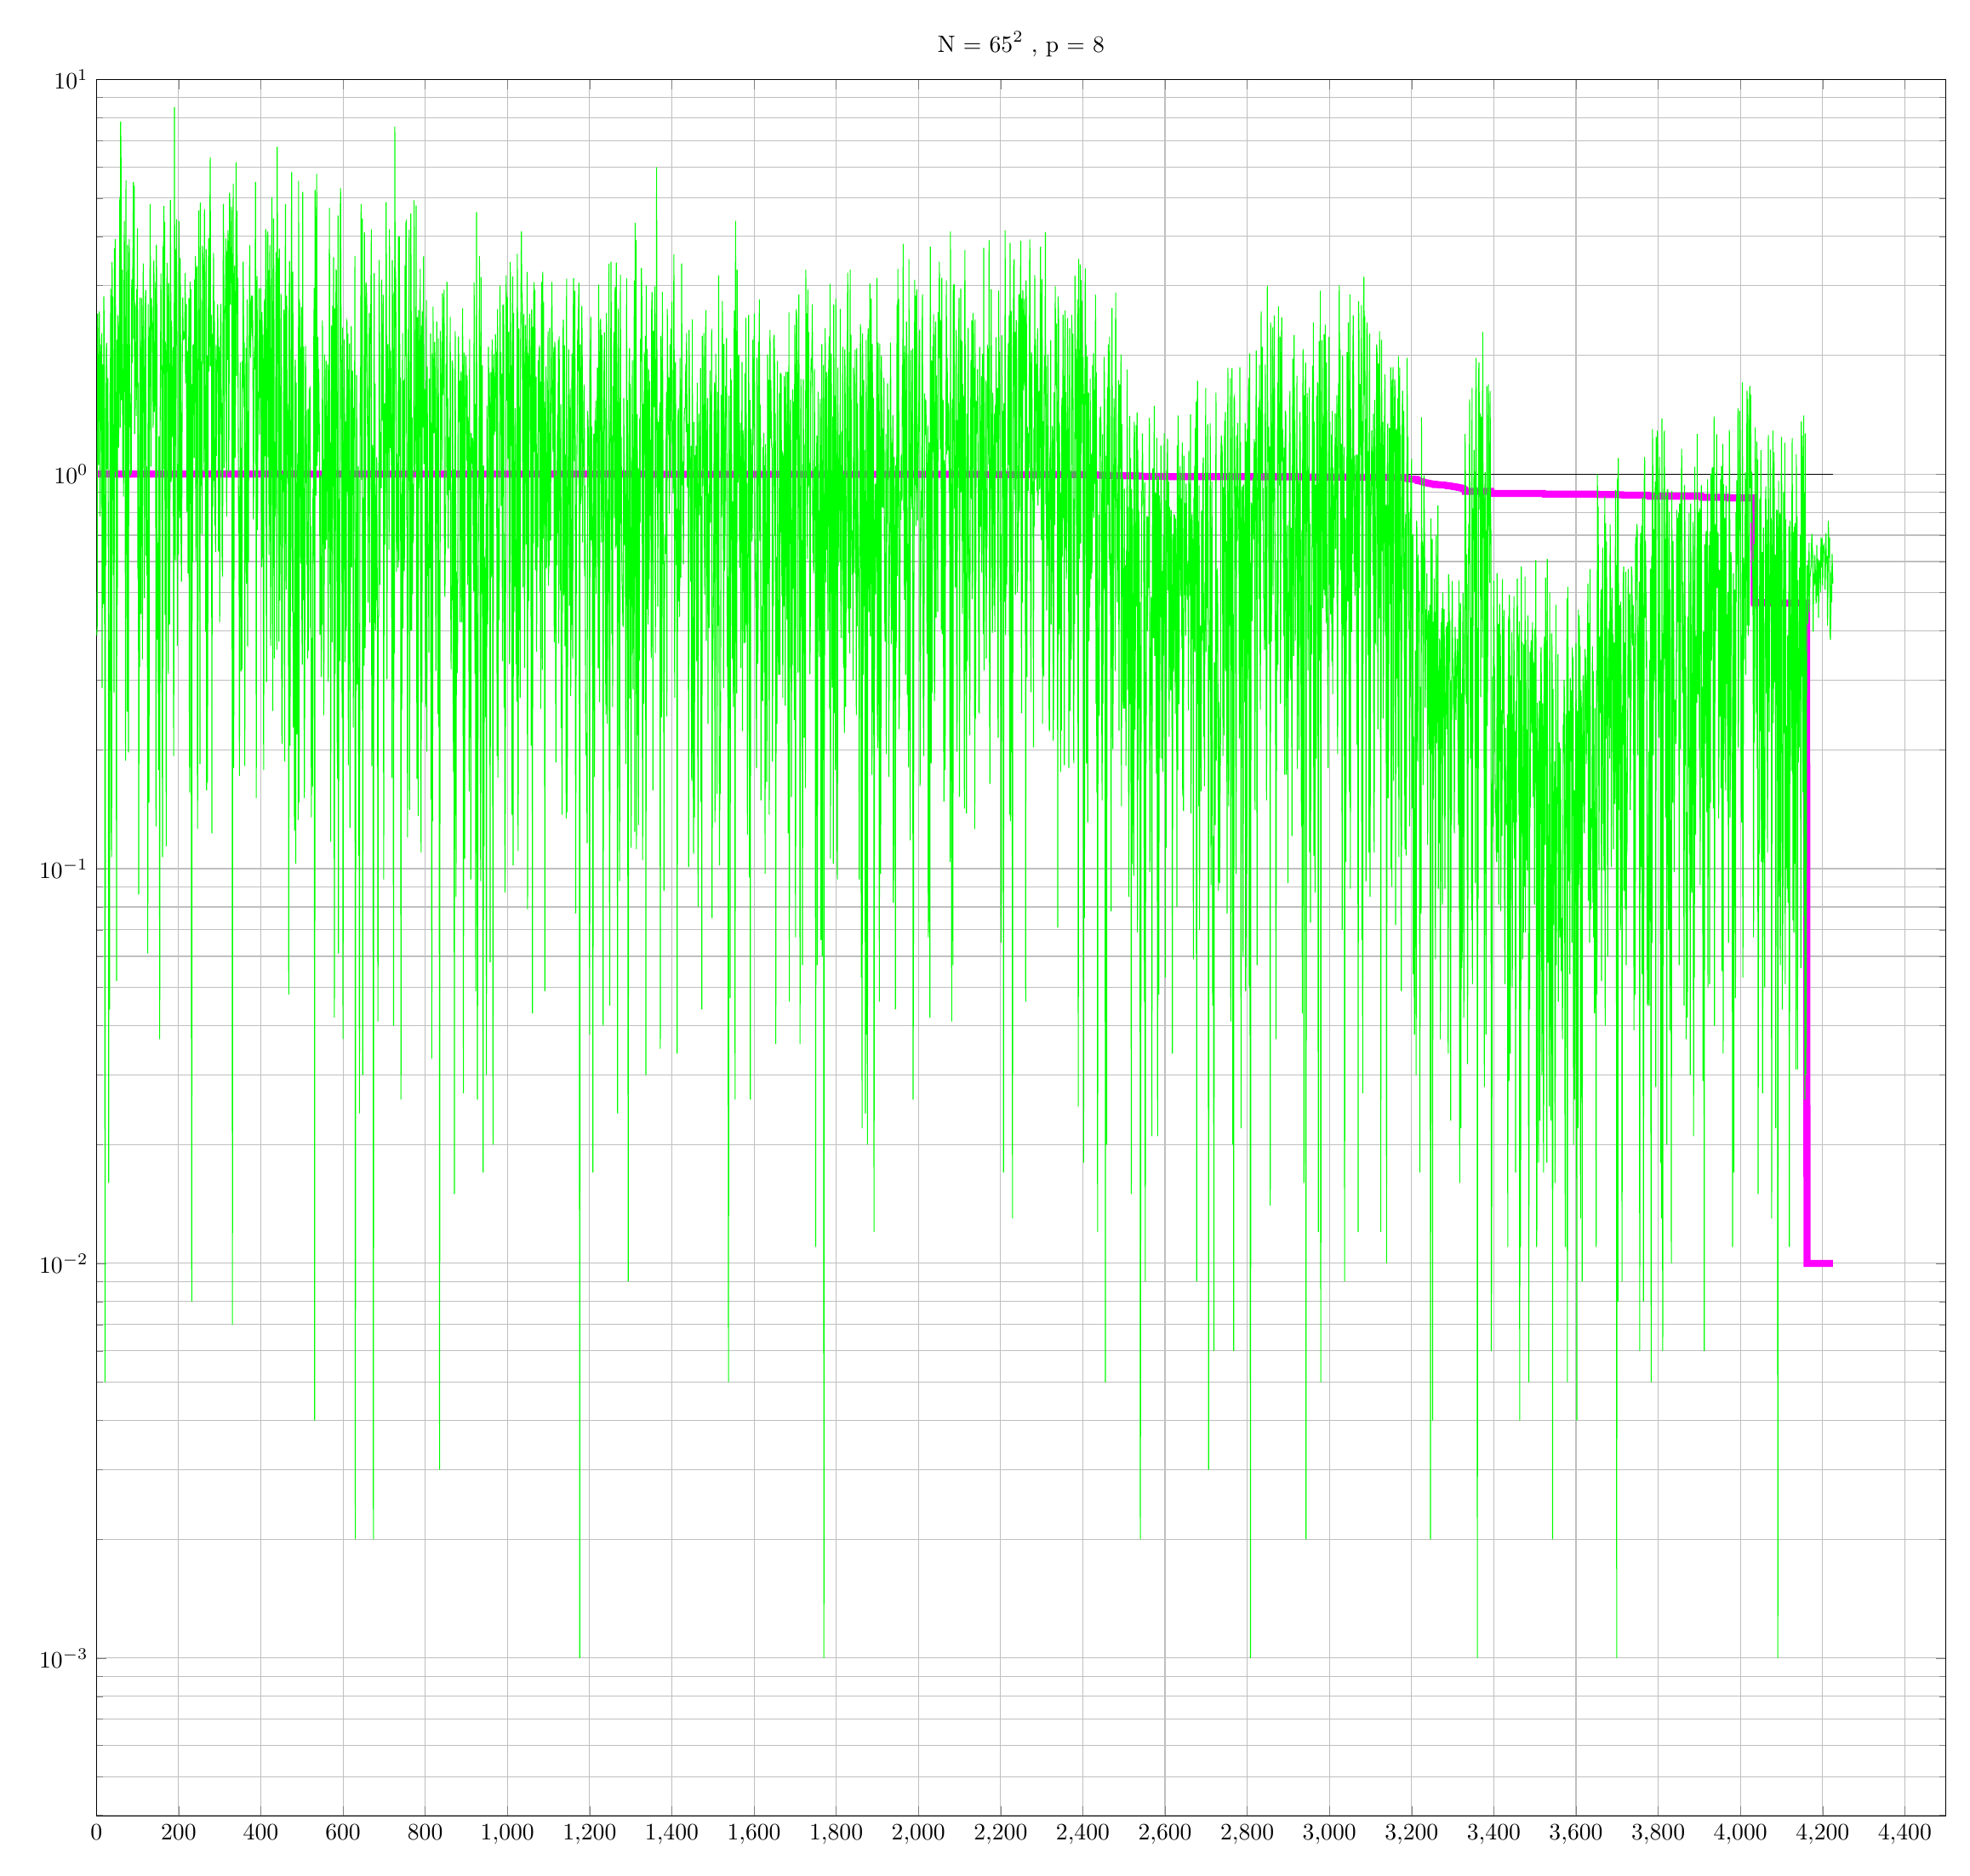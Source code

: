 % This file was created by matlab2tikz v0.3.3.
% Copyright (c) 2008--2013, Nico Schlmer <nico.schloemer@gmail.com>
% All rights reserved.
% 
% The latest updates can be retrieved from
%   http://www.mathworks.com/matlabcentral/fileexchange/22022-matlab2tikz
% where you can also make suggestions and rate matlab2tikz.
% 
% 
% 

% defining custom colors
\definecolor{mycolor1}{rgb}{1,0,1}

\begin{tikzpicture}

\begin{axis}[%
width=10.867in,
height=10.206in,
scale only axis,
xmin=0,
xmax=4500,
xmajorgrids,
ymode=log,
ymin=0.0,
ymax=10,
yminorticks=true,
ymajorgrids,
yminorgrids,
title={$\text{N = 65}^\text{2}\text{ , p = 8}$}
]
\addplot [
color=black,
solid,
forget plot
]
table[row sep=crcr]{
1 1.0\\
2 1.0\\
3 1.0\\
4 1.0\\
5 1.0\\
6 1.0\\
7 1.0\\
8 1.0\\
9 1.0\\
10 1.0\\
11 1.0\\
12 1.0\\
13 1.0\\
14 1.0\\
15 1.0\\
16 1\\
17 1.0\\
18 1.0\\
19 1\\
20 1\\
21 1\\
22 1.0\\
23 1.0\\
24 1.0\\
25 1.0\\
26 1\\
27 1\\
28 1.0\\
29 1.0\\
30 1.0\\
31 1.0\\
32 1.0\\
33 1.0\\
34 1.0\\
35 1.0\\
36 1.0\\
37 1\\
38 1.0\\
39 1.0\\
40 1\\
41 1.0\\
42 1\\
43 1.0\\
44 1.0\\
45 1.0\\
46 1.0\\
47 1\\
48 1\\
49 1.0\\
50 1.0\\
51 1.0\\
52 1\\
53 1\\
54 1.0\\
55 1\\
56 1.0\\
57 1\\
58 1.0\\
59 1.0\\
60 1.0\\
61 1.0\\
62 1.0\\
63 1.0\\
64 1\\
65 1.0\\
66 1.0\\
67 1.0\\
68 1.0\\
69 1.0\\
70 1.0\\
71 1\\
72 1\\
73 1.0\\
74 1.0\\
75 1.0\\
76 1.0\\
77 1.0\\
78 1.0\\
79 1.0\\
80 1.0\\
81 1\\
82 1.0\\
83 1.0\\
84 1.0\\
85 1.0\\
86 1.0\\
87 1.0\\
88 1.0\\
89 1\\
90 1.0\\
91 1\\
92 1.0\\
93 1\\
94 1.0\\
95 1.0\\
96 1.0\\
97 1\\
98 1.0\\
99 1\\
100 1\\
101 1\\
102 1\\
103 1.0\\
104 1.0\\
105 1.0\\
106 1.0\\
107 1.0\\
108 1.0\\
109 1\\
110 1.0\\
111 1.0\\
112 1.0\\
113 1\\
114 1.0\\
115 1.0\\
116 1.0\\
117 1.0\\
118 1.0\\
119 1.0\\
120 1.0\\
121 1.0\\
122 1\\
123 1.0\\
124 1.0\\
125 1.0\\
126 1.0\\
127 1.0\\
128 1\\
129 1.0\\
130 1.0\\
131 1.0\\
132 1.0\\
133 1.0\\
134 1\\
135 1\\
136 1\\
137 1.0\\
138 1.0\\
139 1.0\\
140 1\\
141 1.0\\
142 1.0\\
143 1\\
144 1.0\\
145 1.0\\
146 1.0\\
147 1.0\\
148 1.0\\
149 1\\
150 1.0\\
151 1.0\\
152 1.0\\
153 1.0\\
154 1.0\\
155 1.0\\
156 1.0\\
157 1.0\\
158 1.0\\
159 1.0\\
160 1.0\\
161 1.0\\
162 1.0\\
163 1.0\\
164 1.0\\
165 1\\
166 1\\
167 1.0\\
168 1.0\\
169 1.0\\
170 1.0\\
171 1.0\\
172 1.0\\
173 1.0\\
174 1.0\\
175 1.0\\
176 1.0\\
177 1\\
178 1.0\\
179 1.0\\
180 1.0\\
181 1.0\\
182 1.0\\
183 1.0\\
184 1.0\\
185 1.0\\
186 1\\
187 1\\
188 1.0\\
189 1.0\\
190 1.0\\
191 1.0\\
192 1.0\\
193 1.0\\
194 1.0\\
195 1.0\\
196 1.0\\
197 1.0\\
198 1.0\\
199 1.0\\
200 1.0\\
201 1.0\\
202 1\\
203 1.0\\
204 1\\
205 1\\
206 1.0\\
207 1.0\\
208 1\\
209 1\\
210 1.0\\
211 1.0\\
212 1\\
213 1\\
214 1.0\\
215 1.0\\
216 1.0\\
217 1.0\\
218 1\\
219 1.0\\
220 1.0\\
221 1.0\\
222 1.0\\
223 1.0\\
224 1.0\\
225 1.0\\
226 1.0\\
227 1.0\\
228 1.0\\
229 1.0\\
230 1.0\\
231 1.0\\
232 1.0\\
233 1.0\\
234 1.0\\
235 1.0\\
236 1.0\\
237 1.0\\
238 1.0\\
239 1.0\\
240 1\\
241 1.0\\
242 1.0\\
243 1.0\\
244 1.0\\
245 1\\
246 1\\
247 1.0\\
248 1.0\\
249 1.0\\
250 1\\
251 1.0\\
252 1.0\\
253 1.0\\
254 1\\
255 1.0\\
256 1.0\\
257 1.0\\
258 1.0\\
259 1.0\\
260 1.0\\
261 1.0\\
262 1\\
263 1\\
264 1.0\\
265 1\\
266 1.0\\
267 1.0\\
268 1.0\\
269 1\\
270 1.0\\
271 1.0\\
272 1.0\\
273 1.0\\
274 1.0\\
275 1.0\\
276 1.0\\
277 1\\
278 1.0\\
279 1.0\\
280 1\\
281 1.0\\
282 1.0\\
283 1.0\\
284 1\\
285 1\\
286 1\\
287 1.0\\
288 1.0\\
289 1\\
290 1.0\\
291 1.0\\
292 1\\
293 1.0\\
294 1.0\\
295 1.0\\
296 1.0\\
297 1\\
298 1\\
299 1.0\\
300 1\\
301 1.0\\
302 1.0\\
303 1\\
304 1.0\\
305 1.0\\
306 1.0\\
307 1.0\\
308 1.0\\
309 1.0\\
310 1.0\\
311 1.0\\
312 1.0\\
313 1.0\\
314 1.0\\
315 1.0\\
316 1.0\\
317 1.0\\
318 1.0\\
319 1.0\\
320 1.0\\
321 1.0\\
322 1.0\\
323 1.0\\
324 1\\
325 1.0\\
326 1.0\\
327 1.0\\
328 1.0\\
329 1.0\\
330 1\\
331 1\\
332 1.0\\
333 1.0\\
334 1.0\\
335 1.0\\
336 1.0\\
337 1\\
338 1\\
339 1.0\\
340 1.0\\
341 1.0\\
342 1.0\\
343 1.0\\
344 1.0\\
345 1.0\\
346 1\\
347 1\\
348 1.0\\
349 1.0\\
350 1.0\\
351 1.0\\
352 1.0\\
353 1.0\\
354 1\\
355 1.0\\
356 1.0\\
357 1.0\\
358 1.0\\
359 1.0\\
360 1.0\\
361 1.0\\
362 1.0\\
363 1.0\\
364 1.0\\
365 1.0\\
366 1.0\\
367 1\\
368 1.0\\
369 1\\
370 1\\
371 1.0\\
372 1.0\\
373 1.0\\
374 1\\
375 1.0\\
376 1.0\\
377 1.0\\
378 1.0\\
379 1.0\\
380 1.0\\
381 1\\
382 1.0\\
383 1.0\\
384 1.0\\
385 1.0\\
386 1.0\\
387 1.0\\
388 1.0\\
389 1.0\\
390 1.0\\
391 1.0\\
392 1.0\\
393 1.0\\
394 1.0\\
395 1.0\\
396 1\\
397 1.0\\
398 1.0\\
399 1.0\\
400 1.0\\
401 1.0\\
402 1.0\\
403 1.0\\
404 1\\
405 1.0\\
406 1.0\\
407 1.0\\
408 1.0\\
409 1.0\\
410 1.0\\
411 1.0\\
412 1.0\\
413 1.0\\
414 1\\
415 1\\
416 1\\
417 1\\
418 1.0\\
419 1\\
420 1\\
421 1.0\\
422 1.0\\
423 1.0\\
424 1.0\\
425 1.0\\
426 1.0\\
427 1.0\\
428 1.0\\
429 1.0\\
430 1.0\\
431 1.0\\
432 1.0\\
433 1.0\\
434 1.0\\
435 1.0\\
436 1.0\\
437 1.0\\
438 1\\
439 1\\
440 1.0\\
441 1.0\\
442 1.0\\
443 1.0\\
444 1.0\\
445 1\\
446 1.0\\
447 1.0\\
448 1\\
449 1.0\\
450 1.0\\
451 1.0\\
452 1.0\\
453 1.0\\
454 1\\
455 1.0\\
456 1\\
457 1.0\\
458 1\\
459 1\\
460 1.0\\
461 1.0\\
462 1.0\\
463 1.0\\
464 1.0\\
465 1.0\\
466 1.0\\
467 1.0\\
468 1\\
469 1.0\\
470 1.0\\
471 1.0\\
472 1.0\\
473 1.0\\
474 1.0\\
475 1.0\\
476 1.0\\
477 1.0\\
478 1.0\\
479 1\\
480 1\\
481 1.0\\
482 1.0\\
483 1.0\\
484 1.0\\
485 1.0\\
486 1.0\\
487 1\\
488 1.0\\
489 1.0\\
490 1.0\\
491 1.0\\
492 1.0\\
493 1.0\\
494 1.0\\
495 1\\
496 1\\
497 1.0\\
498 1.0\\
499 1.0\\
500 1.0\\
501 1.0\\
502 1.0\\
503 1.0\\
504 1.0\\
505 1.0\\
506 1.0\\
507 1.0\\
508 1.0\\
509 1.0\\
510 1.0\\
511 1\\
512 1.0\\
513 1\\
514 1.0\\
515 1.0\\
516 1.0\\
517 1.0\\
518 1.0\\
519 1\\
520 1.0\\
521 1.0\\
522 1.0\\
523 1.0\\
524 1.0\\
525 1\\
526 1.0\\
527 1.0\\
528 1\\
529 1.0\\
530 1\\
531 1.0\\
532 1.0\\
533 1.0\\
534 1.0\\
535 1.0\\
536 1.0\\
537 1.0\\
538 1.0\\
539 1.0\\
540 1.0\\
541 1.0\\
542 1.0\\
543 1\\
544 1\\
545 1.0\\
546 1.0\\
547 1.0\\
548 1.0\\
549 1.0\\
550 1\\
551 1\\
552 1.0\\
553 1.0\\
554 1.0\\
555 1.0\\
556 1\\
557 1.0\\
558 1.0\\
559 1.0\\
560 1.0\\
561 1.0\\
562 1.0\\
563 1\\
564 1.0\\
565 1\\
566 1.0\\
567 1.0\\
568 1.0\\
569 1.0\\
570 1.0\\
571 1.0\\
572 1.0\\
573 1.0\\
574 1.0\\
575 1\\
576 1.0\\
577 1.0\\
578 1.0\\
579 1.0\\
580 1.0\\
581 1.0\\
582 1.0\\
583 1.0\\
584 1.0\\
585 1.0\\
586 1.0\\
587 1.0\\
588 1.0\\
589 1.0\\
590 1.0\\
591 1.0\\
592 1.0\\
593 1.0\\
594 1.0\\
595 1\\
596 1.0\\
597 1.0\\
598 1.0\\
599 1.0\\
600 1.0\\
601 1.0\\
602 1\\
603 1.0\\
604 1.0\\
605 1.0\\
606 1.0\\
607 1.0\\
608 1.0\\
609 1.0\\
610 1\\
611 1.0\\
612 1.0\\
613 1.0\\
614 1.0\\
615 1.0\\
616 1.0\\
617 1.0\\
618 1.0\\
619 1\\
620 1.0\\
621 1.0\\
622 1\\
623 1.0\\
624 1\\
625 1.0\\
626 1.0\\
627 1.0\\
628 1\\
629 1\\
630 1\\
631 1\\
632 1.0\\
633 1.0\\
634 1.0\\
635 1.0\\
636 1.0\\
637 1.0\\
638 1.0\\
639 1\\
640 1.0\\
641 1.0\\
642 1\\
643 1\\
644 1.0\\
645 1.0\\
646 1.0\\
647 1.0\\
648 1\\
649 1.0\\
650 1.0\\
651 1.0\\
652 1.0\\
653 1\\
654 1\\
655 1.0\\
656 1.0\\
657 1.0\\
658 1.0\\
659 1.0\\
660 1.0\\
661 1.0\\
662 1.0\\
663 1\\
664 1.0\\
665 1.0\\
666 1.0\\
667 1\\
668 1.0\\
669 1\\
670 1.0\\
671 1.0\\
672 1.0\\
673 1\\
674 1.0\\
675 1\\
676 1\\
677 1.0\\
678 1.0\\
679 1.0\\
680 1.0\\
681 1.0\\
682 1.0\\
683 1\\
684 1.0\\
685 1\\
686 1.0\\
687 1.0\\
688 1.0\\
689 1.0\\
690 1.0\\
691 1.0\\
692 1\\
693 1.0\\
694 1.0\\
695 1\\
696 1.0\\
697 1.0\\
698 1.0\\
699 1\\
700 1\\
701 1.0\\
702 1.0\\
703 1.0\\
704 1.0\\
705 1\\
706 1.0\\
707 1\\
708 1.0\\
709 1.0\\
710 1.0\\
711 1.0\\
712 1.0\\
713 1.0\\
714 1.0\\
715 1.0\\
716 1\\
717 1.0\\
718 1.0\\
719 1.0\\
720 1.0\\
721 1.0\\
722 1.0\\
723 1.0\\
724 1.0\\
725 1\\
726 1\\
727 1.0\\
728 1.0\\
729 1\\
730 1.0\\
731 1\\
732 1\\
733 1.0\\
734 1.0\\
735 1.0\\
736 1.0\\
737 1.0\\
738 1.0\\
739 1.0\\
740 1.0\\
741 1.0\\
742 1.0\\
743 1.0\\
744 1.0\\
745 1.0\\
746 1.0\\
747 1\\
748 1\\
749 1.0\\
750 1.0\\
751 1.0\\
752 1.0\\
753 1.0\\
754 1\\
755 1\\
756 1.0\\
757 1\\
758 1.0\\
759 1.0\\
760 1.0\\
761 1.0\\
762 1.0\\
763 1.0\\
764 1\\
765 1.0\\
766 1\\
767 1.0\\
768 1\\
769 1.0\\
770 1.0\\
771 1.0\\
772 1.0\\
773 1.0\\
774 1.0\\
775 1.0\\
776 1.0\\
777 1\\
778 1.0\\
779 1.0\\
780 1.0\\
781 1.0\\
782 1.0\\
783 1.0\\
784 1.0\\
785 1.0\\
786 1.0\\
787 1.0\\
788 1.0\\
789 1.0\\
790 1.0\\
791 1.0\\
792 1.0\\
793 1.0\\
794 1.0\\
795 1.0\\
796 1.0\\
797 1\\
798 1.0\\
799 1.0\\
800 1.0\\
801 1\\
802 1.0\\
803 1.0\\
804 1.0\\
805 1.0\\
806 1.0\\
807 1.0\\
808 1.0\\
809 1.0\\
810 1.0\\
811 1.0\\
812 1.0\\
813 1\\
814 1.0\\
815 1.0\\
816 1\\
817 1.0\\
818 1.0\\
819 1\\
820 1\\
821 1.0\\
822 1.0\\
823 1.0\\
824 1.0\\
825 1.0\\
826 1.0\\
827 1.0\\
828 1.0\\
829 1.0\\
830 1.0\\
831 1\\
832 1.0\\
833 1.0\\
834 1.0\\
835 1.0\\
836 1.0\\
837 1\\
838 1.0\\
839 1.0\\
840 1\\
841 1.0\\
842 1\\
843 1.0\\
844 1.0\\
845 1.0\\
846 1.0\\
847 1.0\\
848 1.0\\
849 1.0\\
850 1.0\\
851 1\\
852 1.0\\
853 1.0\\
854 1.0\\
855 1\\
856 1.0\\
857 1.0\\
858 1.0\\
859 1.0\\
860 1.0\\
861 1.0\\
862 1.0\\
863 1.0\\
864 1.0\\
865 1.0\\
866 1.0\\
867 1.0\\
868 1\\
869 1\\
870 1.0\\
871 1\\
872 1.0\\
873 1.0\\
874 1.0\\
875 1.0\\
876 1.0\\
877 1.0\\
878 1.0\\
879 1\\
880 1.0\\
881 1.0\\
882 1.0\\
883 1.0\\
884 1.0\\
885 1.0\\
886 1.0\\
887 1.0\\
888 1\\
889 1.0\\
890 1.0\\
891 1\\
892 1.0\\
893 1.0\\
894 1.0\\
895 1.0\\
896 1.0\\
897 1.0\\
898 1.0\\
899 1.0\\
900 1.0\\
901 1.0\\
902 1.0\\
903 1.0\\
904 1.0\\
905 1.0\\
906 1\\
907 1.0\\
908 1\\
909 1\\
910 1.0\\
911 1.0\\
912 1.0\\
913 1.0\\
914 1.0\\
915 1.0\\
916 1\\
917 1.0\\
918 1.0\\
919 1.0\\
920 1\\
921 1.0\\
922 1\\
923 1\\
924 1.0\\
925 1.0\\
926 1.0\\
927 1.0\\
928 1.0\\
929 1.0\\
930 1.0\\
931 1.0\\
932 1.0\\
933 1.0\\
934 1.0\\
935 1.0\\
936 1.0\\
937 1.0\\
938 1.0\\
939 1.0\\
940 1.0\\
941 1.0\\
942 1.0\\
943 1.0\\
944 1.0\\
945 1.0\\
946 1.0\\
947 1\\
948 1.0\\
949 1.0\\
950 1.0\\
951 1.0\\
952 1.0\\
953 1.0\\
954 1.0\\
955 1.0\\
956 1\\
957 1\\
958 1.0\\
959 1.0\\
960 1\\
961 1.0\\
962 1.0\\
963 1.0\\
964 1.0\\
965 1.0\\
966 1.0\\
967 1\\
968 1.0\\
969 1.0\\
970 1.0\\
971 1.0\\
972 1.0\\
973 1\\
974 1.0\\
975 1.0\\
976 1.0\\
977 1.0\\
978 1.0\\
979 1.0\\
980 1.0\\
981 1\\
982 1.0\\
983 1.0\\
984 1\\
985 1.0\\
986 1.0\\
987 1.0\\
988 1.0\\
989 1\\
990 1.0\\
991 1.0\\
992 1.0\\
993 1.0\\
994 1.0\\
995 1.0\\
996 1.0\\
997 1.0\\
998 1.0\\
999 1.0\\
1000 1.0\\
1001 1.0\\
1002 1.0\\
1003 1.0\\
1004 1.0\\
1005 1\\
1006 1.0\\
1007 1.0\\
1008 1.0\\
1009 1\\
1010 1.0\\
1011 1.0\\
1012 1.0\\
1013 1.0\\
1014 1.0\\
1015 1\\
1016 1.0\\
1017 1\\
1018 1.0\\
1019 1.0\\
1020 1\\
1021 1.0\\
1022 1.0\\
1023 1.0\\
1024 1.0\\
1025 1.0\\
1026 1.0\\
1027 1.0\\
1028 1.0\\
1029 1.0\\
1030 1.0\\
1031 1.0\\
1032 1.0\\
1033 1.0\\
1034 1.0\\
1035 1.0\\
1036 1.0\\
1037 1.0\\
1038 1.0\\
1039 1.0\\
1040 1.0\\
1041 1\\
1042 1.0\\
1043 1\\
1044 1\\
1045 1.0\\
1046 1.0\\
1047 1.0\\
1048 1.0\\
1049 1.0\\
1050 1.0\\
1051 1.0\\
1052 1.0\\
1053 1.0\\
1054 1.0\\
1055 1.0\\
1056 1.0\\
1057 1.0\\
1058 1\\
1059 1.0\\
1060 1.0\\
1061 1.0\\
1062 1.0\\
1063 1.0\\
1064 1\\
1065 1.0\\
1066 1\\
1067 1\\
1068 1.0\\
1069 1.0\\
1070 1.0\\
1071 1.0\\
1072 1.0\\
1073 1\\
1074 1.0\\
1075 1.0\\
1076 1.0\\
1077 1.0\\
1078 1.0\\
1079 1.0\\
1080 1.0\\
1081 1.0\\
1082 1.0\\
1083 1.0\\
1084 1.0\\
1085 1.0\\
1086 1.0\\
1087 1.0\\
1088 1.0\\
1089 1\\
1090 1.0\\
1091 1.0\\
1092 1\\
1093 1.0\\
1094 1.0\\
1095 1.0\\
1096 1\\
1097 1\\
1098 1.0\\
1099 1.0\\
1100 1.0\\
1101 1.0\\
1102 1\\
1103 1.0\\
1104 1.0\\
1105 1.0\\
1106 1.0\\
1107 1.0\\
1108 1.0\\
1109 1.0\\
1110 1\\
1111 1\\
1112 1.0\\
1113 1.0\\
1114 1.0\\
1115 1\\
1116 1.0\\
1117 1.0\\
1118 1.0\\
1119 1.0\\
1120 1.0\\
1121 1\\
1122 1.0\\
1123 1.0\\
1124 1\\
1125 1\\
1126 1.0\\
1127 1.0\\
1128 1\\
1129 1.0\\
1130 1.0\\
1131 1.0\\
1132 1.0\\
1133 1.0\\
1134 1.0\\
1135 1.0\\
1136 1.0\\
1137 1\\
1138 1.0\\
1139 1\\
1140 1.0\\
1141 1\\
1142 1\\
1143 1.0\\
1144 1.0\\
1145 1.0\\
1146 1\\
1147 1.0\\
1148 1.0\\
1149 1.0\\
1150 1.0\\
1151 1.0\\
1152 1\\
1153 1\\
1154 1.0\\
1155 1.0\\
1156 1.0\\
1157 1.0\\
1158 1.0\\
1159 1.0\\
1160 1.0\\
1161 1.0\\
1162 1.0\\
1163 1.0\\
1164 1.0\\
1165 1\\
1166 1.0\\
1167 1.0\\
1168 1.0\\
1169 1.0\\
1170 1.0\\
1171 1.0\\
1172 1.0\\
1173 1.0\\
1174 1.0\\
1175 1.0\\
1176 1.0\\
1177 1.0\\
1178 1.0\\
1179 1.0\\
1180 1.0\\
1181 1.0\\
1182 1.0\\
1183 1.0\\
1184 1.0\\
1185 1.0\\
1186 1.0\\
1187 1.0\\
1188 1\\
1189 1\\
1190 1.0\\
1191 1.0\\
1192 1\\
1193 1.0\\
1194 1.0\\
1195 1.0\\
1196 1.0\\
1197 1\\
1198 1.0\\
1199 1.0\\
1200 1.0\\
1201 1.0\\
1202 1.0\\
1203 1.0\\
1204 1.0\\
1205 1.0\\
1206 1.0\\
1207 1.0\\
1208 1.0\\
1209 1.0\\
1210 1.0\\
1211 1.0\\
1212 1\\
1213 1.0\\
1214 1\\
1215 1.0\\
1216 1.0\\
1217 1.0\\
1218 1\\
1219 1.0\\
1220 1.0\\
1221 1.0\\
1222 1.0\\
1223 1.0\\
1224 1.0\\
1225 1.0\\
1226 1.0\\
1227 1.0\\
1228 1.0\\
1229 1.0\\
1230 1.0\\
1231 1.0\\
1232 1\\
1233 1.0\\
1234 1.0\\
1235 1.0\\
1236 1.0\\
1237 1.0\\
1238 1.0\\
1239 1\\
1240 1.0\\
1241 1.0\\
1242 1\\
1243 1.0\\
1244 1.0\\
1245 1.0\\
1246 1.0\\
1247 1.0\\
1248 1.0\\
1249 1\\
1250 1.0\\
1251 1.0\\
1252 1.0\\
1253 1.0\\
1254 1.0\\
1255 1.0\\
1256 1\\
1257 1.0\\
1258 1\\
1259 1.0\\
1260 1.0\\
1261 1.0\\
1262 1\\
1263 1.0\\
1264 1.0\\
1265 1.0\\
1266 1.0\\
1267 1.0\\
1268 1.0\\
1269 1.0\\
1270 1.0\\
1271 1.0\\
1272 1.0\\
1273 1\\
1274 1.0\\
1275 1.0\\
1276 1.0\\
1277 1.0\\
1278 1.0\\
1279 1.0\\
1280 1.0\\
1281 1.0\\
1282 1.0\\
1283 1.0\\
1284 1.0\\
1285 1.0\\
1286 1.0\\
1287 1\\
1288 1.0\\
1289 1.0\\
1290 1.0\\
1291 1.0\\
1292 1\\
1293 1.0\\
1294 1.0\\
1295 1.0\\
1296 1\\
1297 1\\
1298 1\\
1299 1\\
1300 1.0\\
1301 1\\
1302 1.0\\
1303 1.0\\
1304 1.0\\
1305 1.0\\
1306 1.0\\
1307 1.0\\
1308 1.0\\
1309 1.0\\
1310 1\\
1311 1.0\\
1312 1.0\\
1313 1.0\\
1314 1.0\\
1315 1.0\\
1316 1\\
1317 1\\
1318 1.0\\
1319 1.0\\
1320 1\\
1321 1.0\\
1322 1.0\\
1323 1.0\\
1324 1.0\\
1325 1.0\\
1326 1.0\\
1327 1.0\\
1328 1.0\\
1329 1.0\\
1330 1.0\\
1331 1.0\\
1332 1.0\\
1333 1.0\\
1334 1\\
1335 1.0\\
1336 1.0\\
1337 1.0\\
1338 1.0\\
1339 1.0\\
1340 1.0\\
1341 1.0\\
1342 1.0\\
1343 1.0\\
1344 1.0\\
1345 1\\
1346 1.0\\
1347 1\\
1348 1.0\\
1349 1.0\\
1350 1.0\\
1351 1.0\\
1352 1.0\\
1353 1.0\\
1354 1.0\\
1355 1.0\\
1356 1.0\\
1357 1.0\\
1358 1.0\\
1359 1\\
1360 1\\
1361 1.0\\
1362 1.0\\
1363 1\\
1364 1.0\\
1365 1.0\\
1366 1.0\\
1367 1.0\\
1368 1.0\\
1369 1.0\\
1370 1.0\\
1371 1.0\\
1372 1.0\\
1373 1\\
1374 1.0\\
1375 1.0\\
1376 1.0\\
1377 1.0\\
1378 1.0\\
1379 1.0\\
1380 1.0\\
1381 1\\
1382 1.0\\
1383 1.0\\
1384 1.0\\
1385 1.0\\
1386 1.0\\
1387 1.0\\
1388 1.0\\
1389 1.0\\
1390 1.0\\
1391 1\\
1392 1.0\\
1393 1.0\\
1394 1.0\\
1395 1.0\\
1396 1.0\\
1397 1.0\\
1398 1.0\\
1399 1.0\\
1400 1.0\\
1401 1\\
1402 1.0\\
1403 1.0\\
1404 1.0\\
1405 1.0\\
1406 1.0\\
1407 1.0\\
1408 1.0\\
1409 1\\
1410 1.0\\
1411 1.0\\
1412 1.0\\
1413 1.0\\
1414 1.0\\
1415 1.0\\
1416 1.0\\
1417 1.0\\
1418 1.0\\
1419 1\\
1420 1.0\\
1421 1\\
1422 1.0\\
1423 1.0\\
1424 1.0\\
1425 1.0\\
1426 1.0\\
1427 1.0\\
1428 1.0\\
1429 1.0\\
1430 1.0\\
1431 1.0\\
1432 1.0\\
1433 1.0\\
1434 1.0\\
1435 1.0\\
1436 1.0\\
1437 1.0\\
1438 1.0\\
1439 1.0\\
1440 1.0\\
1441 1.0\\
1442 1.0\\
1443 1.0\\
1444 1.0\\
1445 1.0\\
1446 1.0\\
1447 1.0\\
1448 1.0\\
1449 1\\
1450 1.0\\
1451 1.0\\
1452 1\\
1453 1.0\\
1454 1.0\\
1455 1.0\\
1456 1.0\\
1457 1.0\\
1458 1.0\\
1459 1.0\\
1460 1.0\\
1461 1.0\\
1462 1.0\\
1463 1.0\\
1464 1.0\\
1465 1.0\\
1466 1.0\\
1467 1.0\\
1468 1.0\\
1469 1.0\\
1470 1.0\\
1471 1.0\\
1472 1.0\\
1473 1.0\\
1474 1.0\\
1475 1.0\\
1476 1.0\\
1477 1.0\\
1478 1.0\\
1479 1\\
1480 1.0\\
1481 1.0\\
1482 1\\
1483 1.0\\
1484 1.0\\
1485 1.0\\
1486 1.0\\
1487 1.0\\
1488 1.0\\
1489 1.0\\
1490 1.0\\
1491 1\\
1492 1.0\\
1493 1.0\\
1494 1.0\\
1495 1.0\\
1496 1.0\\
1497 1.0\\
1498 1.0\\
1499 1\\
1500 1.0\\
1501 1.0\\
1502 1\\
1503 1.0\\
1504 1.0\\
1505 1\\
1506 1.0\\
1507 1\\
1508 1.0\\
1509 1\\
1510 1.0\\
1511 1.0\\
1512 1\\
1513 1\\
1514 1\\
1515 1.0\\
1516 1.0\\
1517 1.0\\
1518 1\\
1519 1.0\\
1520 1.0\\
1521 1.0\\
1522 1\\
1523 1.0\\
1524 1.0\\
1525 1\\
1526 1.0\\
1527 1.0\\
1528 1.0\\
1529 1\\
1530 1.0\\
1531 1.0\\
1532 1.0\\
1533 1.0\\
1534 1.0\\
1535 1.0\\
1536 1.0\\
1537 1.0\\
1538 1.0\\
1539 1.0\\
1540 1.0\\
1541 1.0\\
1542 1.0\\
1543 1.0\\
1544 1.0\\
1545 1.0\\
1546 1.0\\
1547 1.0\\
1548 1.0\\
1549 1.0\\
1550 1.0\\
1551 1.0\\
1552 1.0\\
1553 1.0\\
1554 1.0\\
1555 1.0\\
1556 1\\
1557 1.0\\
1558 1.0\\
1559 1.0\\
1560 1.0\\
1561 1\\
1562 1.0\\
1563 1.0\\
1564 1.0\\
1565 1\\
1566 1.0\\
1567 1.0\\
1568 1.0\\
1569 1.0\\
1570 1\\
1571 1\\
1572 1.0\\
1573 1.0\\
1574 1.0\\
1575 1.0\\
1576 1\\
1577 1.0\\
1578 1.0\\
1579 1\\
1580 1.0\\
1581 1.0\\
1582 1.0\\
1583 1.0\\
1584 1.0\\
1585 1.0\\
1586 1.0\\
1587 1.0\\
1588 1\\
1589 1\\
1590 1.0\\
1591 1.0\\
1592 1.0\\
1593 1.0\\
1594 1\\
1595 1.0\\
1596 1\\
1597 1.0\\
1598 1\\
1599 1.0\\
1600 1.0\\
1601 1.0\\
1602 1.0\\
1603 1.0\\
1604 1.0\\
1605 1.0\\
1606 1.0\\
1607 1.0\\
1608 1.0\\
1609 1\\
1610 1.0\\
1611 1.0\\
1612 1.0\\
1613 1.0\\
1614 1.0\\
1615 1.0\\
1616 1\\
1617 1.0\\
1618 1.0\\
1619 1.0\\
1620 1.0\\
1621 1\\
1622 1\\
1623 1.0\\
1624 1.0\\
1625 1.0\\
1626 1\\
1627 1.0\\
1628 1.0\\
1629 1.0\\
1630 1.0\\
1631 1.0\\
1632 1.0\\
1633 1.0\\
1634 1.0\\
1635 1.0\\
1636 1.0\\
1637 1.0\\
1638 1.0\\
1639 1.0\\
1640 1.0\\
1641 1.0\\
1642 1.0\\
1643 1.0\\
1644 1\\
1645 1.0\\
1646 1.0\\
1647 1\\
1648 1.0\\
1649 1.0\\
1650 1.0\\
1651 1.0\\
1652 1.0\\
1653 1.0\\
1654 1.0\\
1655 1\\
1656 1.0\\
1657 1.0\\
1658 1.0\\
1659 1.0\\
1660 1.0\\
1661 1\\
1662 1.0\\
1663 1.0\\
1664 1\\
1665 1.0\\
1666 1.0\\
1667 1.0\\
1668 1.0\\
1669 1\\
1670 1.0\\
1671 1.0\\
1672 1.0\\
1673 1.0\\
1674 1.0\\
1675 1.0\\
1676 1.0\\
1677 1.0\\
1678 1.0\\
1679 1.0\\
1680 1.0\\
1681 1\\
1682 1.0\\
1683 1.0\\
1684 1.0\\
1685 1\\
1686 1.0\\
1687 1.0\\
1688 1.0\\
1689 1\\
1690 1.0\\
1691 1.0\\
1692 1.0\\
1693 1.0\\
1694 1.0\\
1695 1.0\\
1696 1.0\\
1697 1.0\\
1698 1.0\\
1699 1.0\\
1700 1\\
1701 1.0\\
1702 1.0\\
1703 1.0\\
1704 1.0\\
1705 1.0\\
1706 1.0\\
1707 1.0\\
1708 1.0\\
1709 1.0\\
1710 1.0\\
1711 1.0\\
1712 1.0\\
1713 1.0\\
1714 1\\
1715 1.0\\
1716 1.0\\
1717 1\\
1718 1.0\\
1719 1.0\\
1720 1.0\\
1721 1.0\\
1722 1.0\\
1723 1.0\\
1724 1.0\\
1725 1.0\\
1726 1.0\\
1727 1.0\\
1728 1.0\\
1729 1.0\\
1730 1.0\\
1731 1.0\\
1732 1.0\\
1733 1.0\\
1734 1\\
1735 1.0\\
1736 1.0\\
1737 1.0\\
1738 1\\
1739 1.0\\
1740 1.0\\
1741 1.0\\
1742 1.0\\
1743 1.0\\
1744 1.0\\
1745 1.0\\
1746 1.0\\
1747 1.0\\
1748 1.0\\
1749 1.0\\
1750 1.0\\
1751 1.0\\
1752 1.0\\
1753 1.0\\
1754 1.0\\
1755 1.0\\
1756 1\\
1757 1.0\\
1758 1.0\\
1759 1.0\\
1760 1.0\\
1761 1.0\\
1762 1.0\\
1763 1\\
1764 1\\
1765 1\\
1766 1.0\\
1767 1.0\\
1768 1.0\\
1769 1.0\\
1770 1\\
1771 1.0\\
1772 1.0\\
1773 1.0\\
1774 1.0\\
1775 1.0\\
1776 1.0\\
1777 1.0\\
1778 1.0\\
1779 1.0\\
1780 1.0\\
1781 1.0\\
1782 1.0\\
1783 1.0\\
1784 1.0\\
1785 1.0\\
1786 1.0\\
1787 1.0\\
1788 1\\
1789 1.0\\
1790 1.0\\
1791 1.0\\
1792 1.0\\
1793 1.0\\
1794 1.0\\
1795 1\\
1796 1.0\\
1797 1.0\\
1798 1.0\\
1799 1.0\\
1800 1.0\\
1801 1\\
1802 1\\
1803 1.0\\
1804 1.0\\
1805 1.0\\
1806 1.0\\
1807 1.0\\
1808 1.0\\
1809 1.0\\
1810 1.0\\
1811 1.0\\
1812 1\\
1813 1.0\\
1814 1.0\\
1815 1.0\\
1816 1.0\\
1817 1.0\\
1818 1.0\\
1819 1.0\\
1820 1.0\\
1821 1.0\\
1822 1.0\\
1823 1.0\\
1824 1.0\\
1825 1.0\\
1826 1.0\\
1827 1.0\\
1828 1.0\\
1829 1.0\\
1830 1.0\\
1831 1.0\\
1832 1.0\\
1833 1\\
1834 1.0\\
1835 1.0\\
1836 1.0\\
1837 1.0\\
1838 1.0\\
1839 1.0\\
1840 1.0\\
1841 1\\
1842 1.0\\
1843 1.0\\
1844 1.0\\
1845 1.0\\
1846 1.0\\
1847 1.0\\
1848 1.0\\
1849 1\\
1850 1.0\\
1851 1.0\\
1852 1.0\\
1853 1\\
1854 1.0\\
1855 1.0\\
1856 1\\
1857 1\\
1858 1.0\\
1859 1.0\\
1860 1.0\\
1861 1.0\\
1862 1\\
1863 1.0\\
1864 1.0\\
1865 1.0\\
1866 1.0\\
1867 1.0\\
1868 1.0\\
1869 1.0\\
1870 1.0\\
1871 1.0\\
1872 1.0\\
1873 1.0\\
1874 1.0\\
1875 1.0\\
1876 1.0\\
1877 1.0\\
1878 1.0\\
1879 1.0\\
1880 1.0\\
1881 1\\
1882 1.0\\
1883 1\\
1884 1.0\\
1885 1.0\\
1886 1.0\\
1887 1.0\\
1888 1.0\\
1889 1\\
1890 1.0\\
1891 1.0\\
1892 1.0\\
1893 1.0\\
1894 1.0\\
1895 1.0\\
1896 1.0\\
1897 1\\
1898 1.0\\
1899 1\\
1900 1.0\\
1901 1.0\\
1902 1.0\\
1903 1\\
1904 1.0\\
1905 1.0\\
1906 1.0\\
1907 1.0\\
1908 1.0\\
1909 1.0\\
1910 1\\
1911 1.0\\
1912 1.0\\
1913 1.0\\
1914 1.0\\
1915 1.0\\
1916 1.0\\
1917 1.0\\
1918 1.0\\
1919 1.0\\
1920 1.0\\
1921 1.0\\
1922 1\\
1923 1\\
1924 1.0\\
1925 1\\
1926 1.0\\
1927 1.0\\
1928 1.0\\
1929 1.0\\
1930 1.0\\
1931 1.0\\
1932 1.0\\
1933 1.0\\
1934 1.0\\
1935 1.0\\
1936 1\\
1937 1.0\\
1938 1.0\\
1939 1.0\\
1940 1.0\\
1941 1.0\\
1942 1.0\\
1943 1.0\\
1944 1\\
1945 1\\
1946 1.0\\
1947 1.0\\
1948 1.0\\
1949 1.0\\
1950 1.0\\
1951 1.0\\
1952 1.0\\
1953 1\\
1954 1.0\\
1955 1.0\\
1956 1.0\\
1957 1.0\\
1958 1.0\\
1959 1\\
1960 1.0\\
1961 1.0\\
1962 1.0\\
1963 1.0\\
1964 1\\
1965 1.0\\
1966 1.0\\
1967 1.0\\
1968 1.0\\
1969 1.0\\
1970 1.0\\
1971 1\\
1972 1.0\\
1973 1.0\\
1974 1.0\\
1975 1.0\\
1976 1.0\\
1977 1\\
1978 1\\
1979 1.0\\
1980 1.0\\
1981 1.0\\
1982 1.0\\
1983 1\\
1984 1.0\\
1985 1.0\\
1986 1.0\\
1987 1.0\\
1988 1.0\\
1989 1.0\\
1990 1.0\\
1991 1.0\\
1992 1.0\\
1993 1.0\\
1994 1.0\\
1995 1.0\\
1996 1\\
1997 1.0\\
1998 1.0\\
1999 1.0\\
2000 1.0\\
2001 1.0\\
2002 1.0\\
2003 1.0\\
2004 1.0\\
2005 1.0\\
2006 1.0\\
2007 1.0\\
2008 1.0\\
2009 1.0\\
2010 1.0\\
2011 1.0\\
2012 1.0\\
2013 1.0\\
2014 1.0\\
2015 1.0\\
2016 1.0\\
2017 1.0\\
2018 1.0\\
2019 1.0\\
2020 1.0\\
2021 1.0\\
2022 1.0\\
2023 1.0\\
2024 1.0\\
2025 1\\
2026 1\\
2027 1.0\\
2028 1.0\\
2029 1.0\\
2030 1.0\\
2031 1.0\\
2032 1.0\\
2033 1.0\\
2034 1.0\\
2035 1.0\\
2036 1\\
2037 1.0\\
2038 1.0\\
2039 1.0\\
2040 1.0\\
2041 1.0\\
2042 1.0\\
2043 1.0\\
2044 1.0\\
2045 1.0\\
2046 1.0\\
2047 1.0\\
2048 1.0\\
2049 1\\
2050 1\\
2051 1.0\\
2052 1.0\\
2053 1.0\\
2054 1.0\\
2055 1\\
2056 1.0\\
2057 1.0\\
2058 1.0\\
2059 1\\
2060 1.0\\
2061 1.0\\
2062 1\\
2063 1.0\\
2064 1.0\\
2065 1\\
2066 1.0\\
2067 1.0\\
2068 1.0\\
2069 1.0\\
2070 1.0\\
2071 1.0\\
2072 1.0\\
2073 1.0\\
2074 1\\
2075 1.0\\
2076 1.0\\
2077 1.0\\
2078 1\\
2079 1.0\\
2080 1.0\\
2081 1.0\\
2082 1.0\\
2083 1.0\\
2084 1.0\\
2085 1\\
2086 1\\
2087 1\\
2088 1.0\\
2089 1.0\\
2090 1.0\\
2091 1.0\\
2092 1.0\\
2093 1.0\\
2094 1.0\\
2095 1.0\\
2096 1.0\\
2097 1\\
2098 1.0\\
2099 1.0\\
2100 1.0\\
2101 1.0\\
2102 1.0\\
2103 1.0\\
2104 1.0\\
2105 1.0\\
2106 1.0\\
2107 1.0\\
2108 1.0\\
2109 1.0\\
2110 1.0\\
2111 1\\
2112 1\\
2113 1.0\\
2114 1.0\\
2115 1.0\\
2116 1.0\\
2117 1.0\\
2118 1.0\\
2119 1.0\\
2120 1\\
2121 1.0\\
2122 1.0\\
2123 1\\
2124 1\\
2125 1.0\\
2126 1.0\\
2127 1.0\\
2128 1.0\\
2129 1.0\\
2130 1\\
2131 1.0\\
2132 1.0\\
2133 1.0\\
2134 1.0\\
2135 1\\
2136 1.0\\
2137 1.0\\
2138 1\\
2139 1\\
2140 1.0\\
2141 1.0\\
2142 1.0\\
2143 1\\
2144 1.0\\
2145 1.0\\
2146 1.0\\
2147 1.0\\
2148 1\\
2149 1.0\\
2150 1.0\\
2151 1.0\\
2152 1.0\\
2153 1.0\\
2154 1.0\\
2155 1.0\\
2156 1\\
2157 1\\
2158 1.0\\
2159 1.0\\
2160 1.0\\
2161 1.0\\
2162 1\\
2163 1.0\\
2164 1.0\\
2165 1.0\\
2166 1.0\\
2167 1.0\\
2168 1.0\\
2169 1.0\\
2170 1\\
2171 1.0\\
2172 1.0\\
2173 1.0\\
2174 1.0\\
2175 1.0\\
2176 1\\
2177 1\\
2178 1.0\\
2179 1.0\\
2180 1.0\\
2181 1.0\\
2182 1.0\\
2183 1.0\\
2184 1.0\\
2185 1.0\\
2186 1.0\\
2187 1.0\\
2188 1.0\\
2189 1.0\\
2190 1.0\\
2191 1.0\\
2192 1.0\\
2193 1.0\\
2194 1.0\\
2195 1.0\\
2196 1.0\\
2197 1.0\\
2198 1\\
2199 1.0\\
2200 1\\
2201 1.0\\
2202 1.0\\
2203 1.0\\
2204 1.0\\
2205 1.0\\
2206 1.0\\
2207 1.0\\
2208 1.0\\
2209 1.0\\
2210 1.0\\
2211 1\\
2212 1.0\\
2213 1\\
2214 1\\
2215 1.0\\
2216 1.0\\
2217 1.0\\
2218 1.0\\
2219 1.0\\
2220 1.0\\
2221 1.0\\
2222 1.0\\
2223 1.0\\
2224 1.0\\
2225 1\\
2226 1\\
2227 1.0\\
2228 1\\
2229 1\\
2230 1.0\\
2231 1.0\\
2232 1.0\\
2233 1.0\\
2234 1.0\\
2235 1.0\\
2236 1.0\\
2237 1.0\\
2238 1.0\\
2239 1.0\\
2240 1.0\\
2241 1.0\\
2242 1.0\\
2243 1.0\\
2244 1.0\\
2245 1.0\\
2246 1.0\\
2247 1.0\\
2248 1.0\\
2249 1.0\\
2250 1.0\\
2251 1.0\\
2252 1.0\\
2253 1.0\\
2254 1.0\\
2255 1\\
2256 1\\
2257 1.0\\
2258 1.0\\
2259 1.0\\
2260 1.0\\
2261 1.0\\
2262 1.0\\
2263 1.0\\
2264 1\\
2265 1.0\\
2266 1.0\\
2267 1.0\\
2268 1.0\\
2269 1\\
2270 1.0\\
2271 1.0\\
2272 1\\
2273 1.0\\
2274 1.0\\
2275 1.0\\
2276 1.0\\
2277 1.0\\
2278 1.0\\
2279 1.0\\
2280 1.0\\
2281 1.0\\
2282 1.0\\
2283 1.0\\
2284 1.0\\
2285 1\\
2286 1.0\\
2287 1.0\\
2288 1.0\\
2289 1.0\\
2290 1.0\\
2291 1.0\\
2292 1.0\\
2293 1.0\\
2294 1.0\\
2295 1.0\\
2296 1.0\\
2297 1.0\\
2298 1\\
2299 1.0\\
2300 1.0\\
2301 1.0\\
2302 1.0\\
2303 1.0\\
2304 1.0\\
2305 1.0\\
2306 1.0\\
2307 1.0\\
2308 1.0\\
2309 1.0\\
2310 1.0\\
2311 1.0\\
2312 1.0\\
2313 1.0\\
2314 1.0\\
2315 1.0\\
2316 1.0\\
2317 1.0\\
2318 1\\
2319 1\\
2320 1.0\\
2321 1\\
2322 1\\
2323 1.0\\
2324 1.0\\
2325 1.0\\
2326 1.0\\
2327 1.0\\
2328 1.0\\
2329 1.0\\
2330 1.0\\
2331 1.0\\
2332 1.0\\
2333 1.0\\
2334 1.0\\
2335 1\\
2336 1.0\\
2337 1\\
2338 1.0\\
2339 1.0\\
2340 1.0\\
2341 1.0\\
2342 1\\
2343 1.0\\
2344 1.0\\
2345 1.0\\
2346 1.0\\
2347 1.0\\
2348 1.0\\
2349 1.0\\
2350 1.0\\
2351 1.0\\
2352 1.0\\
2353 1.0\\
2354 1.0\\
2355 1.0\\
2356 1.0\\
2357 1\\
2358 1.0\\
2359 1.0\\
2360 1.0\\
2361 1\\
2362 1.0\\
2363 1.0\\
2364 1\\
2365 1.0\\
2366 1\\
2367 1\\
2368 1.0\\
2369 1.0\\
2370 1.0\\
2371 1\\
2372 1.0\\
2373 1.0\\
2374 1.0\\
2375 1.0\\
2376 1.0\\
2377 1.0\\
2378 1.0\\
2379 1.0\\
2380 1.0\\
2381 1\\
2382 1.0\\
2383 1.0\\
2384 1.0\\
2385 1.0\\
2386 1.0\\
2387 1\\
2388 1.0\\
2389 1.0\\
2390 1.0\\
2391 1.0\\
2392 1.0\\
2393 1.0\\
2394 1.0\\
2395 1.0\\
2396 1.0\\
2397 1.0\\
2398 1.0\\
2399 1.0\\
2400 1.0\\
2401 1.0\\
2402 1.0\\
2403 1.0\\
2404 1.0\\
2405 1.0\\
2406 1.0\\
2407 1.0\\
2408 1.0\\
2409 1.0\\
2410 1.0\\
2411 1.0\\
2412 1.0\\
2413 1.0\\
2414 1.0\\
2415 1.0\\
2416 1\\
2417 1.0\\
2418 1.0\\
2419 1.0\\
2420 1.0\\
2421 1.0\\
2422 1.0\\
2423 1.0\\
2424 1.0\\
2425 1.0\\
2426 1.0\\
2427 1.0\\
2428 1.0\\
2429 1.0\\
2430 1.0\\
2431 1\\
2432 1.0\\
2433 1.0\\
2434 1.0\\
2435 1.0\\
2436 1.0\\
2437 1.0\\
2438 1.0\\
2439 1.0\\
2440 1\\
2441 1.0\\
2442 1.0\\
2443 1\\
2444 1.0\\
2445 1.0\\
2446 1.0\\
2447 1.0\\
2448 1.0\\
2449 1.0\\
2450 1.0\\
2451 1.0\\
2452 1.0\\
2453 1.0\\
2454 1.0\\
2455 1.0\\
2456 1\\
2457 1.0\\
2458 1\\
2459 1.0\\
2460 1.0\\
2461 1.0\\
2462 1.0\\
2463 1.0\\
2464 1.0\\
2465 1.0\\
2466 1\\
2467 1.0\\
2468 1.0\\
2469 1\\
2470 1.0\\
2471 1.0\\
2472 1.0\\
2473 1.0\\
2474 1.0\\
2475 1.0\\
2476 1.0\\
2477 1.0\\
2478 1\\
2479 1\\
2480 1.0\\
2481 1.0\\
2482 1.0\\
2483 1.0\\
2484 1.0\\
2485 1.0\\
2486 1.0\\
2487 1.0\\
2488 1.0\\
2489 1.0\\
2490 1.0\\
2491 1.0\\
2492 1\\
2493 1.0\\
2494 1.0\\
2495 1.0\\
2496 1.0\\
2497 1.0\\
2498 1.0\\
2499 1.0\\
2500 1\\
2501 1.0\\
2502 1.0\\
2503 1.0\\
2504 1.0\\
2505 1.0\\
2506 1.0\\
2507 1\\
2508 1.0\\
2509 1.0\\
2510 1\\
2511 1\\
2512 1.0\\
2513 1.0\\
2514 1.0\\
2515 1.0\\
2516 1.0\\
2517 1.0\\
2518 1.0\\
2519 1\\
2520 1.0\\
2521 1.0\\
2522 1.0\\
2523 1.0\\
2524 1.0\\
2525 1.0\\
2526 1.0\\
2527 1.0\\
2528 1.0\\
2529 1.0\\
2530 1.0\\
2531 1.0\\
2532 1\\
2533 1.0\\
2534 1.0\\
2535 1.0\\
2536 1.0\\
2537 1\\
2538 1.0\\
2539 1.0\\
2540 1.0\\
2541 1.0\\
2542 1.0\\
2543 1.0\\
2544 1.0\\
2545 1\\
2546 1.0\\
2547 1\\
2548 1.0\\
2549 1.0\\
2550 1.0\\
2551 1.0\\
2552 1.0\\
2553 1.0\\
2554 1.0\\
2555 1.0\\
2556 1.0\\
2557 1.0\\
2558 1.0\\
2559 1.0\\
2560 1\\
2561 1.0\\
2562 1.0\\
2563 1.0\\
2564 1.0\\
2565 1.0\\
2566 1.0\\
2567 1.0\\
2568 1.0\\
2569 1\\
2570 1.0\\
2571 1.0\\
2572 1.0\\
2573 1.0\\
2574 1.0\\
2575 1.0\\
2576 1.0\\
2577 1.0\\
2578 1.0\\
2579 1.0\\
2580 1.0\\
2581 1.0\\
2582 1.0\\
2583 1.0\\
2584 1.0\\
2585 1\\
2586 1.0\\
2587 1.0\\
2588 1.0\\
2589 1.0\\
2590 1.0\\
2591 1.0\\
2592 1.0\\
2593 1.0\\
2594 1.0\\
2595 1.0\\
2596 1\\
2597 1.0\\
2598 1\\
2599 1\\
2600 1.0\\
2601 1.0\\
2602 1.0\\
2603 1.0\\
2604 1.0\\
2605 1.0\\
2606 1.0\\
2607 1\\
2608 1.0\\
2609 1.0\\
2610 1\\
2611 1.0\\
2612 1\\
2613 1.0\\
2614 1.0\\
2615 1.0\\
2616 1.0\\
2617 1\\
2618 1.0\\
2619 1\\
2620 1.0\\
2621 1.0\\
2622 1.0\\
2623 1.0\\
2624 1.0\\
2625 1.0\\
2626 1.0\\
2627 1.0\\
2628 1.0\\
2629 1.0\\
2630 1.0\\
2631 1.0\\
2632 1.0\\
2633 1.0\\
2634 1.0\\
2635 1\\
2636 1\\
2637 1.0\\
2638 1.0\\
2639 1.0\\
2640 1.0\\
2641 1.0\\
2642 1\\
2643 1.0\\
2644 1.0\\
2645 1.0\\
2646 1.0\\
2647 1.0\\
2648 1\\
2649 1.0\\
2650 1.0\\
2651 1.0\\
2652 1.0\\
2653 1.0\\
2654 1\\
2655 1.0\\
2656 1.0\\
2657 1.0\\
2658 1.0\\
2659 1\\
2660 1.0\\
2661 1.0\\
2662 1.0\\
2663 1.0\\
2664 1.0\\
2665 1.0\\
2666 1.0\\
2667 1.0\\
2668 1.0\\
2669 1\\
2670 1.0\\
2671 1.0\\
2672 1.0\\
2673 1\\
2674 1.0\\
2675 1.0\\
2676 1.0\\
2677 1.0\\
2678 1.0\\
2679 1.0\\
2680 1.0\\
2681 1.0\\
2682 1.0\\
2683 1.0\\
2684 1\\
2685 1.0\\
2686 1.0\\
2687 1.0\\
2688 1.0\\
2689 1.0\\
2690 1.0\\
2691 1.0\\
2692 1.0\\
2693 1.0\\
2694 1\\
2695 1.0\\
2696 1.0\\
2697 1.0\\
2698 1.0\\
2699 1\\
2700 1.0\\
2701 1.0\\
2702 1.0\\
2703 1.0\\
2704 1\\
2705 1\\
2706 1.0\\
2707 1.0\\
2708 1.0\\
2709 1.0\\
2710 1.0\\
2711 1.0\\
2712 1.0\\
2713 1.0\\
2714 1.0\\
2715 1.0\\
2716 1.0\\
2717 1.0\\
2718 1.0\\
2719 1.0\\
2720 1.0\\
2721 1.0\\
2722 1.0\\
2723 1.0\\
2724 1.0\\
2725 1.0\\
2726 1.0\\
2727 1.0\\
2728 1.0\\
2729 1.0\\
2730 1.0\\
2731 1.0\\
2732 1.0\\
2733 1.0\\
2734 1.0\\
2735 1.0\\
2736 1.0\\
2737 1.0\\
2738 1.0\\
2739 1.0\\
2740 1.0\\
2741 1.0\\
2742 1\\
2743 1.0\\
2744 1.0\\
2745 1.0\\
2746 1.0\\
2747 1\\
2748 1.0\\
2749 1.0\\
2750 1.0\\
2751 1.0\\
2752 1.0\\
2753 1.0\\
2754 1.0\\
2755 1\\
2756 1.0\\
2757 1.0\\
2758 1.0\\
2759 1\\
2760 1.0\\
2761 1.0\\
2762 1.0\\
2763 1.0\\
2764 1.0\\
2765 1.0\\
2766 1.0\\
2767 1.0\\
2768 1.0\\
2769 1.0\\
2770 1.0\\
2771 1.0\\
2772 1.0\\
2773 1.0\\
2774 1.0\\
2775 1.0\\
2776 1.0\\
2777 1.0\\
2778 1\\
2779 1.0\\
2780 1.0\\
2781 1.0\\
2782 1.0\\
2783 1.0\\
2784 1\\
2785 1.0\\
2786 1.0\\
2787 1.0\\
2788 1.0\\
2789 1.0\\
2790 1.0\\
2791 1.0\\
2792 1\\
2793 1.0\\
2794 1.0\\
2795 1.0\\
2796 1.0\\
2797 1.0\\
2798 1.0\\
2799 1.0\\
2800 1.0\\
2801 1\\
2802 1.0\\
2803 1\\
2804 1.0\\
2805 1.0\\
2806 1\\
2807 1.0\\
2808 1.0\\
2809 1.0\\
2810 1.0\\
2811 1.0\\
2812 1.0\\
2813 1.0\\
2814 1.0\\
2815 1.0\\
2816 1.0\\
2817 1.0\\
2818 1.0\\
2819 1\\
2820 1.0\\
2821 1.0\\
2822 1\\
2823 1.0\\
2824 1.0\\
2825 1.0\\
2826 1.0\\
2827 1.0\\
2828 1.0\\
2829 1\\
2830 1\\
2831 1\\
2832 1.0\\
2833 1\\
2834 1\\
2835 1\\
2836 1.0\\
2837 1.0\\
2838 1.0\\
2839 1.0\\
2840 1.0\\
2841 1.0\\
2842 1.0\\
2843 1.0\\
2844 1\\
2845 1.0\\
2846 1.0\\
2847 1.0\\
2848 1.0\\
2849 1.0\\
2850 1.0\\
2851 1.0\\
2852 1.0\\
2853 1\\
2854 1\\
2855 1\\
2856 1.0\\
2857 1.0\\
2858 1.0\\
2859 1.0\\
2860 1.0\\
2861 1.0\\
2862 1.0\\
2863 1.0\\
2864 1.0\\
2865 1.0\\
2866 1.0\\
2867 1.0\\
2868 1.0\\
2869 1.0\\
2870 1.0\\
2871 1.0\\
2872 1.0\\
2873 1.0\\
2874 1.0\\
2875 1.0\\
2876 1.0\\
2877 1.0\\
2878 1.0\\
2879 1.0\\
2880 1.0\\
2881 1.0\\
2882 1\\
2883 1.0\\
2884 1.0\\
2885 1.0\\
2886 1.0\\
2887 1.0\\
2888 1.0\\
2889 1.0\\
2890 1.0\\
2891 1.0\\
2892 1.0\\
2893 1.0\\
2894 1.0\\
2895 1.0\\
2896 1\\
2897 1.0\\
2898 1.0\\
2899 1.0\\
2900 1.0\\
2901 1.0\\
2902 1.0\\
2903 1.0\\
2904 1.0\\
2905 1.0\\
2906 1.0\\
2907 1.0\\
2908 1.0\\
2909 1\\
2910 1\\
2911 1.0\\
2912 1.0\\
2913 1.0\\
2914 1.0\\
2915 1.0\\
2916 1.0\\
2917 1\\
2918 1.0\\
2919 1.0\\
2920 1.0\\
2921 1.0\\
2922 1.0\\
2923 1\\
2924 1.0\\
2925 1.0\\
2926 1.0\\
2927 1\\
2928 1.0\\
2929 1.0\\
2930 1.0\\
2931 1\\
2932 1.0\\
2933 1.0\\
2934 1.0\\
2935 1.0\\
2936 1.0\\
2937 1.0\\
2938 1.0\\
2939 1.0\\
2940 1\\
2941 1.0\\
2942 1.0\\
2943 1.0\\
2944 1.0\\
2945 1\\
2946 1.0\\
2947 1.0\\
2948 1.0\\
2949 1.0\\
2950 1.0\\
2951 1.0\\
2952 1\\
2953 1\\
2954 1.0\\
2955 1.0\\
2956 1.0\\
2957 1.0\\
2958 1.0\\
2959 1.0\\
2960 1.0\\
2961 1.0\\
2962 1.0\\
2963 1.0\\
2964 1\\
2965 1.0\\
2966 1\\
2967 1.0\\
2968 1.0\\
2969 1.0\\
2970 1.0\\
2971 1\\
2972 1.0\\
2973 1.0\\
2974 1.0\\
2975 1.0\\
2976 1\\
2977 1.0\\
2978 1.0\\
2979 1.0\\
2980 1\\
2981 1.0\\
2982 1.0\\
2983 1.0\\
2984 1\\
2985 1.0\\
2986 1\\
2987 1.0\\
2988 1.0\\
2989 1.0\\
2990 1.0\\
2991 1\\
2992 1\\
2993 1.0\\
2994 1.0\\
2995 1.0\\
2996 1.0\\
2997 1.0\\
2998 1.0\\
2999 1.0\\
3000 1\\
3001 1.0\\
3002 1.0\\
3003 1.0\\
3004 1.0\\
3005 1.0\\
3006 1\\
3007 1\\
3008 1.0\\
3009 1.0\\
3010 1\\
3011 1.0\\
3012 1.0\\
3013 1.0\\
3014 1.0\\
3015 1.0\\
3016 1.0\\
3017 1.0\\
3018 1\\
3019 1.0\\
3020 1.0\\
3021 1.0\\
3022 1.0\\
3023 1\\
3024 1.0\\
3025 1.0\\
3026 1.0\\
3027 1.0\\
3028 1.0\\
3029 1\\
3030 1.0\\
3031 1.0\\
3032 1.0\\
3033 1.0\\
3034 1.0\\
3035 1.0\\
3036 1.0\\
3037 1.0\\
3038 1\\
3039 1.0\\
3040 1.0\\
3041 1.0\\
3042 1.0\\
3043 1.0\\
3044 1.0\\
3045 1.0\\
3046 1.0\\
3047 1.0\\
3048 1.0\\
3049 1.0\\
3050 1.0\\
3051 1.0\\
3052 1.0\\
3053 1.0\\
3054 1.0\\
3055 1.0\\
3056 1.0\\
3057 1.0\\
3058 1.0\\
3059 1.0\\
3060 1.0\\
3061 1.0\\
3062 1.0\\
3063 1.0\\
3064 1.0\\
3065 1\\
3066 1.0\\
3067 1.0\\
3068 1.0\\
3069 1.0\\
3070 1\\
3071 1.0\\
3072 1.0\\
3073 1.0\\
3074 1.0\\
3075 1.0\\
3076 1\\
3077 1\\
3078 1.0\\
3079 1.0\\
3080 1\\
3081 1.0\\
3082 1.0\\
3083 1.0\\
3084 1.0\\
3085 1.0\\
3086 1.0\\
3087 1\\
3088 1\\
3089 1.0\\
3090 1.0\\
3091 1\\
3092 1.0\\
3093 1\\
3094 1.0\\
3095 1.0\\
3096 1.0\\
3097 1.0\\
3098 1.0\\
3099 1.0\\
3100 1.0\\
3101 1.0\\
3102 1.0\\
3103 1.0\\
3104 1\\
3105 1.0\\
3106 1.0\\
3107 1\\
3108 1.0\\
3109 1.0\\
3110 1\\
3111 1.0\\
3112 1.0\\
3113 1.0\\
3114 1.0\\
3115 1.0\\
3116 1\\
3117 1.0\\
3118 1\\
3119 1.0\\
3120 1.0\\
3121 1.0\\
3122 1.0\\
3123 1.0\\
3124 1.0\\
3125 1.0\\
3126 1.0\\
3127 1.0\\
3128 1.0\\
3129 1\\
3130 1.0\\
3131 1.0\\
3132 1.0\\
3133 1.0\\
3134 1\\
3135 1\\
3136 1.0\\
3137 1.0\\
3138 1.0\\
3139 1.0\\
3140 1.0\\
3141 1.0\\
3142 1\\
3143 1.0\\
3144 1.0\\
3145 1.0\\
3146 1\\
3147 1.0\\
3148 1.0\\
3149 1.0\\
3150 1.0\\
3151 1.0\\
3152 1.0\\
3153 1\\
3154 1.0\\
3155 1.0\\
3156 1\\
3157 1\\
3158 1.0\\
3159 1.0\\
3160 1.0\\
3161 1.0\\
3162 1\\
3163 1.0\\
3164 1.0\\
3165 1\\
3166 1.0\\
3167 1.0\\
3168 1.0\\
3169 1.0\\
3170 1.0\\
3171 1\\
3172 1.0\\
3173 1.0\\
3174 1.0\\
3175 1.0\\
3176 1.0\\
3177 1.0\\
3178 1.0\\
3179 1\\
3180 1.0\\
3181 1.0\\
3182 1.0\\
3183 1.0\\
3184 1.0\\
3185 1.0\\
3186 1.0\\
3187 1.0\\
3188 1.0\\
3189 1.0\\
3190 1.0\\
3191 1\\
3192 1.0\\
3193 1.0\\
3194 1.0\\
3195 1.0\\
3196 1\\
3197 1\\
3198 1.0\\
3199 1.0\\
3200 1.0\\
3201 1.0\\
3202 1\\
3203 1.0\\
3204 1\\
3205 1.0\\
3206 1.0\\
3207 1.0\\
3208 1.0\\
3209 1.0\\
3210 1.0\\
3211 1.0\\
3212 1.0\\
3213 1.0\\
3214 1.0\\
3215 1.0\\
3216 1.0\\
3217 1\\
3218 1.0\\
3219 1.0\\
3220 1.0\\
3221 1.0\\
3222 1.0\\
3223 1.0\\
3224 1.0\\
3225 1.0\\
3226 1.0\\
3227 1.0\\
3228 1.0\\
3229 1.0\\
3230 1.0\\
3231 1.0\\
3232 1.0\\
3233 1.0\\
3234 1.0\\
3235 1.0\\
3236 1.0\\
3237 1.0\\
3238 1.0\\
3239 1.0\\
3240 1.0\\
3241 1.0\\
3242 1.0\\
3243 1\\
3244 1.0\\
3245 1.0\\
3246 1.0\\
3247 1.0\\
3248 1.0\\
3249 1.0\\
3250 1.0\\
3251 1.0\\
3252 1.0\\
3253 1.0\\
3254 1.0\\
3255 1.0\\
3256 1.0\\
3257 1\\
3258 1.0\\
3259 1.0\\
3260 1.0\\
3261 1.0\\
3262 1.0\\
3263 1.0\\
3264 1.0\\
3265 1.0\\
3266 1.0\\
3267 1.0\\
3268 1.0\\
3269 1.0\\
3270 1\\
3271 1.0\\
3272 1.0\\
3273 1.0\\
3274 1.0\\
3275 1.0\\
3276 1.0\\
3277 1.0\\
3278 1.0\\
3279 1.0\\
3280 1.0\\
3281 1.0\\
3282 1\\
3283 1\\
3284 1.0\\
3285 1.0\\
3286 1.0\\
3287 1.0\\
3288 1.0\\
3289 1.0\\
3290 1.0\\
3291 1.0\\
3292 1.0\\
3293 1.0\\
3294 1.0\\
3295 1.0\\
3296 1\\
3297 1.0\\
3298 1.0\\
3299 1.0\\
3300 1.0\\
3301 1\\
3302 1.0\\
3303 1.0\\
3304 1.0\\
3305 1.0\\
3306 1\\
3307 1.0\\
3308 1.0\\
3309 1.0\\
3310 1.0\\
3311 1.0\\
3312 1.0\\
3313 1.0\\
3314 1.0\\
3315 1.0\\
3316 1.0\\
3317 1.0\\
3318 1.0\\
3319 1.0\\
3320 1.0\\
3321 1.0\\
3322 1.0\\
3323 1.0\\
3324 1.0\\
3325 1.0\\
3326 1.0\\
3327 1.0\\
3328 1\\
3329 1\\
3330 1.0\\
3331 1.0\\
3332 1.0\\
3333 1\\
3334 1\\
3335 1.0\\
3336 1.0\\
3337 1\\
3338 1\\
3339 1.0\\
3340 1\\
3341 1\\
3342 1.0\\
3343 1.0\\
3344 1.0\\
3345 1.0\\
3346 1.0\\
3347 1.0\\
3348 1.0\\
3349 1.0\\
3350 1\\
3351 1\\
3352 1.0\\
3353 1.0\\
3354 1.0\\
3355 1.0\\
3356 1.0\\
3357 1.0\\
3358 1.0\\
3359 1.0\\
3360 1.0\\
3361 1.0\\
3362 1.0\\
3363 1.0\\
3364 1.0\\
3365 1\\
3366 1\\
3367 1.0\\
3368 1.0\\
3369 1\\
3370 1.0\\
3371 1.0\\
3372 1.0\\
3373 1.0\\
3374 1\\
3375 1.0\\
3376 1.0\\
3377 1\\
3378 1.0\\
3379 1.0\\
3380 1.0\\
3381 1.0\\
3382 1.0\\
3383 1.0\\
3384 1.0\\
3385 1.0\\
3386 1\\
3387 1.0\\
3388 1.0\\
3389 1.0\\
3390 1\\
3391 1\\
3392 1\\
3393 1\\
3394 1.0\\
3395 1.0\\
3396 1.0\\
3397 1.0\\
3398 1.0\\
3399 1.0\\
3400 1.0\\
3401 1.0\\
3402 1.0\\
3403 1.0\\
3404 1.0\\
3405 1.0\\
3406 1\\
3407 1.0\\
3408 1.0\\
3409 1.0\\
3410 1.0\\
3411 1.0\\
3412 1.0\\
3413 1.0\\
3414 1.0\\
3415 1.0\\
3416 1.0\\
3417 1.0\\
3418 1\\
3419 1.0\\
3420 1.0\\
3421 1.0\\
3422 1.0\\
3423 1.0\\
3424 1\\
3425 1.0\\
3426 1.0\\
3427 1.0\\
3428 1\\
3429 1.0\\
3430 1\\
3431 1.0\\
3432 1.0\\
3433 1.0\\
3434 1.0\\
3435 1.0\\
3436 1.0\\
3437 1.0\\
3438 1.0\\
3439 1\\
3440 1.0\\
3441 1.0\\
3442 1.0\\
3443 1.0\\
3444 1.0\\
3445 1.0\\
3446 1.0\\
3447 1.0\\
3448 1.0\\
3449 1.0\\
3450 1.0\\
3451 1.0\\
3452 1.0\\
3453 1.0\\
3454 1\\
3455 1.0\\
3456 1.0\\
3457 1.0\\
3458 1.0\\
3459 1.0\\
3460 1.0\\
3461 1.0\\
3462 1.0\\
3463 1.0\\
3464 1.0\\
3465 1\\
3466 1.0\\
3467 1.0\\
3468 1.0\\
3469 1.0\\
3470 1.0\\
3471 1.0\\
3472 1\\
3473 1.0\\
3474 1.0\\
3475 1.0\\
3476 1.0\\
3477 1.0\\
3478 1.0\\
3479 1\\
3480 1.0\\
3481 1.0\\
3482 1.0\\
3483 1.0\\
3484 1.0\\
3485 1.0\\
3486 1.0\\
3487 1.0\\
3488 1.0\\
3489 1.0\\
3490 1.0\\
3491 1.0\\
3492 1.0\\
3493 1.0\\
3494 1.0\\
3495 1.0\\
3496 1.0\\
3497 1.0\\
3498 1.0\\
3499 1.0\\
3500 1.0\\
3501 1\\
3502 1.0\\
3503 1.0\\
3504 1.0\\
3505 1.0\\
3506 1.0\\
3507 1.0\\
3508 1.0\\
3509 1.0\\
3510 1.0\\
3511 1.0\\
3512 1.0\\
3513 1.0\\
3514 1.0\\
3515 1\\
3516 1.0\\
3517 1.0\\
3518 1\\
3519 1.0\\
3520 1.0\\
3521 1\\
3522 1.0\\
3523 1.0\\
3524 1.0\\
3525 1.0\\
3526 1.0\\
3527 1.0\\
3528 1.0\\
3529 1.0\\
3530 1\\
3531 1.0\\
3532 1.0\\
3533 1.0\\
3534 1.0\\
3535 1.0\\
3536 1.0\\
3537 1.0\\
3538 1.0\\
3539 1.0\\
3540 1.0\\
3541 1.0\\
3542 1.0\\
3543 1.0\\
3544 1.0\\
3545 1.0\\
3546 1.0\\
3547 1.0\\
3548 1\\
3549 1.0\\
3550 1.0\\
3551 1.0\\
3552 1.0\\
3553 1.0\\
3554 1.0\\
3555 1.0\\
3556 1.0\\
3557 1.0\\
3558 1.0\\
3559 1.0\\
3560 1.0\\
3561 1.0\\
3562 1.0\\
3563 1.0\\
3564 1.0\\
3565 1.0\\
3566 1.0\\
3567 1.0\\
3568 1\\
3569 1.0\\
3570 1.0\\
3571 1.0\\
3572 1.0\\
3573 1.0\\
3574 1.0\\
3575 1.0\\
3576 1.0\\
3577 1.0\\
3578 1.0\\
3579 1.0\\
3580 1.0\\
3581 1.0\\
3582 1.0\\
3583 1.0\\
3584 1.0\\
3585 1\\
3586 1.0\\
3587 1.0\\
3588 1.0\\
3589 1.0\\
3590 1.0\\
3591 1.0\\
3592 1.0\\
3593 1.0\\
3594 1.0\\
3595 1.0\\
3596 1.0\\
3597 1.0\\
3598 1.0\\
3599 1.0\\
3600 1\\
3601 1.0\\
3602 1\\
3603 1.0\\
3604 1.0\\
3605 1.0\\
3606 1.0\\
3607 1.0\\
3608 1.0\\
3609 1.0\\
3610 1.0\\
3611 1.0\\
3612 1.0\\
3613 1.0\\
3614 1.0\\
3615 1.0\\
3616 1\\
3617 1.0\\
3618 1\\
3619 1.0\\
3620 1\\
3621 1.0\\
3622 1.0\\
3623 1.0\\
3624 1.0\\
3625 1.0\\
3626 1.0\\
3627 1.0\\
3628 1.0\\
3629 1.0\\
3630 1.0\\
3631 1.0\\
3632 1.0\\
3633 1.0\\
3634 1.0\\
3635 1.0\\
3636 1.0\\
3637 1.0\\
3638 1.0\\
3639 1.0\\
3640 1.0\\
3641 1.0\\
3642 1.0\\
3643 1.0\\
3644 1.0\\
3645 1.0\\
3646 1.0\\
3647 1.0\\
3648 1.0\\
3649 1.0\\
3650 1.0\\
3651 1.0\\
3652 1.0\\
3653 1.0\\
3654 1.0\\
3655 1.0\\
3656 1.0\\
3657 1.0\\
3658 1.0\\
3659 1.0\\
3660 1.0\\
3661 1.0\\
3662 1.0\\
3663 1.0\\
3664 1.0\\
3665 1.0\\
3666 1.0\\
3667 1.0\\
3668 1\\
3669 1.0\\
3670 1\\
3671 1.0\\
3672 1.0\\
3673 1.0\\
3674 1.0\\
3675 1\\
3676 1.0\\
3677 1\\
3678 1.0\\
3679 1.0\\
3680 1.0\\
3681 1\\
3682 1.0\\
3683 1.0\\
3684 1.0\\
3685 1.0\\
3686 1.0\\
3687 1\\
3688 1.0\\
3689 1.0\\
3690 1\\
3691 1.0\\
3692 1.0\\
3693 1.0\\
3694 1.0\\
3695 1.0\\
3696 1.0\\
3697 1.0\\
3698 1.0\\
3699 1.0\\
3700 1.0\\
3701 1.0\\
3702 1.0\\
3703 1.0\\
3704 1.0\\
3705 1.0\\
3706 1.0\\
3707 1\\
3708 1.0\\
3709 1.0\\
3710 1.0\\
3711 1.0\\
3712 1\\
3713 1\\
3714 1.0\\
3715 1.0\\
3716 1.0\\
3717 1.0\\
3718 1.0\\
3719 1.0\\
3720 1.0\\
3721 1\\
3722 1\\
3723 1.0\\
3724 1.0\\
3725 1.0\\
3726 1.0\\
3727 1.0\\
3728 1.0\\
3729 1.0\\
3730 1.0\\
3731 1.0\\
3732 1.0\\
3733 1.0\\
3734 1.0\\
3735 1.0\\
3736 1.0\\
3737 1.0\\
3738 1.0\\
3739 1\\
3740 1.0\\
3741 1\\
3742 1.0\\
3743 1.0\\
3744 1.0\\
3745 1.0\\
3746 1.0\\
3747 1\\
3748 1.0\\
3749 1.0\\
3750 1.0\\
3751 1.0\\
3752 1.0\\
3753 1.0\\
3754 1\\
3755 1.0\\
3756 1.0\\
3757 1.0\\
3758 1.0\\
3759 1.0\\
3760 1.0\\
3761 1.0\\
3762 1\\
3763 1.0\\
3764 1.0\\
3765 1.0\\
3766 1.0\\
3767 1.0\\
3768 1\\
3769 1.0\\
3770 1.0\\
3771 1.0\\
3772 1\\
3773 1.0\\
3774 1.0\\
3775 1.0\\
3776 1.0\\
3777 1.0\\
3778 1.0\\
3779 1.0\\
3780 1.0\\
3781 1.0\\
3782 1.0\\
3783 1\\
3784 1.0\\
3785 1.0\\
3786 1.0\\
3787 1\\
3788 1.0\\
3789 1.0\\
3790 1.0\\
3791 1.0\\
3792 1.0\\
3793 1.0\\
3794 1.0\\
3795 1\\
3796 1.0\\
3797 1.0\\
3798 1.0\\
3799 1.0\\
3800 1\\
3801 1.0\\
3802 1.0\\
3803 1.0\\
3804 1.0\\
3805 1.0\\
3806 1.0\\
3807 1.0\\
3808 1\\
3809 1.0\\
3810 1.0\\
3811 1.0\\
3812 1.0\\
3813 1.0\\
3814 1.0\\
3815 1\\
3816 1.0\\
3817 1.0\\
3818 1.0\\
3819 1.0\\
3820 1.0\\
3821 1.0\\
3822 1\\
3823 1.0\\
3824 1\\
3825 1.0\\
3826 1.0\\
3827 1.0\\
3828 1.0\\
3829 1.0\\
3830 1.0\\
3831 1.0\\
3832 1.0\\
3833 1.0\\
3834 1.0\\
3835 1.0\\
3836 1.0\\
3837 1.0\\
3838 1\\
3839 1.0\\
3840 1.0\\
3841 1.0\\
3842 1.0\\
3843 1.0\\
3844 1.0\\
3845 1.0\\
3846 1.0\\
3847 1.0\\
3848 1\\
3849 1.0\\
3850 1.0\\
3851 1.0\\
3852 1.0\\
3853 1.0\\
3854 1.0\\
3855 1.0\\
3856 1.0\\
3857 1.0\\
3858 1.0\\
3859 1.0\\
3860 1.0\\
3861 1.0\\
3862 1.0\\
3863 1.0\\
3864 1\\
3865 1.0\\
3866 1.0\\
3867 1.0\\
3868 1.0\\
3869 1.0\\
3870 1\\
3871 1\\
3872 1.0\\
3873 1.0\\
3874 1.0\\
3875 1\\
3876 1.0\\
3877 1.0\\
3878 1.0\\
3879 1.0\\
3880 1\\
3881 1.0\\
3882 1.0\\
3883 1.0\\
3884 1.0\\
3885 1.0\\
3886 1.0\\
3887 1.0\\
3888 1.0\\
3889 1.0\\
3890 1.0\\
3891 1.0\\
3892 1.0\\
3893 1.0\\
3894 1.0\\
3895 1.0\\
3896 1.0\\
3897 1.0\\
3898 1.0\\
3899 1.0\\
3900 1.0\\
3901 1.0\\
3902 1.0\\
3903 1.0\\
3904 1.0\\
3905 1.0\\
3906 1.0\\
3907 1.0\\
3908 1.0\\
3909 1.0\\
3910 1.0\\
3911 1.0\\
3912 1.0\\
3913 1\\
3914 1\\
3915 1.0\\
3916 1.0\\
3917 1.0\\
3918 1.0\\
3919 1.0\\
3920 1.0\\
3921 1.0\\
3922 1.0\\
3923 1\\
3924 1.0\\
3925 1\\
3926 1.0\\
3927 1.0\\
3928 1.0\\
3929 1.0\\
3930 1\\
3931 1\\
3932 1.0\\
3933 1.0\\
3934 1.0\\
3935 1.0\\
3936 1\\
3937 1.0\\
3938 1.0\\
3939 1.0\\
3940 1\\
3941 1.0\\
3942 1.0\\
3943 1.0\\
3944 1\\
3945 1.0\\
3946 1\\
3947 1.0\\
3948 1.0\\
3949 1.0\\
3950 1\\
3951 1.0\\
3952 1.0\\
3953 1.0\\
3954 1.0\\
3955 1.0\\
3956 1.0\\
3957 1.0\\
3958 1.0\\
3959 1.0\\
3960 1.0\\
3961 1.0\\
3962 1.0\\
3963 1.0\\
3964 1.0\\
3965 1.0\\
3966 1\\
3967 1.0\\
3968 1.0\\
3969 1.0\\
3970 1.0\\
3971 1.0\\
3972 1.0\\
3973 1.0\\
3974 1.0\\
3975 1.0\\
3976 1\\
3977 1.0\\
3978 1\\
3979 1.0\\
3980 1.0\\
3981 1\\
3982 1.0\\
3983 1.0\\
3984 1.0\\
3985 1.0\\
3986 1.0\\
3987 1.0\\
3988 1.0\\
3989 1.0\\
3990 1.0\\
3991 1.0\\
3992 1.0\\
3993 1.0\\
3994 1\\
3995 1.0\\
3996 1.0\\
3997 1\\
3998 1.0\\
3999 1.0\\
4000 1.0\\
4001 1.0\\
};
\addplot [
color=black,
solid,
forget plot
]
table[row sep=crcr]{
4001 1.0\\
4002 1.0\\
4003 1.0\\
4004 1\\
4005 1.0\\
4006 1\\
4007 1.0\\
4008 1\\
4009 1.0\\
4010 1.0\\
4011 1\\
4012 1.0\\
4013 1.0\\
4014 1.0\\
4015 1.0\\
4016 1\\
4017 1.0\\
4018 1\\
4019 1.0\\
4020 1.0\\
4021 1.0\\
4022 1.0\\
4023 1.0\\
4024 1.0\\
4025 1.0\\
4026 1.0\\
4027 1.0\\
4028 1.0\\
4029 1.0\\
4030 1.0\\
4031 1\\
4032 1.0\\
4033 1.0\\
4034 1\\
4035 1.0\\
4036 1.0\\
4037 1.0\\
4038 1.0\\
4039 1.0\\
4040 1.0\\
4041 1.0\\
4042 1.0\\
4043 1.0\\
4044 1.0\\
4045 1.0\\
4046 1.0\\
4047 1.0\\
4048 1.0\\
4049 1.0\\
4050 1.0\\
4051 1\\
4052 1.0\\
4053 1.0\\
4054 1.0\\
4055 1.0\\
4056 1\\
4057 1.0\\
4058 1\\
4059 1.0\\
4060 1.0\\
4061 1\\
4062 1.0\\
4063 1.0\\
4064 1.0\\
4065 1.0\\
4066 1.0\\
4067 1.0\\
4068 1\\
4069 1\\
4070 1.0\\
4071 1.0\\
4072 1.0\\
4073 1.0\\
4074 1.0\\
4075 1.0\\
4076 1.0\\
4077 1\\
4078 1.0\\
4079 1.0\\
4080 1\\
4081 1.0\\
4082 1.0\\
4083 1.0\\
4084 1.0\\
4085 1.0\\
4086 1\\
4087 1.0\\
4088 1.0\\
4089 1.0\\
4090 1\\
4091 1.0\\
4092 1.0\\
4093 1.0\\
4094 1.0\\
4095 1.0\\
4096 1.0\\
4097 1.0\\
4098 1.0\\
4099 1.0\\
4100 1.0\\
4101 1\\
4102 1\\
4103 1.0\\
4104 1.0\\
4105 1.0\\
4106 1.0\\
4107 1.0\\
4108 1.0\\
4109 1.0\\
4110 1.0\\
4111 1.0\\
4112 1.0\\
4113 1.0\\
4114 1.0\\
4115 1.0\\
4116 1\\
4117 1.0\\
4118 1.0\\
4119 1.0\\
4120 1.0\\
4121 1.0\\
4122 1.0\\
4123 1.0\\
4124 1\\
4125 1.0\\
4126 1\\
4127 1.0\\
4128 1.0\\
4129 1.0\\
4130 1.0\\
4131 1.0\\
4132 1.0\\
4133 1.0\\
4134 1.0\\
4135 1.0\\
4136 1.0\\
4137 1.0\\
4138 1\\
4139 1.0\\
4140 1.0\\
4141 1\\
4142 1\\
4143 1.0\\
4144 1.0\\
4145 1.0\\
4146 1.0\\
4147 1.0\\
4148 1.0\\
4149 1.0\\
4150 1.0\\
4151 1.0\\
4152 1.0\\
4153 1\\
4154 1.0\\
4155 1\\
4156 1.0\\
4157 1.0\\
4158 1.0\\
4159 1.0\\
4160 1.0\\
4161 1.0\\
4162 1.0\\
4163 1.0\\
4164 1.0\\
4165 1.0\\
4166 1.0\\
4167 1.0\\
4168 1.0\\
4169 1.0\\
4170 1.0\\
4171 1.0\\
4172 1\\
4173 1.0\\
4174 1.0\\
4175 1.0\\
4176 1\\
4177 1\\
4178 1\\
4179 1\\
4180 1.0\\
4181 1.0\\
4182 1.0\\
4183 1.0\\
4184 1.0\\
4185 1.0\\
4186 1.0\\
4187 1\\
4188 1.0\\
4189 1.0\\
4190 1\\
4191 1.0\\
4192 1\\
4193 1.0\\
4194 1.0\\
4195 1.0\\
4196 1.0\\
4197 1.0\\
4198 1.0\\
4199 1.0\\
4200 1.0\\
4201 1.0\\
4202 1.0\\
4203 1.0\\
4204 1.0\\
4205 1.0\\
4206 1.0\\
4207 1.0\\
4208 1.0\\
4209 1.0\\
4210 1\\
4211 1.0\\
4212 1.0\\
4213 1.0\\
4214 1.0\\
4215 1\\
4216 1.0\\
4217 1.0\\
4218 1.0\\
4219 1\\
4220 1\\
4221 1.0\\
4222 1.0\\
4223 1.0\\
4224 1\\
4225 1.0\\
};
\addplot [
color=mycolor1,
solid,
line width=3.0pt,
forget plot
]
table[row sep=crcr]{
1 1.0\\
2 1.0\\
3 1.0\\
4 1.0\\
5 1.0\\
6 1.0\\
7 1.0\\
8 1.0\\
9 1.0\\
10 1.0\\
11 1.0\\
12 1.0\\
13 1.0\\
14 1.0\\
15 1.0\\
16 1.0\\
17 1.0\\
18 1.0\\
19 1.0\\
20 1.0\\
21 1.0\\
22 1.0\\
23 1.0\\
24 1.0\\
25 1.0\\
26 1.0\\
27 1.0\\
28 1.0\\
29 1.0\\
30 1.0\\
31 1.0\\
32 1.0\\
33 1.0\\
34 1.0\\
35 1.0\\
36 1.0\\
37 1.0\\
38 1.0\\
39 1.0\\
40 1.0\\
41 1.0\\
42 1.0\\
43 1.0\\
44 1.0\\
45 1.0\\
46 1.0\\
47 1.0\\
48 1.0\\
49 1.0\\
50 1.0\\
51 1.0\\
52 1.0\\
53 1.0\\
54 1.0\\
55 1.0\\
56 1.0\\
57 1.0\\
58 1.0\\
59 1.0\\
60 1.0\\
61 1.0\\
62 1.0\\
63 1.0\\
64 1.0\\
65 1.0\\
66 1.0\\
67 1.0\\
68 1.0\\
69 1.0\\
70 1.0\\
71 1.0\\
72 1.0\\
73 1.0\\
74 1.0\\
75 1.0\\
76 1.0\\
77 1.0\\
78 1.0\\
79 1.0\\
80 1.0\\
81 1.0\\
82 1.0\\
83 1.0\\
84 1.0\\
85 1.0\\
86 1.0\\
87 1.0\\
88 1.0\\
89 1.0\\
90 1.0\\
91 1.0\\
92 1.0\\
93 1.0\\
94 1.0\\
95 1.0\\
96 1.0\\
97 1.0\\
98 1.0\\
99 1.0\\
100 1.0\\
101 1.0\\
102 1.0\\
103 1.0\\
104 1.0\\
105 1.0\\
106 1.0\\
107 1.0\\
108 1.0\\
109 1.0\\
110 1.0\\
111 1.0\\
112 1.0\\
113 1.0\\
114 1.0\\
115 1.0\\
116 1.0\\
117 1.0\\
118 1.0\\
119 1.0\\
120 1.0\\
121 1.0\\
122 1.0\\
123 1.0\\
124 1.0\\
125 1.0\\
126 1.0\\
127 1.0\\
128 1.0\\
129 1.0\\
130 1.0\\
131 1.0\\
132 1.0\\
133 1.0\\
134 1.0\\
135 1.0\\
136 1.0\\
137 1.0\\
138 1.0\\
139 1.0\\
140 1.0\\
141 1.0\\
142 1.0\\
143 1.0\\
144 1.0\\
145 1.0\\
146 1.0\\
147 1.0\\
148 1.0\\
149 1.0\\
150 1.0\\
151 1.0\\
152 1.0\\
153 1.0\\
154 1.0\\
155 1.0\\
156 1.0\\
157 1.0\\
158 1.0\\
159 1.0\\
160 1.0\\
161 1.0\\
162 1.0\\
163 1.0\\
164 1.0\\
165 1.0\\
166 1.0\\
167 1.0\\
168 1.0\\
169 1.0\\
170 1.0\\
171 1.0\\
172 1.0\\
173 1.0\\
174 1.0\\
175 1.0\\
176 1.0\\
177 1.0\\
178 1.0\\
179 1.0\\
180 1.0\\
181 1.0\\
182 1.0\\
183 1.0\\
184 1.0\\
185 1.0\\
186 1.0\\
187 1.0\\
188 1.0\\
189 1.0\\
190 1.0\\
191 1.0\\
192 1.0\\
193 1.0\\
194 1.0\\
195 1.0\\
196 1.0\\
197 1.0\\
198 1.0\\
199 1.0\\
200 1.0\\
201 1.0\\
202 1.0\\
203 1.0\\
204 1.0\\
205 1.0\\
206 1.0\\
207 1.0\\
208 1.0\\
209 1.0\\
210 1.0\\
211 1.0\\
212 1.0\\
213 1.0\\
214 1.0\\
215 1.0\\
216 1.0\\
217 1.0\\
218 1.0\\
219 1.0\\
220 1.0\\
221 1.0\\
222 1.0\\
223 1.0\\
224 1.0\\
225 1.0\\
226 1.0\\
227 1.0\\
228 1.0\\
229 1.0\\
230 1.0\\
231 1.0\\
232 1.0\\
233 1.0\\
234 1.0\\
235 1.0\\
236 1.0\\
237 1.0\\
238 1.0\\
239 1.0\\
240 1.0\\
241 1.0\\
242 1.0\\
243 1.0\\
244 1.0\\
245 1.0\\
246 1.0\\
247 1.0\\
248 1.0\\
249 1.0\\
250 1.0\\
251 1.0\\
252 1.0\\
253 1.0\\
254 1.0\\
255 1.0\\
256 1.0\\
257 1.0\\
258 1.0\\
259 1.0\\
260 1.0\\
261 1.0\\
262 1.0\\
263 1.0\\
264 1.0\\
265 1.0\\
266 1.0\\
267 1.0\\
268 1.0\\
269 1.0\\
270 1.0\\
271 1.0\\
272 1.0\\
273 1.0\\
274 1.0\\
275 1.0\\
276 1.0\\
277 1.0\\
278 1.0\\
279 1.0\\
280 1.0\\
281 1.0\\
282 1.0\\
283 1.0\\
284 1.0\\
285 1.0\\
286 1.0\\
287 1.0\\
288 1.0\\
289 1.0\\
290 1.0\\
291 1.0\\
292 1.0\\
293 1.0\\
294 1.0\\
295 1.0\\
296 1.0\\
297 1.0\\
298 1.0\\
299 1.0\\
300 1.0\\
301 1.0\\
302 1.0\\
303 1.0\\
304 1.0\\
305 1.0\\
306 1.0\\
307 1.0\\
308 1.0\\
309 1.0\\
310 1.0\\
311 1.0\\
312 1.0\\
313 1.0\\
314 1.0\\
315 1.0\\
316 1.0\\
317 1.0\\
318 1.0\\
319 1.0\\
320 1.0\\
321 1.0\\
322 1.0\\
323 1.0\\
324 1.0\\
325 1.0\\
326 1.0\\
327 1.0\\
328 1.0\\
329 1.0\\
330 1.0\\
331 1.0\\
332 1.0\\
333 1.0\\
334 1.0\\
335 1.0\\
336 1.0\\
337 1.0\\
338 1.0\\
339 1.0\\
340 1.0\\
341 1.0\\
342 1.0\\
343 1.0\\
344 1.0\\
345 1.0\\
346 1.0\\
347 1.0\\
348 1.0\\
349 1.0\\
350 1.0\\
351 1.0\\
352 1.0\\
353 1.0\\
354 1.0\\
355 1.0\\
356 1.0\\
357 1.0\\
358 1.0\\
359 1.0\\
360 1.0\\
361 1.0\\
362 1.0\\
363 1.0\\
364 1.0\\
365 1.0\\
366 1.0\\
367 1.0\\
368 1.0\\
369 1.0\\
370 1.0\\
371 1.0\\
372 1.0\\
373 1.0\\
374 1.0\\
375 1.0\\
376 1.0\\
377 1.0\\
378 1.0\\
379 1.0\\
380 1.0\\
381 1.0\\
382 1.0\\
383 1.0\\
384 1.0\\
385 1.0\\
386 1.0\\
387 1.0\\
388 1.0\\
389 1.0\\
390 1.0\\
391 1.0\\
392 1.0\\
393 1.0\\
394 1.0\\
395 1.0\\
396 1.0\\
397 1.0\\
398 1.0\\
399 1.0\\
400 1.0\\
401 1.0\\
402 1.0\\
403 1.0\\
404 1.0\\
405 1.0\\
406 1.0\\
407 1.0\\
408 1.0\\
409 1.0\\
410 1.0\\
411 1.0\\
412 1.0\\
413 1.0\\
414 1.0\\
415 1.0\\
416 1.0\\
417 1.0\\
418 1.0\\
419 1.0\\
420 1.0\\
421 1.0\\
422 1.0\\
423 1.0\\
424 1.0\\
425 1.0\\
426 1.0\\
427 1.0\\
428 1.0\\
429 1.0\\
430 1.0\\
431 1.0\\
432 1.0\\
433 1.0\\
434 1.0\\
435 1.0\\
436 1.0\\
437 1.0\\
438 0.999\\
439 0.999\\
440 0.999\\
441 0.999\\
442 0.999\\
443 0.999\\
444 0.999\\
445 0.999\\
446 0.999\\
447 0.999\\
448 0.999\\
449 0.999\\
450 0.999\\
451 0.999\\
452 0.999\\
453 0.999\\
454 0.999\\
455 0.999\\
456 0.999\\
457 0.999\\
458 0.999\\
459 0.999\\
460 0.999\\
461 0.999\\
462 0.999\\
463 0.999\\
464 0.999\\
465 0.999\\
466 0.999\\
467 0.999\\
468 0.999\\
469 0.999\\
470 0.999\\
471 0.999\\
472 0.999\\
473 0.999\\
474 0.999\\
475 0.999\\
476 0.999\\
477 0.999\\
478 0.999\\
479 0.999\\
480 0.999\\
481 0.999\\
482 0.999\\
483 0.999\\
484 0.999\\
485 0.999\\
486 0.999\\
487 0.999\\
488 0.999\\
489 0.999\\
490 0.999\\
491 0.999\\
492 0.999\\
493 0.999\\
494 0.999\\
495 0.999\\
496 0.999\\
497 0.999\\
498 0.999\\
499 0.999\\
500 0.999\\
501 0.999\\
502 0.999\\
503 0.999\\
504 0.999\\
505 0.999\\
506 0.999\\
507 0.999\\
508 0.999\\
509 0.999\\
510 0.999\\
511 0.999\\
512 0.999\\
513 0.999\\
514 0.999\\
515 0.999\\
516 0.999\\
517 0.999\\
518 0.999\\
519 0.999\\
520 0.999\\
521 0.999\\
522 0.999\\
523 0.999\\
524 0.999\\
525 0.999\\
526 0.999\\
527 0.999\\
528 0.999\\
529 0.999\\
530 0.999\\
531 0.999\\
532 0.999\\
533 0.999\\
534 0.999\\
535 0.999\\
536 0.999\\
537 0.999\\
538 0.999\\
539 0.999\\
540 0.999\\
541 0.999\\
542 0.999\\
543 0.999\\
544 0.999\\
545 0.999\\
546 0.999\\
547 0.999\\
548 0.999\\
549 0.999\\
550 0.999\\
551 0.999\\
552 0.999\\
553 0.999\\
554 0.999\\
555 0.999\\
556 0.999\\
557 0.999\\
558 0.999\\
559 0.999\\
560 0.999\\
561 0.999\\
562 0.999\\
563 0.999\\
564 0.999\\
565 0.999\\
566 0.999\\
567 0.999\\
568 0.999\\
569 0.999\\
570 0.999\\
571 0.999\\
572 0.999\\
573 0.999\\
574 0.999\\
575 0.999\\
576 0.999\\
577 0.999\\
578 0.999\\
579 0.999\\
580 0.999\\
581 0.999\\
582 0.999\\
583 0.999\\
584 0.999\\
585 0.999\\
586 0.999\\
587 0.999\\
588 0.999\\
589 0.999\\
590 0.999\\
591 0.999\\
592 0.999\\
593 0.999\\
594 0.999\\
595 0.999\\
596 0.999\\
597 0.999\\
598 0.999\\
599 0.999\\
600 0.999\\
601 0.999\\
602 0.999\\
603 0.999\\
604 0.999\\
605 0.999\\
606 0.999\\
607 0.999\\
608 0.999\\
609 0.999\\
610 0.999\\
611 0.999\\
612 0.999\\
613 0.999\\
614 0.999\\
615 0.999\\
616 0.999\\
617 0.999\\
618 0.999\\
619 0.999\\
620 0.999\\
621 0.999\\
622 0.999\\
623 0.999\\
624 0.999\\
625 0.999\\
626 0.999\\
627 0.999\\
628 0.999\\
629 0.999\\
630 0.999\\
631 0.999\\
632 0.999\\
633 0.999\\
634 0.999\\
635 0.999\\
636 0.999\\
637 0.999\\
638 0.999\\
639 0.999\\
640 0.999\\
641 0.999\\
642 0.999\\
643 0.999\\
644 0.999\\
645 0.999\\
646 0.999\\
647 0.999\\
648 0.999\\
649 0.999\\
650 0.999\\
651 0.999\\
652 0.999\\
653 0.999\\
654 0.999\\
655 0.999\\
656 0.999\\
657 0.999\\
658 0.999\\
659 0.999\\
660 0.999\\
661 0.999\\
662 0.999\\
663 0.999\\
664 0.999\\
665 0.999\\
666 0.999\\
667 0.999\\
668 0.999\\
669 0.999\\
670 0.999\\
671 0.999\\
672 0.999\\
673 0.999\\
674 0.999\\
675 0.999\\
676 0.999\\
677 0.999\\
678 0.999\\
679 0.999\\
680 0.999\\
681 0.999\\
682 0.999\\
683 0.999\\
684 0.999\\
685 0.999\\
686 0.999\\
687 0.999\\
688 0.999\\
689 0.999\\
690 0.999\\
691 0.999\\
692 0.999\\
693 0.999\\
694 0.999\\
695 0.999\\
696 0.999\\
697 0.999\\
698 0.999\\
699 0.999\\
700 0.999\\
701 0.999\\
702 0.999\\
703 0.999\\
704 0.999\\
705 0.999\\
706 0.999\\
707 0.999\\
708 0.999\\
709 0.999\\
710 0.999\\
711 0.999\\
712 0.999\\
713 0.999\\
714 0.999\\
715 0.999\\
716 0.999\\
717 0.999\\
718 0.999\\
719 0.999\\
720 0.999\\
721 0.999\\
722 0.999\\
723 0.999\\
724 0.999\\
725 0.999\\
726 0.999\\
727 0.999\\
728 0.999\\
729 0.999\\
730 0.999\\
731 0.999\\
732 0.999\\
733 0.999\\
734 0.999\\
735 0.999\\
736 0.999\\
737 0.999\\
738 0.999\\
739 0.999\\
740 0.999\\
741 0.999\\
742 0.999\\
743 0.999\\
744 0.999\\
745 0.999\\
746 0.999\\
747 0.999\\
748 0.999\\
749 0.999\\
750 0.999\\
751 0.999\\
752 0.999\\
753 0.999\\
754 0.999\\
755 0.999\\
756 0.999\\
757 0.999\\
758 0.999\\
759 0.999\\
760 0.999\\
761 0.999\\
762 0.999\\
763 0.999\\
764 0.999\\
765 0.999\\
766 0.999\\
767 0.999\\
768 0.999\\
769 0.999\\
770 0.999\\
771 0.999\\
772 0.999\\
773 0.999\\
774 0.999\\
775 0.999\\
776 0.999\\
777 0.999\\
778 0.999\\
779 0.999\\
780 0.999\\
781 0.999\\
782 0.999\\
783 0.999\\
784 0.999\\
785 0.999\\
786 0.999\\
787 0.999\\
788 0.999\\
789 0.999\\
790 0.999\\
791 0.999\\
792 0.999\\
793 0.999\\
794 0.999\\
795 0.999\\
796 0.999\\
797 0.999\\
798 0.999\\
799 0.999\\
800 0.999\\
801 0.999\\
802 0.999\\
803 0.999\\
804 0.999\\
805 0.999\\
806 0.999\\
807 0.999\\
808 0.999\\
809 0.999\\
810 0.999\\
811 0.999\\
812 0.999\\
813 0.999\\
814 0.999\\
815 0.999\\
816 0.999\\
817 0.999\\
818 0.999\\
819 0.999\\
820 0.999\\
821 0.999\\
822 0.999\\
823 0.999\\
824 0.999\\
825 0.999\\
826 0.999\\
827 0.999\\
828 0.999\\
829 0.999\\
830 0.999\\
831 0.999\\
832 0.999\\
833 0.999\\
834 0.999\\
835 0.999\\
836 0.999\\
837 0.999\\
838 0.999\\
839 0.999\\
840 0.999\\
841 0.999\\
842 0.999\\
843 0.999\\
844 0.999\\
845 0.999\\
846 0.999\\
847 0.999\\
848 0.999\\
849 0.999\\
850 0.999\\
851 0.999\\
852 0.999\\
853 0.999\\
854 0.999\\
855 0.999\\
856 0.999\\
857 0.999\\
858 0.999\\
859 0.999\\
860 0.999\\
861 0.999\\
862 0.999\\
863 0.999\\
864 0.999\\
865 0.999\\
866 0.999\\
867 0.999\\
868 0.999\\
869 0.999\\
870 0.999\\
871 0.999\\
872 0.999\\
873 0.999\\
874 0.999\\
875 0.999\\
876 0.999\\
877 0.999\\
878 0.999\\
879 0.999\\
880 0.999\\
881 0.999\\
882 0.999\\
883 0.999\\
884 0.999\\
885 0.999\\
886 0.999\\
887 0.999\\
888 0.999\\
889 0.999\\
890 0.999\\
891 0.999\\
892 0.999\\
893 0.999\\
894 0.999\\
895 0.999\\
896 0.999\\
897 0.999\\
898 0.999\\
899 0.999\\
900 0.999\\
901 0.999\\
902 0.999\\
903 0.999\\
904 0.999\\
905 0.999\\
906 0.999\\
907 0.999\\
908 0.999\\
909 0.999\\
910 0.999\\
911 0.999\\
912 0.999\\
913 0.999\\
914 0.999\\
915 0.999\\
916 0.999\\
917 0.999\\
918 0.999\\
919 0.999\\
920 0.999\\
921 0.999\\
922 0.999\\
923 0.999\\
924 0.999\\
925 0.999\\
926 0.999\\
927 0.999\\
928 0.999\\
929 0.999\\
930 0.999\\
931 0.999\\
932 0.999\\
933 0.999\\
934 0.999\\
935 0.999\\
936 0.999\\
937 0.999\\
938 0.999\\
939 0.999\\
940 0.999\\
941 0.999\\
942 0.999\\
943 0.999\\
944 0.999\\
945 0.999\\
946 0.999\\
947 0.999\\
948 0.999\\
949 0.999\\
950 0.999\\
951 0.999\\
952 0.999\\
953 0.999\\
954 0.999\\
955 0.999\\
956 0.999\\
957 0.999\\
958 0.999\\
959 0.999\\
960 0.999\\
961 0.999\\
962 0.999\\
963 0.999\\
964 0.999\\
965 0.999\\
966 0.999\\
967 0.999\\
968 0.999\\
969 0.999\\
970 0.999\\
971 0.999\\
972 0.999\\
973 0.999\\
974 0.999\\
975 0.999\\
976 0.999\\
977 0.999\\
978 0.999\\
979 0.999\\
980 0.999\\
981 0.999\\
982 0.999\\
983 0.999\\
984 0.999\\
985 0.999\\
986 0.999\\
987 0.999\\
988 0.999\\
989 0.999\\
990 0.999\\
991 0.999\\
992 0.999\\
993 0.999\\
994 0.999\\
995 0.999\\
996 0.999\\
997 0.999\\
998 0.999\\
999 0.999\\
1000 0.999\\
1001 0.999\\
1002 0.999\\
1003 0.999\\
1004 0.999\\
1005 0.999\\
1006 0.999\\
1007 0.999\\
1008 0.999\\
1009 0.999\\
1010 0.999\\
1011 0.999\\
1012 0.999\\
1013 0.999\\
1014 0.999\\
1015 0.999\\
1016 0.999\\
1017 0.999\\
1018 0.999\\
1019 0.999\\
1020 0.999\\
1021 0.999\\
1022 0.999\\
1023 0.999\\
1024 0.999\\
1025 0.999\\
1026 0.999\\
1027 0.999\\
1028 0.999\\
1029 0.999\\
1030 0.999\\
1031 0.999\\
1032 0.999\\
1033 0.999\\
1034 0.999\\
1035 0.999\\
1036 0.999\\
1037 0.999\\
1038 0.999\\
1039 0.999\\
1040 0.999\\
1041 0.999\\
1042 0.999\\
1043 0.999\\
1044 0.999\\
1045 0.999\\
1046 0.999\\
1047 0.999\\
1048 0.999\\
1049 0.999\\
1050 0.999\\
1051 0.999\\
1052 0.999\\
1053 0.999\\
1054 0.999\\
1055 0.999\\
1056 0.999\\
1057 0.999\\
1058 0.999\\
1059 0.999\\
1060 0.999\\
1061 0.999\\
1062 0.999\\
1063 0.999\\
1064 0.999\\
1065 0.999\\
1066 0.999\\
1067 0.999\\
1068 0.999\\
1069 0.999\\
1070 0.999\\
1071 0.999\\
1072 0.999\\
1073 0.999\\
1074 0.999\\
1075 0.999\\
1076 0.999\\
1077 0.999\\
1078 0.999\\
1079 0.999\\
1080 0.999\\
1081 0.999\\
1082 0.999\\
1083 0.999\\
1084 0.999\\
1085 0.999\\
1086 0.999\\
1087 0.999\\
1088 0.999\\
1089 0.999\\
1090 0.999\\
1091 0.999\\
1092 0.999\\
1093 0.999\\
1094 0.999\\
1095 0.999\\
1096 0.999\\
1097 0.999\\
1098 0.999\\
1099 0.999\\
1100 0.999\\
1101 0.999\\
1102 0.999\\
1103 0.999\\
1104 0.999\\
1105 0.999\\
1106 0.999\\
1107 0.999\\
1108 0.999\\
1109 0.999\\
1110 0.999\\
1111 0.999\\
1112 0.999\\
1113 0.999\\
1114 0.999\\
1115 0.999\\
1116 0.999\\
1117 0.999\\
1118 0.999\\
1119 0.999\\
1120 0.999\\
1121 0.999\\
1122 0.999\\
1123 0.999\\
1124 0.999\\
1125 0.999\\
1126 0.999\\
1127 0.999\\
1128 0.999\\
1129 0.999\\
1130 0.999\\
1131 0.999\\
1132 0.999\\
1133 0.999\\
1134 0.999\\
1135 0.999\\
1136 0.999\\
1137 0.999\\
1138 0.999\\
1139 0.999\\
1140 0.999\\
1141 0.999\\
1142 0.999\\
1143 0.999\\
1144 0.999\\
1145 0.999\\
1146 0.999\\
1147 0.999\\
1148 0.999\\
1149 0.999\\
1150 0.999\\
1151 0.999\\
1152 0.999\\
1153 0.999\\
1154 0.999\\
1155 0.999\\
1156 0.999\\
1157 0.999\\
1158 0.999\\
1159 0.999\\
1160 0.999\\
1161 0.999\\
1162 0.999\\
1163 0.999\\
1164 0.999\\
1165 0.999\\
1166 0.999\\
1167 0.999\\
1168 0.999\\
1169 0.999\\
1170 0.999\\
1171 0.999\\
1172 0.999\\
1173 0.999\\
1174 0.999\\
1175 0.999\\
1176 0.999\\
1177 0.999\\
1178 0.999\\
1179 0.999\\
1180 0.999\\
1181 0.999\\
1182 0.999\\
1183 0.999\\
1184 0.999\\
1185 0.999\\
1186 0.999\\
1187 0.999\\
1188 0.999\\
1189 0.999\\
1190 0.999\\
1191 0.999\\
1192 0.999\\
1193 0.999\\
1194 0.999\\
1195 0.999\\
1196 0.999\\
1197 0.999\\
1198 0.999\\
1199 0.999\\
1200 0.999\\
1201 0.999\\
1202 0.999\\
1203 0.999\\
1204 0.999\\
1205 0.999\\
1206 0.999\\
1207 0.999\\
1208 0.999\\
1209 0.999\\
1210 0.999\\
1211 0.999\\
1212 0.999\\
1213 0.999\\
1214 0.999\\
1215 0.999\\
1216 0.999\\
1217 0.999\\
1218 0.999\\
1219 0.999\\
1220 0.999\\
1221 0.999\\
1222 0.999\\
1223 0.999\\
1224 0.999\\
1225 0.999\\
1226 0.999\\
1227 0.999\\
1228 0.999\\
1229 0.999\\
1230 0.999\\
1231 0.999\\
1232 0.999\\
1233 0.999\\
1234 0.999\\
1235 0.999\\
1236 0.999\\
1237 0.999\\
1238 0.999\\
1239 0.999\\
1240 0.999\\
1241 0.999\\
1242 0.999\\
1243 0.999\\
1244 0.999\\
1245 0.999\\
1246 0.999\\
1247 0.999\\
1248 0.999\\
1249 0.999\\
1250 0.999\\
1251 0.999\\
1252 0.999\\
1253 0.999\\
1254 0.999\\
1255 0.999\\
1256 0.999\\
1257 0.999\\
1258 0.999\\
1259 0.999\\
1260 0.999\\
1261 0.999\\
1262 0.999\\
1263 0.999\\
1264 0.999\\
1265 0.999\\
1266 0.999\\
1267 0.999\\
1268 0.999\\
1269 0.999\\
1270 0.999\\
1271 0.999\\
1272 0.999\\
1273 0.999\\
1274 0.999\\
1275 0.999\\
1276 0.999\\
1277 0.999\\
1278 0.999\\
1279 0.999\\
1280 0.999\\
1281 0.999\\
1282 0.999\\
1283 0.999\\
1284 0.999\\
1285 0.999\\
1286 0.999\\
1287 0.999\\
1288 0.999\\
1289 0.999\\
1290 0.999\\
1291 0.999\\
1292 0.999\\
1293 0.999\\
1294 0.999\\
1295 0.999\\
1296 0.999\\
1297 0.999\\
1298 0.999\\
1299 0.999\\
1300 0.999\\
1301 0.999\\
1302 0.999\\
1303 0.999\\
1304 0.999\\
1305 0.999\\
1306 0.999\\
1307 0.999\\
1308 0.999\\
1309 0.999\\
1310 0.999\\
1311 0.999\\
1312 0.999\\
1313 0.999\\
1314 0.999\\
1315 0.999\\
1316 0.999\\
1317 0.999\\
1318 0.999\\
1319 0.999\\
1320 0.999\\
1321 0.999\\
1322 0.999\\
1323 0.999\\
1324 0.999\\
1325 0.999\\
1326 0.999\\
1327 0.999\\
1328 0.999\\
1329 0.999\\
1330 0.999\\
1331 0.999\\
1332 0.999\\
1333 0.999\\
1334 0.999\\
1335 0.999\\
1336 0.998\\
1337 0.998\\
1338 0.998\\
1339 0.998\\
1340 0.998\\
1341 0.998\\
1342 0.998\\
1343 0.998\\
1344 0.998\\
1345 0.998\\
1346 0.998\\
1347 0.998\\
1348 0.998\\
1349 0.998\\
1350 0.998\\
1351 0.998\\
1352 0.998\\
1353 0.998\\
1354 0.998\\
1355 0.998\\
1356 0.998\\
1357 0.998\\
1358 0.998\\
1359 0.998\\
1360 0.998\\
1361 0.998\\
1362 0.998\\
1363 0.998\\
1364 0.998\\
1365 0.998\\
1366 0.998\\
1367 0.998\\
1368 0.998\\
1369 0.998\\
1370 0.998\\
1371 0.998\\
1372 0.998\\
1373 0.998\\
1374 0.998\\
1375 0.998\\
1376 0.998\\
1377 0.998\\
1378 0.998\\
1379 0.998\\
1380 0.998\\
1381 0.998\\
1382 0.998\\
1383 0.998\\
1384 0.998\\
1385 0.998\\
1386 0.998\\
1387 0.998\\
1388 0.998\\
1389 0.998\\
1390 0.998\\
1391 0.998\\
1392 0.998\\
1393 0.998\\
1394 0.998\\
1395 0.998\\
1396 0.998\\
1397 0.998\\
1398 0.998\\
1399 0.998\\
1400 0.998\\
1401 0.998\\
1402 0.998\\
1403 0.998\\
1404 0.998\\
1405 0.998\\
1406 0.998\\
1407 0.998\\
1408 0.998\\
1409 0.998\\
1410 0.998\\
1411 0.998\\
1412 0.998\\
1413 0.998\\
1414 0.998\\
1415 0.998\\
1416 0.998\\
1417 0.998\\
1418 0.998\\
1419 0.998\\
1420 0.998\\
1421 0.998\\
1422 0.998\\
1423 0.998\\
1424 0.998\\
1425 0.998\\
1426 0.998\\
1427 0.998\\
1428 0.998\\
1429 0.998\\
1430 0.998\\
1431 0.998\\
1432 0.998\\
1433 0.998\\
1434 0.998\\
1435 0.998\\
1436 0.998\\
1437 0.998\\
1438 0.998\\
1439 0.998\\
1440 0.998\\
1441 0.998\\
1442 0.998\\
1443 0.998\\
1444 0.998\\
1445 0.998\\
1446 0.998\\
1447 0.998\\
1448 0.998\\
1449 0.998\\
1450 0.998\\
1451 0.998\\
1452 0.998\\
1453 0.998\\
1454 0.998\\
1455 0.998\\
1456 0.998\\
1457 0.998\\
1458 0.998\\
1459 0.998\\
1460 0.998\\
1461 0.998\\
1462 0.998\\
1463 0.998\\
1464 0.998\\
1465 0.998\\
1466 0.998\\
1467 0.998\\
1468 0.998\\
1469 0.998\\
1470 0.998\\
1471 0.998\\
1472 0.998\\
1473 0.998\\
1474 0.998\\
1475 0.998\\
1476 0.998\\
1477 0.998\\
1478 0.998\\
1479 0.998\\
1480 0.998\\
1481 0.998\\
1482 0.998\\
1483 0.998\\
1484 0.998\\
1485 0.998\\
1486 0.998\\
1487 0.998\\
1488 0.998\\
1489 0.998\\
1490 0.998\\
1491 0.998\\
1492 0.998\\
1493 0.998\\
1494 0.998\\
1495 0.998\\
1496 0.998\\
1497 0.998\\
1498 0.998\\
1499 0.998\\
1500 0.998\\
1501 0.998\\
1502 0.998\\
1503 0.998\\
1504 0.998\\
1505 0.998\\
1506 0.998\\
1507 0.998\\
1508 0.998\\
1509 0.998\\
1510 0.998\\
1511 0.998\\
1512 0.998\\
1513 0.998\\
1514 0.998\\
1515 0.998\\
1516 0.998\\
1517 0.998\\
1518 0.998\\
1519 0.998\\
1520 0.998\\
1521 0.998\\
1522 0.998\\
1523 0.998\\
1524 0.998\\
1525 0.998\\
1526 0.998\\
1527 0.998\\
1528 0.998\\
1529 0.998\\
1530 0.998\\
1531 0.998\\
1532 0.998\\
1533 0.998\\
1534 0.998\\
1535 0.998\\
1536 0.998\\
1537 0.998\\
1538 0.998\\
1539 0.998\\
1540 0.998\\
1541 0.998\\
1542 0.998\\
1543 0.998\\
1544 0.998\\
1545 0.998\\
1546 0.998\\
1547 0.998\\
1548 0.998\\
1549 0.998\\
1550 0.998\\
1551 0.998\\
1552 0.998\\
1553 0.998\\
1554 0.998\\
1555 0.998\\
1556 0.998\\
1557 0.998\\
1558 0.998\\
1559 0.998\\
1560 0.998\\
1561 0.998\\
1562 0.998\\
1563 0.998\\
1564 0.998\\
1565 0.998\\
1566 0.998\\
1567 0.998\\
1568 0.998\\
1569 0.998\\
1570 0.998\\
1571 0.998\\
1572 0.998\\
1573 0.998\\
1574 0.998\\
1575 0.998\\
1576 0.998\\
1577 0.998\\
1578 0.998\\
1579 0.998\\
1580 0.998\\
1581 0.998\\
1582 0.998\\
1583 0.998\\
1584 0.998\\
1585 0.998\\
1586 0.998\\
1587 0.998\\
1588 0.998\\
1589 0.998\\
1590 0.998\\
1591 0.998\\
1592 0.998\\
1593 0.998\\
1594 0.998\\
1595 0.998\\
1596 0.998\\
1597 0.998\\
1598 0.998\\
1599 0.998\\
1600 0.998\\
1601 0.998\\
1602 0.998\\
1603 0.998\\
1604 0.998\\
1605 0.998\\
1606 0.998\\
1607 0.998\\
1608 0.998\\
1609 0.998\\
1610 0.998\\
1611 0.998\\
1612 0.998\\
1613 0.998\\
1614 0.998\\
1615 0.998\\
1616 0.998\\
1617 0.998\\
1618 0.998\\
1619 0.998\\
1620 0.998\\
1621 0.998\\
1622 0.998\\
1623 0.998\\
1624 0.998\\
1625 0.998\\
1626 0.998\\
1627 0.998\\
1628 0.998\\
1629 0.998\\
1630 0.998\\
1631 0.998\\
1632 0.998\\
1633 0.998\\
1634 0.998\\
1635 0.998\\
1636 0.998\\
1637 0.998\\
1638 0.998\\
1639 0.998\\
1640 0.998\\
1641 0.998\\
1642 0.998\\
1643 0.998\\
1644 0.998\\
1645 0.998\\
1646 0.998\\
1647 0.998\\
1648 0.998\\
1649 0.998\\
1650 0.998\\
1651 0.998\\
1652 0.998\\
1653 0.998\\
1654 0.998\\
1655 0.998\\
1656 0.998\\
1657 0.998\\
1658 0.998\\
1659 0.998\\
1660 0.998\\
1661 0.998\\
1662 0.998\\
1663 0.998\\
1664 0.998\\
1665 0.998\\
1666 0.998\\
1667 0.998\\
1668 0.998\\
1669 0.998\\
1670 0.998\\
1671 0.998\\
1672 0.998\\
1673 0.998\\
1674 0.998\\
1675 0.998\\
1676 0.998\\
1677 0.998\\
1678 0.998\\
1679 0.998\\
1680 0.998\\
1681 0.998\\
1682 0.998\\
1683 0.998\\
1684 0.998\\
1685 0.998\\
1686 0.998\\
1687 0.998\\
1688 0.998\\
1689 0.998\\
1690 0.998\\
1691 0.998\\
1692 0.998\\
1693 0.998\\
1694 0.998\\
1695 0.998\\
1696 0.998\\
1697 0.998\\
1698 0.998\\
1699 0.998\\
1700 0.998\\
1701 0.998\\
1702 0.998\\
1703 0.998\\
1704 0.998\\
1705 0.998\\
1706 0.998\\
1707 0.998\\
1708 0.998\\
1709 0.998\\
1710 0.998\\
1711 0.998\\
1712 0.998\\
1713 0.998\\
1714 0.998\\
1715 0.998\\
1716 0.998\\
1717 0.998\\
1718 0.998\\
1719 0.998\\
1720 0.998\\
1721 0.998\\
1722 0.998\\
1723 0.998\\
1724 0.998\\
1725 0.998\\
1726 0.998\\
1727 0.998\\
1728 0.998\\
1729 0.998\\
1730 0.998\\
1731 0.998\\
1732 0.998\\
1733 0.998\\
1734 0.998\\
1735 0.998\\
1736 0.998\\
1737 0.998\\
1738 0.998\\
1739 0.998\\
1740 0.998\\
1741 0.998\\
1742 0.998\\
1743 0.998\\
1744 0.998\\
1745 0.998\\
1746 0.998\\
1747 0.998\\
1748 0.998\\
1749 0.998\\
1750 0.998\\
1751 0.998\\
1752 0.998\\
1753 0.998\\
1754 0.998\\
1755 0.998\\
1756 0.998\\
1757 0.998\\
1758 0.998\\
1759 0.998\\
1760 0.998\\
1761 0.998\\
1762 0.998\\
1763 0.998\\
1764 0.998\\
1765 0.998\\
1766 0.998\\
1767 0.998\\
1768 0.998\\
1769 0.998\\
1770 0.998\\
1771 0.998\\
1772 0.998\\
1773 0.998\\
1774 0.998\\
1775 0.998\\
1776 0.998\\
1777 0.998\\
1778 0.998\\
1779 0.998\\
1780 0.998\\
1781 0.998\\
1782 0.998\\
1783 0.998\\
1784 0.998\\
1785 0.998\\
1786 0.998\\
1787 0.998\\
1788 0.998\\
1789 0.998\\
1790 0.998\\
1791 0.998\\
1792 0.998\\
1793 0.998\\
1794 0.998\\
1795 0.998\\
1796 0.998\\
1797 0.998\\
1798 0.998\\
1799 0.998\\
1800 0.998\\
1801 0.998\\
1802 0.998\\
1803 0.998\\
1804 0.998\\
1805 0.998\\
1806 0.998\\
1807 0.998\\
1808 0.998\\
1809 0.998\\
1810 0.998\\
1811 0.998\\
1812 0.998\\
1813 0.998\\
1814 0.998\\
1815 0.998\\
1816 0.998\\
1817 0.998\\
1818 0.998\\
1819 0.998\\
1820 0.998\\
1821 0.998\\
1822 0.998\\
1823 0.998\\
1824 0.998\\
1825 0.998\\
1826 0.998\\
1827 0.998\\
1828 0.998\\
1829 0.998\\
1830 0.998\\
1831 0.998\\
1832 0.998\\
1833 0.998\\
1834 0.998\\
1835 0.998\\
1836 0.998\\
1837 0.998\\
1838 0.998\\
1839 0.998\\
1840 0.998\\
1841 0.998\\
1842 0.998\\
1843 0.998\\
1844 0.998\\
1845 0.998\\
1846 0.998\\
1847 0.998\\
1848 0.998\\
1849 0.998\\
1850 0.998\\
1851 0.998\\
1852 0.998\\
1853 0.998\\
1854 0.998\\
1855 0.998\\
1856 0.998\\
1857 0.998\\
1858 0.998\\
1859 0.998\\
1860 0.998\\
1861 0.998\\
1862 0.998\\
1863 0.998\\
1864 0.998\\
1865 0.998\\
1866 0.998\\
1867 0.998\\
1868 0.998\\
1869 0.998\\
1870 0.998\\
1871 0.998\\
1872 0.998\\
1873 0.998\\
1874 0.998\\
1875 0.998\\
1876 0.998\\
1877 0.998\\
1878 0.998\\
1879 0.998\\
1880 0.998\\
1881 0.998\\
1882 0.998\\
1883 0.998\\
1884 0.998\\
1885 0.998\\
1886 0.998\\
1887 0.998\\
1888 0.998\\
1889 0.998\\
1890 0.998\\
1891 0.998\\
1892 0.998\\
1893 0.998\\
1894 0.998\\
1895 0.998\\
1896 0.998\\
1897 0.998\\
1898 0.998\\
1899 0.998\\
1900 0.998\\
1901 0.998\\
1902 0.998\\
1903 0.998\\
1904 0.998\\
1905 0.998\\
1906 0.998\\
1907 0.998\\
1908 0.998\\
1909 0.998\\
1910 0.998\\
1911 0.998\\
1912 0.998\\
1913 0.998\\
1914 0.998\\
1915 0.998\\
1916 0.998\\
1917 0.998\\
1918 0.998\\
1919 0.998\\
1920 0.998\\
1921 0.998\\
1922 0.998\\
1923 0.998\\
1924 0.998\\
1925 0.998\\
1926 0.998\\
1927 0.998\\
1928 0.998\\
1929 0.998\\
1930 0.998\\
1931 0.998\\
1932 0.998\\
1933 0.998\\
1934 0.998\\
1935 0.998\\
1936 0.998\\
1937 0.998\\
1938 0.998\\
1939 0.998\\
1940 0.998\\
1941 0.998\\
1942 0.998\\
1943 0.998\\
1944 0.998\\
1945 0.998\\
1946 0.998\\
1947 0.998\\
1948 0.998\\
1949 0.998\\
1950 0.998\\
1951 0.998\\
1952 0.998\\
1953 0.998\\
1954 0.998\\
1955 0.998\\
1956 0.998\\
1957 0.998\\
1958 0.998\\
1959 0.998\\
1960 0.998\\
1961 0.998\\
1962 0.998\\
1963 0.998\\
1964 0.998\\
1965 0.998\\
1966 0.998\\
1967 0.998\\
1968 0.998\\
1969 0.998\\
1970 0.998\\
1971 0.998\\
1972 0.998\\
1973 0.998\\
1974 0.998\\
1975 0.998\\
1976 0.998\\
1977 0.998\\
1978 0.998\\
1979 0.998\\
1980 0.998\\
1981 0.998\\
1982 0.998\\
1983 0.998\\
1984 0.998\\
1985 0.998\\
1986 0.998\\
1987 0.998\\
1988 0.998\\
1989 0.998\\
1990 0.998\\
1991 0.998\\
1992 0.998\\
1993 0.998\\
1994 0.998\\
1995 0.998\\
1996 0.998\\
1997 0.998\\
1998 0.998\\
1999 0.998\\
2000 0.998\\
2001 0.998\\
2002 0.998\\
2003 0.998\\
2004 0.998\\
2005 0.998\\
2006 0.998\\
2007 0.998\\
2008 0.998\\
2009 0.998\\
2010 0.998\\
2011 0.998\\
2012 0.998\\
2013 0.998\\
2014 0.998\\
2015 0.998\\
2016 0.998\\
2017 0.998\\
2018 0.998\\
2019 0.998\\
2020 0.998\\
2021 0.998\\
2022 0.998\\
2023 0.998\\
2024 0.998\\
2025 0.998\\
2026 0.998\\
2027 0.998\\
2028 0.998\\
2029 0.998\\
2030 0.998\\
2031 0.998\\
2032 0.998\\
2033 0.998\\
2034 0.998\\
2035 0.998\\
2036 0.998\\
2037 0.998\\
2038 0.998\\
2039 0.998\\
2040 0.998\\
2041 0.998\\
2042 0.998\\
2043 0.998\\
2044 0.998\\
2045 0.998\\
2046 0.998\\
2047 0.998\\
2048 0.998\\
2049 0.998\\
2050 0.998\\
2051 0.998\\
2052 0.998\\
2053 0.998\\
2054 0.998\\
2055 0.998\\
2056 0.998\\
2057 0.998\\
2058 0.998\\
2059 0.998\\
2060 0.998\\
2061 0.998\\
2062 0.998\\
2063 0.998\\
2064 0.998\\
2065 0.998\\
2066 0.998\\
2067 0.998\\
2068 0.998\\
2069 0.998\\
2070 0.998\\
2071 0.998\\
2072 0.998\\
2073 0.998\\
2074 0.998\\
2075 0.998\\
2076 0.998\\
2077 0.998\\
2078 0.998\\
2079 0.998\\
2080 0.998\\
2081 0.998\\
2082 0.998\\
2083 0.998\\
2084 0.998\\
2085 0.998\\
2086 0.998\\
2087 0.998\\
2088 0.998\\
2089 0.998\\
2090 0.998\\
2091 0.998\\
2092 0.998\\
2093 0.998\\
2094 0.998\\
2095 0.998\\
2096 0.998\\
2097 0.998\\
2098 0.998\\
2099 0.998\\
2100 0.998\\
2101 0.998\\
2102 0.998\\
2103 0.998\\
2104 0.998\\
2105 0.998\\
2106 0.998\\
2107 0.998\\
2108 0.998\\
2109 0.998\\
2110 0.998\\
2111 0.998\\
2112 0.998\\
2113 0.998\\
2114 0.998\\
2115 0.998\\
2116 0.998\\
2117 0.998\\
2118 0.998\\
2119 0.998\\
2120 0.998\\
2121 0.998\\
2122 0.998\\
2123 0.998\\
2124 0.998\\
2125 0.998\\
2126 0.998\\
2127 0.998\\
2128 0.998\\
2129 0.998\\
2130 0.998\\
2131 0.998\\
2132 0.998\\
2133 0.998\\
2134 0.998\\
2135 0.998\\
2136 0.998\\
2137 0.998\\
2138 0.998\\
2139 0.998\\
2140 0.998\\
2141 0.998\\
2142 0.998\\
2143 0.998\\
2144 0.998\\
2145 0.998\\
2146 0.998\\
2147 0.998\\
2148 0.998\\
2149 0.998\\
2150 0.998\\
2151 0.998\\
2152 0.998\\
2153 0.998\\
2154 0.998\\
2155 0.998\\
2156 0.998\\
2157 0.998\\
2158 0.997\\
2159 0.997\\
2160 0.997\\
2161 0.997\\
2162 0.997\\
2163 0.997\\
2164 0.997\\
2165 0.997\\
2166 0.997\\
2167 0.997\\
2168 0.997\\
2169 0.997\\
2170 0.997\\
2171 0.997\\
2172 0.997\\
2173 0.997\\
2174 0.997\\
2175 0.997\\
2176 0.997\\
2177 0.997\\
2178 0.997\\
2179 0.997\\
2180 0.997\\
2181 0.997\\
2182 0.997\\
2183 0.997\\
2184 0.997\\
2185 0.997\\
2186 0.997\\
2187 0.997\\
2188 0.997\\
2189 0.997\\
2190 0.997\\
2191 0.997\\
2192 0.997\\
2193 0.997\\
2194 0.997\\
2195 0.997\\
2196 0.997\\
2197 0.997\\
2198 0.997\\
2199 0.997\\
2200 0.997\\
2201 0.997\\
2202 0.997\\
2203 0.997\\
2204 0.997\\
2205 0.997\\
2206 0.997\\
2207 0.997\\
2208 0.997\\
2209 0.997\\
2210 0.997\\
2211 0.997\\
2212 0.997\\
2213 0.997\\
2214 0.997\\
2215 0.997\\
2216 0.997\\
2217 0.997\\
2218 0.997\\
2219 0.997\\
2220 0.997\\
2221 0.997\\
2222 0.997\\
2223 0.997\\
2224 0.997\\
2225 0.997\\
2226 0.997\\
2227 0.997\\
2228 0.997\\
2229 0.997\\
2230 0.997\\
2231 0.997\\
2232 0.997\\
2233 0.997\\
2234 0.997\\
2235 0.997\\
2236 0.997\\
2237 0.997\\
2238 0.997\\
2239 0.997\\
2240 0.997\\
2241 0.997\\
2242 0.997\\
2243 0.997\\
2244 0.997\\
2245 0.997\\
2246 0.997\\
2247 0.997\\
2248 0.997\\
2249 0.997\\
2250 0.997\\
2251 0.997\\
2252 0.997\\
2253 0.997\\
2254 0.997\\
2255 0.997\\
2256 0.997\\
2257 0.997\\
2258 0.997\\
2259 0.997\\
2260 0.997\\
2261 0.997\\
2262 0.997\\
2263 0.997\\
2264 0.997\\
2265 0.997\\
2266 0.997\\
2267 0.997\\
2268 0.997\\
2269 0.997\\
2270 0.997\\
2271 0.997\\
2272 0.997\\
2273 0.997\\
2274 0.997\\
2275 0.997\\
2276 0.997\\
2277 0.997\\
2278 0.997\\
2279 0.997\\
2280 0.997\\
2281 0.997\\
2282 0.997\\
2283 0.997\\
2284 0.997\\
2285 0.997\\
2286 0.997\\
2287 0.997\\
2288 0.997\\
2289 0.997\\
2290 0.997\\
2291 0.997\\
2292 0.997\\
2293 0.997\\
2294 0.997\\
2295 0.997\\
2296 0.997\\
2297 0.997\\
2298 0.997\\
2299 0.997\\
2300 0.997\\
2301 0.997\\
2302 0.997\\
2303 0.997\\
2304 0.997\\
2305 0.997\\
2306 0.997\\
2307 0.997\\
2308 0.997\\
2309 0.997\\
2310 0.997\\
2311 0.997\\
2312 0.997\\
2313 0.997\\
2314 0.997\\
2315 0.997\\
2316 0.997\\
2317 0.997\\
2318 0.997\\
2319 0.997\\
2320 0.997\\
2321 0.997\\
2322 0.997\\
2323 0.997\\
2324 0.997\\
2325 0.997\\
2326 0.997\\
2327 0.997\\
2328 0.997\\
2329 0.997\\
2330 0.997\\
2331 0.997\\
2332 0.997\\
2333 0.997\\
2334 0.997\\
2335 0.997\\
2336 0.997\\
2337 0.997\\
2338 0.997\\
2339 0.997\\
2340 0.997\\
2341 0.997\\
2342 0.997\\
2343 0.997\\
2344 0.997\\
2345 0.997\\
2346 0.997\\
2347 0.997\\
2348 0.997\\
2349 0.997\\
2350 0.997\\
2351 0.997\\
2352 0.997\\
2353 0.997\\
2354 0.997\\
2355 0.997\\
2356 0.997\\
2357 0.997\\
2358 0.997\\
2359 0.997\\
2360 0.997\\
2361 0.997\\
2362 0.997\\
2363 0.997\\
2364 0.997\\
2365 0.997\\
2366 0.997\\
2367 0.997\\
2368 0.997\\
2369 0.997\\
2370 0.997\\
2371 0.997\\
2372 0.997\\
2373 0.997\\
2374 0.997\\
2375 0.997\\
2376 0.997\\
2377 0.997\\
2378 0.997\\
2379 0.997\\
2380 0.997\\
2381 0.997\\
2382 0.997\\
2383 0.997\\
2384 0.997\\
2385 0.997\\
2386 0.997\\
2387 0.997\\
2388 0.997\\
2389 0.997\\
2390 0.997\\
2391 0.997\\
2392 0.997\\
2393 0.997\\
2394 0.997\\
2395 0.997\\
2396 0.997\\
2397 0.997\\
2398 0.997\\
2399 0.997\\
2400 0.997\\
2401 0.997\\
2402 0.996\\
2403 0.996\\
2404 0.996\\
2405 0.996\\
2406 0.996\\
2407 0.996\\
2408 0.996\\
2409 0.996\\
2410 0.996\\
2411 0.996\\
2412 0.996\\
2413 0.996\\
2414 0.996\\
2415 0.996\\
2416 0.996\\
2417 0.996\\
2418 0.996\\
2419 0.996\\
2420 0.996\\
2421 0.996\\
2422 0.995\\
2423 0.995\\
2424 0.995\\
2425 0.995\\
2426 0.995\\
2427 0.995\\
2428 0.995\\
2429 0.995\\
2430 0.995\\
2431 0.995\\
2432 0.995\\
2433 0.995\\
2434 0.994\\
2435 0.994\\
2436 0.994\\
2437 0.993\\
2438 0.993\\
2439 0.993\\
2440 0.993\\
2441 0.993\\
2442 0.993\\
2443 0.993\\
2444 0.993\\
2445 0.993\\
2446 0.993\\
2447 0.993\\
2448 0.993\\
2449 0.993\\
2450 0.993\\
2451 0.993\\
2452 0.993\\
2453 0.993\\
2454 0.993\\
2455 0.993\\
2456 0.992\\
2457 0.992\\
2458 0.992\\
2459 0.992\\
2460 0.992\\
2461 0.992\\
2462 0.992\\
2463 0.992\\
2464 0.992\\
2465 0.992\\
2466 0.992\\
2467 0.992\\
2468 0.992\\
2469 0.992\\
2470 0.992\\
2471 0.992\\
2472 0.992\\
2473 0.992\\
2474 0.992\\
2475 0.992\\
2476 0.992\\
2477 0.992\\
2478 0.992\\
2479 0.992\\
2480 0.991\\
2481 0.991\\
2482 0.991\\
2483 0.991\\
2484 0.991\\
2485 0.991\\
2486 0.991\\
2487 0.991\\
2488 0.991\\
2489 0.991\\
2490 0.991\\
2491 0.991\\
2492 0.991\\
2493 0.991\\
2494 0.991\\
2495 0.991\\
2496 0.991\\
2497 0.991\\
2498 0.99\\
2499 0.99\\
2500 0.99\\
2501 0.99\\
2502 0.99\\
2503 0.99\\
2504 0.99\\
2505 0.99\\
2506 0.99\\
2507 0.99\\
2508 0.99\\
2509 0.99\\
2510 0.99\\
2511 0.99\\
2512 0.99\\
2513 0.99\\
2514 0.99\\
2515 0.99\\
2516 0.99\\
2517 0.99\\
2518 0.99\\
2519 0.99\\
2520 0.99\\
2521 0.99\\
2522 0.99\\
2523 0.99\\
2524 0.989\\
2525 0.989\\
2526 0.989\\
2527 0.989\\
2528 0.989\\
2529 0.989\\
2530 0.989\\
2531 0.989\\
2532 0.989\\
2533 0.989\\
2534 0.989\\
2535 0.988\\
2536 0.988\\
2537 0.988\\
2538 0.988\\
2539 0.988\\
2540 0.988\\
2541 0.988\\
2542 0.988\\
2543 0.988\\
2544 0.988\\
2545 0.987\\
2546 0.986\\
2547 0.986\\
2548 0.986\\
2549 0.986\\
2550 0.986\\
2551 0.986\\
2552 0.986\\
2553 0.986\\
2554 0.986\\
2555 0.986\\
2556 0.986\\
2557 0.986\\
2558 0.986\\
2559 0.986\\
2560 0.986\\
2561 0.986\\
2562 0.986\\
2563 0.986\\
2564 0.986\\
2565 0.986\\
2566 0.986\\
2567 0.986\\
2568 0.986\\
2569 0.986\\
2570 0.986\\
2571 0.986\\
2572 0.986\\
2573 0.986\\
2574 0.986\\
2575 0.986\\
2576 0.986\\
2577 0.986\\
2578 0.986\\
2579 0.986\\
2580 0.986\\
2581 0.986\\
2582 0.986\\
2583 0.986\\
2584 0.986\\
2585 0.986\\
2586 0.986\\
2587 0.986\\
2588 0.986\\
2589 0.986\\
2590 0.986\\
2591 0.986\\
2592 0.986\\
2593 0.986\\
2594 0.986\\
2595 0.986\\
2596 0.986\\
2597 0.986\\
2598 0.986\\
2599 0.986\\
2600 0.986\\
2601 0.986\\
2602 0.985\\
2603 0.985\\
2604 0.985\\
2605 0.985\\
2606 0.985\\
2607 0.985\\
2608 0.985\\
2609 0.985\\
2610 0.985\\
2611 0.985\\
2612 0.985\\
2613 0.985\\
2614 0.985\\
2615 0.985\\
2616 0.985\\
2617 0.985\\
2618 0.985\\
2619 0.985\\
2620 0.985\\
2621 0.985\\
2622 0.985\\
2623 0.985\\
2624 0.985\\
2625 0.985\\
2626 0.985\\
2627 0.985\\
2628 0.985\\
2629 0.985\\
2630 0.985\\
2631 0.985\\
2632 0.985\\
2633 0.985\\
2634 0.985\\
2635 0.985\\
2636 0.985\\
2637 0.985\\
2638 0.985\\
2639 0.985\\
2640 0.985\\
2641 0.985\\
2642 0.985\\
2643 0.985\\
2644 0.985\\
2645 0.985\\
2646 0.985\\
2647 0.985\\
2648 0.985\\
2649 0.985\\
2650 0.985\\
2651 0.985\\
2652 0.985\\
2653 0.985\\
2654 0.985\\
2655 0.985\\
2656 0.985\\
2657 0.985\\
2658 0.985\\
2659 0.985\\
2660 0.985\\
2661 0.985\\
2662 0.985\\
2663 0.985\\
2664 0.985\\
2665 0.985\\
2666 0.985\\
2667 0.985\\
2668 0.985\\
2669 0.985\\
2670 0.985\\
2671 0.985\\
2672 0.985\\
2673 0.985\\
2674 0.985\\
2675 0.985\\
2676 0.985\\
2677 0.985\\
2678 0.985\\
2679 0.985\\
2680 0.985\\
2681 0.985\\
2682 0.985\\
2683 0.985\\
2684 0.985\\
2685 0.985\\
2686 0.985\\
2687 0.985\\
2688 0.985\\
2689 0.985\\
2690 0.985\\
2691 0.985\\
2692 0.985\\
2693 0.985\\
2694 0.985\\
2695 0.985\\
2696 0.985\\
2697 0.985\\
2698 0.985\\
2699 0.985\\
2700 0.985\\
2701 0.985\\
2702 0.985\\
2703 0.985\\
2704 0.985\\
2705 0.985\\
2706 0.985\\
2707 0.985\\
2708 0.985\\
2709 0.985\\
2710 0.985\\
2711 0.985\\
2712 0.985\\
2713 0.985\\
2714 0.985\\
2715 0.985\\
2716 0.985\\
2717 0.985\\
2718 0.985\\
2719 0.985\\
2720 0.985\\
2721 0.985\\
2722 0.985\\
2723 0.985\\
2724 0.985\\
2725 0.985\\
2726 0.985\\
2727 0.985\\
2728 0.985\\
2729 0.985\\
2730 0.985\\
2731 0.985\\
2732 0.985\\
2733 0.985\\
2734 0.985\\
2735 0.985\\
2736 0.985\\
2737 0.985\\
2738 0.985\\
2739 0.985\\
2740 0.985\\
2741 0.985\\
2742 0.985\\
2743 0.985\\
2744 0.985\\
2745 0.985\\
2746 0.985\\
2747 0.985\\
2748 0.985\\
2749 0.985\\
2750 0.985\\
2751 0.985\\
2752 0.985\\
2753 0.985\\
2754 0.985\\
2755 0.985\\
2756 0.985\\
2757 0.985\\
2758 0.985\\
2759 0.985\\
2760 0.985\\
2761 0.985\\
2762 0.985\\
2763 0.985\\
2764 0.985\\
2765 0.985\\
2766 0.985\\
2767 0.985\\
2768 0.985\\
2769 0.985\\
2770 0.985\\
2771 0.985\\
2772 0.985\\
2773 0.985\\
2774 0.985\\
2775 0.985\\
2776 0.985\\
2777 0.985\\
2778 0.985\\
2779 0.985\\
2780 0.985\\
2781 0.985\\
2782 0.985\\
2783 0.985\\
2784 0.985\\
2785 0.985\\
2786 0.985\\
2787 0.985\\
2788 0.985\\
2789 0.985\\
2790 0.985\\
2791 0.985\\
2792 0.985\\
2793 0.985\\
2794 0.985\\
2795 0.985\\
2796 0.985\\
2797 0.985\\
2798 0.985\\
2799 0.985\\
2800 0.985\\
2801 0.985\\
2802 0.984\\
2803 0.984\\
2804 0.984\\
2805 0.984\\
2806 0.984\\
2807 0.984\\
2808 0.984\\
2809 0.984\\
2810 0.984\\
2811 0.984\\
2812 0.984\\
2813 0.984\\
2814 0.984\\
2815 0.984\\
2816 0.984\\
2817 0.984\\
2818 0.984\\
2819 0.984\\
2820 0.984\\
2821 0.984\\
2822 0.984\\
2823 0.984\\
2824 0.984\\
2825 0.984\\
2826 0.984\\
2827 0.984\\
2828 0.984\\
2829 0.984\\
2830 0.984\\
2831 0.984\\
2832 0.984\\
2833 0.984\\
2834 0.984\\
2835 0.984\\
2836 0.984\\
2837 0.984\\
2838 0.984\\
2839 0.984\\
2840 0.984\\
2841 0.984\\
2842 0.984\\
2843 0.984\\
2844 0.984\\
2845 0.984\\
2846 0.984\\
2847 0.984\\
2848 0.984\\
2849 0.984\\
2850 0.984\\
2851 0.984\\
2852 0.984\\
2853 0.984\\
2854 0.984\\
2855 0.984\\
2856 0.984\\
2857 0.984\\
2858 0.984\\
2859 0.984\\
2860 0.984\\
2861 0.984\\
2862 0.984\\
2863 0.984\\
2864 0.984\\
2865 0.984\\
2866 0.984\\
2867 0.984\\
2868 0.984\\
2869 0.984\\
2870 0.984\\
2871 0.984\\
2872 0.984\\
2873 0.984\\
2874 0.984\\
2875 0.984\\
2876 0.984\\
2877 0.984\\
2878 0.984\\
2879 0.984\\
2880 0.984\\
2881 0.984\\
2882 0.984\\
2883 0.984\\
2884 0.984\\
2885 0.984\\
2886 0.984\\
2887 0.984\\
2888 0.984\\
2889 0.984\\
2890 0.984\\
2891 0.984\\
2892 0.984\\
2893 0.984\\
2894 0.984\\
2895 0.984\\
2896 0.984\\
2897 0.984\\
2898 0.984\\
2899 0.984\\
2900 0.984\\
2901 0.984\\
2902 0.984\\
2903 0.984\\
2904 0.984\\
2905 0.984\\
2906 0.984\\
2907 0.984\\
2908 0.984\\
2909 0.984\\
2910 0.984\\
2911 0.984\\
2912 0.984\\
2913 0.984\\
2914 0.984\\
2915 0.984\\
2916 0.984\\
2917 0.984\\
2918 0.984\\
2919 0.984\\
2920 0.984\\
2921 0.984\\
2922 0.984\\
2923 0.984\\
2924 0.984\\
2925 0.984\\
2926 0.984\\
2927 0.984\\
2928 0.984\\
2929 0.984\\
2930 0.983\\
2931 0.983\\
2932 0.983\\
2933 0.983\\
2934 0.983\\
2935 0.983\\
2936 0.983\\
2937 0.983\\
2938 0.983\\
2939 0.983\\
2940 0.983\\
2941 0.983\\
2942 0.982\\
2943 0.982\\
2944 0.982\\
2945 0.982\\
2946 0.982\\
2947 0.982\\
2948 0.982\\
2949 0.982\\
2950 0.982\\
2951 0.982\\
2952 0.982\\
2953 0.982\\
2954 0.982\\
2955 0.982\\
2956 0.982\\
2957 0.982\\
2958 0.982\\
2959 0.982\\
2960 0.982\\
2961 0.982\\
2962 0.982\\
2963 0.982\\
2964 0.982\\
2965 0.982\\
2966 0.982\\
2967 0.982\\
2968 0.982\\
2969 0.982\\
2970 0.982\\
2971 0.982\\
2972 0.982\\
2973 0.982\\
2974 0.982\\
2975 0.982\\
2976 0.982\\
2977 0.982\\
2978 0.982\\
2979 0.982\\
2980 0.982\\
2981 0.982\\
2982 0.982\\
2983 0.982\\
2984 0.982\\
2985 0.982\\
2986 0.982\\
2987 0.982\\
2988 0.982\\
2989 0.982\\
2990 0.982\\
2991 0.982\\
2992 0.982\\
2993 0.982\\
2994 0.982\\
2995 0.982\\
2996 0.982\\
2997 0.982\\
2998 0.982\\
2999 0.982\\
3000 0.982\\
3001 0.982\\
3002 0.982\\
3003 0.982\\
3004 0.982\\
3005 0.982\\
3006 0.982\\
3007 0.982\\
3008 0.982\\
3009 0.982\\
3010 0.982\\
3011 0.982\\
3012 0.982\\
3013 0.982\\
3014 0.982\\
3015 0.982\\
3016 0.982\\
3017 0.982\\
3018 0.982\\
3019 0.982\\
3020 0.982\\
3021 0.982\\
3022 0.982\\
3023 0.982\\
3024 0.982\\
3025 0.982\\
3026 0.982\\
3027 0.982\\
3028 0.982\\
3029 0.982\\
3030 0.982\\
3031 0.982\\
3032 0.982\\
3033 0.982\\
3034 0.982\\
3035 0.982\\
3036 0.982\\
3037 0.982\\
3038 0.982\\
3039 0.982\\
3040 0.982\\
3041 0.982\\
3042 0.982\\
3043 0.982\\
3044 0.982\\
3045 0.982\\
3046 0.982\\
3047 0.982\\
3048 0.982\\
3049 0.982\\
3050 0.982\\
3051 0.982\\
3052 0.982\\
3053 0.982\\
3054 0.982\\
3055 0.982\\
3056 0.982\\
3057 0.982\\
3058 0.981\\
3059 0.981\\
3060 0.981\\
3061 0.981\\
3062 0.981\\
3063 0.981\\
3064 0.981\\
3065 0.981\\
3066 0.981\\
3067 0.981\\
3068 0.981\\
3069 0.981\\
3070 0.981\\
3071 0.981\\
3072 0.981\\
3073 0.981\\
3074 0.981\\
3075 0.981\\
3076 0.981\\
3077 0.981\\
3078 0.981\\
3079 0.981\\
3080 0.981\\
3081 0.981\\
3082 0.981\\
3083 0.981\\
3084 0.981\\
3085 0.981\\
3086 0.981\\
3087 0.981\\
3088 0.981\\
3089 0.981\\
3090 0.981\\
3091 0.981\\
3092 0.981\\
3093 0.981\\
3094 0.981\\
3095 0.981\\
3096 0.981\\
3097 0.981\\
3098 0.981\\
3099 0.981\\
3100 0.981\\
3101 0.981\\
3102 0.981\\
3103 0.981\\
3104 0.981\\
3105 0.981\\
3106 0.981\\
3107 0.981\\
3108 0.981\\
3109 0.981\\
3110 0.981\\
3111 0.981\\
3112 0.981\\
3113 0.981\\
3114 0.981\\
3115 0.981\\
3116 0.981\\
3117 0.981\\
3118 0.981\\
3119 0.981\\
3120 0.981\\
3121 0.981\\
3122 0.981\\
3123 0.981\\
3124 0.981\\
3125 0.981\\
3126 0.981\\
3127 0.981\\
3128 0.981\\
3129 0.981\\
3130 0.981\\
3131 0.981\\
3132 0.981\\
3133 0.981\\
3134 0.981\\
3135 0.981\\
3136 0.981\\
3137 0.981\\
3138 0.981\\
3139 0.981\\
3140 0.981\\
3141 0.981\\
3142 0.981\\
3143 0.981\\
3144 0.981\\
3145 0.981\\
3146 0.981\\
3147 0.981\\
3148 0.981\\
3149 0.981\\
3150 0.981\\
3151 0.981\\
3152 0.981\\
3153 0.981\\
3154 0.981\\
3155 0.981\\
3156 0.981\\
3157 0.981\\
3158 0.981\\
3159 0.981\\
3160 0.981\\
3161 0.981\\
3162 0.981\\
3163 0.981\\
3164 0.981\\
3165 0.981\\
3166 0.981\\
3167 0.981\\
3168 0.981\\
3169 0.981\\
3170 0.981\\
3171 0.981\\
3172 0.981\\
3173 0.981\\
3174 0.981\\
3175 0.981\\
3176 0.981\\
3177 0.981\\
3178 0.981\\
3179 0.981\\
3180 0.981\\
3181 0.981\\
3182 0.981\\
3183 0.981\\
3184 0.981\\
3185 0.981\\
3186 0.976\\
3187 0.976\\
3188 0.976\\
3189 0.976\\
3190 0.973\\
3191 0.973\\
3192 0.973\\
3193 0.973\\
3194 0.972\\
3195 0.972\\
3196 0.972\\
3197 0.972\\
3198 0.971\\
3199 0.971\\
3200 0.971\\
3201 0.971\\
3202 0.97\\
3203 0.97\\
3204 0.97\\
3205 0.97\\
3206 0.97\\
3207 0.97\\
3208 0.97\\
3209 0.969\\
3210 0.969\\
3211 0.969\\
3212 0.969\\
3213 0.969\\
3214 0.963\\
3215 0.963\\
3216 0.963\\
3217 0.963\\
3218 0.963\\
3219 0.961\\
3220 0.961\\
3221 0.959\\
3222 0.958\\
3223 0.958\\
3224 0.957\\
3225 0.957\\
3226 0.955\\
3227 0.955\\
3228 0.955\\
3229 0.954\\
3230 0.954\\
3231 0.952\\
3232 0.952\\
3233 0.951\\
3234 0.951\\
3235 0.95\\
3236 0.95\\
3237 0.95\\
3238 0.949\\
3239 0.949\\
3240 0.947\\
3241 0.947\\
3242 0.946\\
3243 0.946\\
3244 0.946\\
3245 0.946\\
3246 0.945\\
3247 0.945\\
3248 0.945\\
3249 0.944\\
3250 0.944\\
3251 0.943\\
3252 0.943\\
3253 0.941\\
3254 0.941\\
3255 0.941\\
3256 0.941\\
3257 0.941\\
3258 0.941\\
3259 0.941\\
3260 0.941\\
3261 0.941\\
3262 0.94\\
3263 0.94\\
3264 0.939\\
3265 0.939\\
3266 0.939\\
3267 0.939\\
3268 0.939\\
3269 0.939\\
3270 0.938\\
3271 0.938\\
3272 0.938\\
3273 0.938\\
3274 0.938\\
3275 0.938\\
3276 0.938\\
3277 0.938\\
3278 0.938\\
3279 0.938\\
3280 0.938\\
3281 0.937\\
3282 0.936\\
3283 0.936\\
3284 0.935\\
3285 0.935\\
3286 0.934\\
3287 0.934\\
3288 0.934\\
3289 0.933\\
3290 0.933\\
3291 0.933\\
3292 0.933\\
3293 0.933\\
3294 0.933\\
3295 0.932\\
3296 0.932\\
3297 0.931\\
3298 0.931\\
3299 0.93\\
3300 0.93\\
3301 0.93\\
3302 0.929\\
3303 0.929\\
3304 0.929\\
3305 0.929\\
3306 0.928\\
3307 0.928\\
3308 0.927\\
3309 0.927\\
3310 0.926\\
3311 0.926\\
3312 0.926\\
3313 0.925\\
3314 0.925\\
3315 0.924\\
3316 0.924\\
3317 0.923\\
3318 0.923\\
3319 0.922\\
3320 0.922\\
3321 0.922\\
3322 0.92\\
3323 0.92\\
3324 0.919\\
3325 0.919\\
3326 0.919\\
3327 0.918\\
3328 0.918\\
3329 0.916\\
3330 0.904\\
3331 0.904\\
3332 0.904\\
3333 0.904\\
3334 0.904\\
3335 0.904\\
3336 0.904\\
3337 0.904\\
3338 0.904\\
3339 0.904\\
3340 0.904\\
3341 0.904\\
3342 0.904\\
3343 0.904\\
3344 0.904\\
3345 0.904\\
3346 0.904\\
3347 0.904\\
3348 0.904\\
3349 0.904\\
3350 0.904\\
3351 0.904\\
3352 0.904\\
3353 0.904\\
3354 0.904\\
3355 0.904\\
3356 0.904\\
3357 0.904\\
3358 0.904\\
3359 0.904\\
3360 0.904\\
3361 0.904\\
3362 0.904\\
3363 0.904\\
3364 0.904\\
3365 0.904\\
3366 0.904\\
3367 0.904\\
3368 0.904\\
3369 0.904\\
3370 0.904\\
3371 0.904\\
3372 0.904\\
3373 0.904\\
3374 0.904\\
3375 0.904\\
3376 0.904\\
3377 0.904\\
3378 0.904\\
3379 0.904\\
3380 0.904\\
3381 0.904\\
3382 0.904\\
3383 0.904\\
3384 0.904\\
3385 0.904\\
3386 0.904\\
3387 0.904\\
3388 0.904\\
3389 0.904\\
3390 0.904\\
3391 0.904\\
3392 0.904\\
3393 0.904\\
3394 0.894\\
3395 0.894\\
3396 0.894\\
3397 0.894\\
3398 0.894\\
3399 0.894\\
3400 0.893\\
3401 0.893\\
3402 0.893\\
3403 0.893\\
3404 0.893\\
3405 0.893\\
3406 0.893\\
3407 0.893\\
3408 0.893\\
3409 0.893\\
3410 0.893\\
3411 0.893\\
3412 0.893\\
3413 0.893\\
3414 0.893\\
3415 0.893\\
3416 0.893\\
3417 0.893\\
3418 0.893\\
3419 0.893\\
3420 0.893\\
3421 0.893\\
3422 0.893\\
3423 0.893\\
3424 0.893\\
3425 0.893\\
3426 0.893\\
3427 0.893\\
3428 0.893\\
3429 0.893\\
3430 0.893\\
3431 0.893\\
3432 0.893\\
3433 0.893\\
3434 0.893\\
3435 0.893\\
3436 0.893\\
3437 0.893\\
3438 0.893\\
3439 0.893\\
3440 0.893\\
3441 0.893\\
3442 0.893\\
3443 0.893\\
3444 0.893\\
3445 0.893\\
3446 0.893\\
3447 0.893\\
3448 0.893\\
3449 0.893\\
3450 0.893\\
3451 0.893\\
3452 0.893\\
3453 0.893\\
3454 0.893\\
3455 0.893\\
3456 0.893\\
3457 0.893\\
3458 0.893\\
3459 0.893\\
3460 0.893\\
3461 0.893\\
3462 0.893\\
3463 0.893\\
3464 0.893\\
3465 0.893\\
3466 0.893\\
3467 0.893\\
3468 0.893\\
3469 0.893\\
3470 0.893\\
3471 0.893\\
3472 0.893\\
3473 0.893\\
3474 0.893\\
3475 0.893\\
3476 0.893\\
3477 0.893\\
3478 0.893\\
3479 0.893\\
3480 0.893\\
3481 0.893\\
3482 0.893\\
3483 0.893\\
3484 0.893\\
3485 0.893\\
3486 0.893\\
3487 0.893\\
3488 0.893\\
3489 0.893\\
3490 0.893\\
3491 0.893\\
3492 0.893\\
3493 0.893\\
3494 0.893\\
3495 0.893\\
3496 0.893\\
3497 0.893\\
3498 0.893\\
3499 0.893\\
3500 0.893\\
3501 0.893\\
3502 0.893\\
3503 0.893\\
3504 0.893\\
3505 0.893\\
3506 0.893\\
3507 0.893\\
3508 0.893\\
3509 0.893\\
3510 0.893\\
3511 0.893\\
3512 0.893\\
3513 0.893\\
3514 0.893\\
3515 0.893\\
3516 0.893\\
3517 0.893\\
3518 0.893\\
3519 0.893\\
3520 0.893\\
3521 0.893\\
3522 0.89\\
3523 0.89\\
3524 0.889\\
3525 0.889\\
3526 0.889\\
3527 0.889\\
3528 0.889\\
3529 0.889\\
3530 0.889\\
3531 0.889\\
3532 0.889\\
3533 0.889\\
3534 0.889\\
3535 0.889\\
3536 0.889\\
3537 0.889\\
3538 0.889\\
3539 0.889\\
3540 0.889\\
3541 0.889\\
3542 0.889\\
3543 0.889\\
3544 0.889\\
3545 0.889\\
3546 0.889\\
3547 0.889\\
3548 0.889\\
3549 0.889\\
3550 0.889\\
3551 0.889\\
3552 0.889\\
3553 0.889\\
3554 0.889\\
3555 0.889\\
3556 0.889\\
3557 0.889\\
3558 0.889\\
3559 0.889\\
3560 0.889\\
3561 0.889\\
3562 0.889\\
3563 0.889\\
3564 0.889\\
3565 0.889\\
3566 0.889\\
3567 0.889\\
3568 0.889\\
3569 0.889\\
3570 0.889\\
3571 0.889\\
3572 0.889\\
3573 0.889\\
3574 0.889\\
3575 0.889\\
3576 0.889\\
3577 0.889\\
3578 0.889\\
3579 0.889\\
3580 0.889\\
3581 0.889\\
3582 0.889\\
3583 0.889\\
3584 0.889\\
3585 0.889\\
3586 0.889\\
3587 0.889\\
3588 0.889\\
3589 0.889\\
3590 0.889\\
3591 0.889\\
3592 0.889\\
3593 0.889\\
3594 0.889\\
3595 0.889\\
3596 0.889\\
3597 0.889\\
3598 0.889\\
3599 0.889\\
3600 0.889\\
3601 0.889\\
3602 0.889\\
3603 0.889\\
3604 0.889\\
3605 0.889\\
3606 0.889\\
3607 0.889\\
3608 0.889\\
3609 0.889\\
3610 0.889\\
3611 0.889\\
3612 0.889\\
3613 0.889\\
3614 0.889\\
3615 0.889\\
3616 0.889\\
3617 0.889\\
3618 0.889\\
3619 0.889\\
3620 0.889\\
3621 0.889\\
3622 0.889\\
3623 0.889\\
3624 0.889\\
3625 0.889\\
3626 0.889\\
3627 0.889\\
3628 0.889\\
3629 0.889\\
3630 0.889\\
3631 0.889\\
3632 0.889\\
3633 0.889\\
3634 0.889\\
3635 0.889\\
3636 0.889\\
3637 0.889\\
3638 0.889\\
3639 0.889\\
3640 0.889\\
3641 0.889\\
3642 0.889\\
3643 0.889\\
3644 0.889\\
3645 0.889\\
3646 0.889\\
3647 0.889\\
3648 0.889\\
3649 0.889\\
3650 0.888\\
3651 0.888\\
3652 0.888\\
3653 0.888\\
3654 0.888\\
3655 0.888\\
3656 0.888\\
3657 0.888\\
3658 0.887\\
3659 0.887\\
3660 0.887\\
3661 0.887\\
3662 0.887\\
3663 0.887\\
3664 0.887\\
3665 0.887\\
3666 0.887\\
3667 0.887\\
3668 0.887\\
3669 0.887\\
3670 0.887\\
3671 0.887\\
3672 0.887\\
3673 0.887\\
3674 0.887\\
3675 0.887\\
3676 0.887\\
3677 0.887\\
3678 0.887\\
3679 0.887\\
3680 0.887\\
3681 0.887\\
3682 0.887\\
3683 0.887\\
3684 0.887\\
3685 0.887\\
3686 0.887\\
3687 0.887\\
3688 0.887\\
3689 0.887\\
3690 0.887\\
3691 0.887\\
3692 0.887\\
3693 0.887\\
3694 0.887\\
3695 0.887\\
3696 0.887\\
3697 0.887\\
3698 0.887\\
3699 0.887\\
3700 0.887\\
3701 0.887\\
3702 0.887\\
3703 0.887\\
3704 0.886\\
3705 0.886\\
3706 0.886\\
3707 0.886\\
3708 0.886\\
3709 0.886\\
3710 0.886\\
3711 0.886\\
3712 0.886\\
3713 0.886\\
3714 0.884\\
3715 0.884\\
3716 0.884\\
3717 0.884\\
3718 0.884\\
3719 0.884\\
3720 0.884\\
3721 0.884\\
3722 0.884\\
3723 0.884\\
3724 0.884\\
3725 0.884\\
3726 0.884\\
3727 0.884\\
3728 0.884\\
3729 0.884\\
3730 0.884\\
3731 0.884\\
3732 0.884\\
3733 0.884\\
3734 0.884\\
3735 0.884\\
3736 0.884\\
3737 0.884\\
3738 0.884\\
3739 0.884\\
3740 0.884\\
3741 0.884\\
3742 0.884\\
3743 0.884\\
3744 0.884\\
3745 0.884\\
3746 0.884\\
3747 0.884\\
3748 0.884\\
3749 0.884\\
3750 0.884\\
3751 0.884\\
3752 0.884\\
3753 0.884\\
3754 0.884\\
3755 0.884\\
3756 0.884\\
3757 0.884\\
3758 0.884\\
3759 0.884\\
3760 0.884\\
3761 0.884\\
3762 0.884\\
3763 0.884\\
3764 0.884\\
3765 0.884\\
3766 0.884\\
3767 0.884\\
3768 0.884\\
3769 0.884\\
3770 0.884\\
3771 0.884\\
3772 0.884\\
3773 0.884\\
3774 0.884\\
3775 0.884\\
3776 0.884\\
3777 0.883\\
3778 0.878\\
3779 0.878\\
3780 0.878\\
3781 0.878\\
3782 0.878\\
3783 0.878\\
3784 0.878\\
3785 0.878\\
3786 0.878\\
3787 0.878\\
3788 0.878\\
3789 0.878\\
3790 0.878\\
3791 0.878\\
3792 0.878\\
3793 0.878\\
3794 0.878\\
3795 0.878\\
3796 0.878\\
3797 0.878\\
3798 0.878\\
3799 0.878\\
3800 0.878\\
3801 0.878\\
3802 0.878\\
3803 0.878\\
3804 0.878\\
3805 0.878\\
3806 0.878\\
3807 0.878\\
3808 0.878\\
3809 0.878\\
3810 0.878\\
3811 0.878\\
3812 0.878\\
3813 0.878\\
3814 0.878\\
3815 0.878\\
3816 0.878\\
3817 0.878\\
3818 0.878\\
3819 0.878\\
3820 0.878\\
3821 0.878\\
3822 0.878\\
3823 0.878\\
3824 0.878\\
3825 0.878\\
3826 0.878\\
3827 0.878\\
3828 0.878\\
3829 0.878\\
3830 0.878\\
3831 0.878\\
3832 0.878\\
3833 0.878\\
3834 0.878\\
3835 0.878\\
3836 0.878\\
3837 0.878\\
3838 0.878\\
3839 0.878\\
3840 0.878\\
3841 0.878\\
3842 0.878\\
3843 0.878\\
3844 0.878\\
3845 0.878\\
3846 0.878\\
3847 0.878\\
3848 0.878\\
3849 0.878\\
3850 0.878\\
3851 0.878\\
3852 0.878\\
3853 0.878\\
3854 0.878\\
3855 0.878\\
3856 0.878\\
3857 0.878\\
3858 0.878\\
3859 0.878\\
3860 0.878\\
3861 0.878\\
3862 0.878\\
3863 0.878\\
3864 0.878\\
3865 0.878\\
3866 0.878\\
3867 0.878\\
3868 0.878\\
3869 0.878\\
3870 0.878\\
3871 0.878\\
3872 0.878\\
3873 0.878\\
3874 0.878\\
3875 0.878\\
3876 0.878\\
3877 0.878\\
3878 0.878\\
3879 0.878\\
3880 0.878\\
3881 0.878\\
3882 0.878\\
3883 0.878\\
3884 0.878\\
3885 0.878\\
3886 0.878\\
3887 0.878\\
3888 0.878\\
3889 0.878\\
3890 0.878\\
3891 0.878\\
3892 0.878\\
3893 0.878\\
3894 0.878\\
3895 0.878\\
3896 0.878\\
3897 0.878\\
3898 0.878\\
3899 0.878\\
3900 0.878\\
3901 0.878\\
3902 0.878\\
3903 0.878\\
3904 0.878\\
3905 0.878\\
3906 0.873\\
3907 0.873\\
3908 0.873\\
3909 0.873\\
3910 0.873\\
3911 0.873\\
3912 0.873\\
3913 0.873\\
3914 0.873\\
3915 0.873\\
3916 0.873\\
3917 0.873\\
3918 0.873\\
3919 0.873\\
3920 0.873\\
3921 0.873\\
3922 0.873\\
3923 0.873\\
3924 0.873\\
3925 0.873\\
3926 0.873\\
3927 0.873\\
3928 0.873\\
3929 0.873\\
3930 0.873\\
3931 0.873\\
3932 0.873\\
3933 0.873\\
3934 0.873\\
3935 0.873\\
3936 0.873\\
3937 0.873\\
3938 0.873\\
3939 0.873\\
3940 0.873\\
3941 0.873\\
3942 0.873\\
3943 0.873\\
3944 0.873\\
3945 0.873\\
3946 0.873\\
3947 0.873\\
3948 0.873\\
3949 0.873\\
3950 0.873\\
3951 0.873\\
3952 0.873\\
3953 0.873\\
3954 0.873\\
3955 0.873\\
3956 0.873\\
3957 0.873\\
3958 0.873\\
3959 0.873\\
3960 0.873\\
3961 0.873\\
3962 0.873\\
3963 0.873\\
3964 0.873\\
3965 0.873\\
3966 0.873\\
3967 0.873\\
3968 0.873\\
3969 0.873\\
3970 0.87\\
3971 0.87\\
3972 0.87\\
3973 0.87\\
3974 0.87\\
3975 0.87\\
3976 0.87\\
3977 0.87\\
3978 0.87\\
3979 0.87\\
3980 0.87\\
3981 0.87\\
3982 0.87\\
3983 0.87\\
3984 0.87\\
3985 0.87\\
3986 0.87\\
3987 0.87\\
3988 0.87\\
3989 0.87\\
3990 0.87\\
3991 0.87\\
3992 0.87\\
3993 0.87\\
3994 0.87\\
3995 0.87\\
3996 0.87\\
3997 0.87\\
3998 0.87\\
3999 0.87\\
4000 0.87\\
4001 0.87\\
};
\addplot [
color=mycolor1,
solid,
line width=3.0pt,
forget plot
]
table[row sep=crcr]{
4001 0.87\\
4002 0.87\\
4003 0.87\\
4004 0.87\\
4005 0.87\\
4006 0.87\\
4007 0.87\\
4008 0.87\\
4009 0.87\\
4010 0.87\\
4011 0.87\\
4012 0.87\\
4013 0.87\\
4014 0.87\\
4015 0.87\\
4016 0.87\\
4017 0.87\\
4018 0.87\\
4019 0.87\\
4020 0.87\\
4021 0.87\\
4022 0.87\\
4023 0.87\\
4024 0.87\\
4025 0.87\\
4026 0.87\\
4027 0.87\\
4028 0.87\\
4029 0.87\\
4030 0.87\\
4031 0.87\\
4032 0.87\\
4033 0.87\\
4034 0.472\\
4035 0.472\\
4036 0.472\\
4037 0.472\\
4038 0.472\\
4039 0.472\\
4040 0.472\\
4041 0.472\\
4042 0.472\\
4043 0.472\\
4044 0.472\\
4045 0.472\\
4046 0.472\\
4047 0.472\\
4048 0.472\\
4049 0.472\\
4050 0.472\\
4051 0.472\\
4052 0.472\\
4053 0.472\\
4054 0.472\\
4055 0.472\\
4056 0.472\\
4057 0.472\\
4058 0.472\\
4059 0.472\\
4060 0.472\\
4061 0.472\\
4062 0.472\\
4063 0.472\\
4064 0.472\\
4065 0.472\\
4066 0.472\\
4067 0.472\\
4068 0.472\\
4069 0.472\\
4070 0.472\\
4071 0.472\\
4072 0.472\\
4073 0.472\\
4074 0.472\\
4075 0.472\\
4076 0.471\\
4077 0.471\\
4078 0.471\\
4079 0.471\\
4080 0.471\\
4081 0.471\\
4082 0.471\\
4083 0.471\\
4084 0.471\\
4085 0.471\\
4086 0.471\\
4087 0.471\\
4088 0.471\\
4089 0.471\\
4090 0.471\\
4091 0.471\\
4092 0.471\\
4093 0.471\\
4094 0.471\\
4095 0.471\\
4096 0.471\\
4097 0.471\\
4098 0.471\\
4099 0.471\\
4100 0.471\\
4101 0.471\\
4102 0.471\\
4103 0.471\\
4104 0.471\\
4105 0.471\\
4106 0.471\\
4107 0.471\\
4108 0.471\\
4109 0.471\\
4110 0.471\\
4111 0.471\\
4112 0.471\\
4113 0.471\\
4114 0.471\\
4115 0.471\\
4116 0.471\\
4117 0.471\\
4118 0.471\\
4119 0.471\\
4120 0.471\\
4121 0.471\\
4122 0.471\\
4123 0.471\\
4124 0.471\\
4125 0.471\\
4126 0.471\\
4127 0.471\\
4128 0.471\\
4129 0.471\\
4130 0.471\\
4131 0.471\\
4132 0.471\\
4133 0.471\\
4134 0.471\\
4135 0.471\\
4136 0.471\\
4137 0.471\\
4138 0.471\\
4139 0.471\\
4140 0.471\\
4141 0.471\\
4142 0.471\\
4143 0.471\\
4144 0.471\\
4145 0.471\\
4146 0.471\\
4147 0.471\\
4148 0.471\\
4149 0.471\\
4150 0.471\\
4151 0.471\\
4152 0.471\\
4153 0.471\\
4154 0.471\\
4155 0.471\\
4156 0.471\\
4157 0.471\\
4158 0.471\\
4159 0.471\\
4160 0.471\\
4161 0.471\\
4162 0.01\\
4163 0.01\\
4164 0.01\\
4165 0.01\\
4166 0.01\\
4167 0.01\\
4168 0.01\\
4169 0.01\\
4170 0.01\\
4171 0.01\\
4172 0.01\\
4173 0.01\\
4174 0.01\\
4175 0.01\\
4176 0.01\\
4177 0.01\\
4178 0.01\\
4179 0.01\\
4180 0.01\\
4181 0.01\\
4182 0.01\\
4183 0.01\\
4184 0.01\\
4185 0.01\\
4186 0.01\\
4187 0.01\\
4188 0.01\\
4189 0.01\\
4190 0.01\\
4191 0.01\\
4192 0.01\\
4193 0.01\\
4194 0.01\\
4195 0.01\\
4196 0.01\\
4197 0.01\\
4198 0.01\\
4199 0.01\\
4200 0.01\\
4201 0.01\\
4202 0.01\\
4203 0.01\\
4204 0.01\\
4205 0.01\\
4206 0.01\\
4207 0.01\\
4208 0.01\\
4209 0.01\\
4210 0.01\\
4211 0.01\\
4212 0.01\\
4213 0.01\\
4214 0.01\\
4215 0.01\\
4216 0.01\\
4217 0.01\\
4218 0.01\\
4219 0.01\\
4220 0.01\\
4221 0.01\\
4222 0.01\\
4223 0.01\\
4224 0.01\\
4225 0.01\\
};
\addplot [
color=green,
solid,
forget plot
]
table[row sep=crcr]{
1 0.39\\
2 0.413\\
3 2.548\\
4 1.486\\
5 1.055\\
6 1.737\\
7 2.584\\
8 1.973\\
9 0.781\\
10 1.392\\
11 2.125\\
12 1.292\\
13 2.274\\
14 0.287\\
15 1.308\\
16 1.894\\
17 0.468\\
18 2.817\\
19 2.359\\
20 1.482\\
21 0.005\\
22 0.752\\
23 0.586\\
24 2.06\\
25 2.147\\
26 1.028\\
27 1.041\\
28 1.749\\
29 0.712\\
30 0.016\\
31 0.378\\
32 0.044\\
33 1.565\\
34 1.778\\
35 2.948\\
36 0.13\\
37 0.107\\
38 3.443\\
39 2.528\\
40 2.808\\
41 0.555\\
42 1.337\\
43 0.279\\
44 3.73\\
45 1.014\\
46 3.934\\
47 1.492\\
48 1.092\\
49 0.052\\
50 2.188\\
51 0.466\\
52 2.526\\
53 2.366\\
54 1.168\\
55 1.847\\
56 2.407\\
57 5.032\\
58 1.311\\
59 7.816\\
60 6.111\\
61 1.539\\
62 2.124\\
63 3.293\\
64 0.989\\
65 1.794\\
66 0.877\\
67 2.63\\
68 4.38\\
69 1.873\\
70 1.292\\
71 0.188\\
72 5.55\\
73 0.827\\
74 2.136\\
75 0.25\\
76 3.802\\
77 2.695\\
78 0.197\\
79 2.887\\
80 3.938\\
81 1.313\\
82 1.598\\
83 0.989\\
84 1.213\\
85 1.003\\
86 3.113\\
87 1.911\\
88 2.997\\
89 3.624\\
90 5.485\\
91 2.205\\
92 5.371\\
93 1.262\\
94 2.704\\
95 1.773\\
96 1.797\\
97 1.403\\
98 2.938\\
99 2.199\\
100 4.194\\
101 0.542\\
102 1.702\\
103 0.086\\
104 0.825\\
105 0.324\\
106 2.801\\
107 1.453\\
108 0.442\\
109 0.95\\
110 2.789\\
111 1.464\\
112 0.339\\
113 1.866\\
114 3.418\\
115 1.491\\
116 1.431\\
117 0.485\\
118 2.171\\
119 2.686\\
120 2.92\\
121 0.621\\
122 1.045\\
123 0.554\\
124 0.586\\
125 0.061\\
126 2.693\\
127 0.504\\
128 0.147\\
129 2.345\\
130 2.366\\
131 4.83\\
132 1.683\\
133 1.045\\
134 2.786\\
135 2.417\\
136 2.407\\
137 2.273\\
138 1.31\\
139 3.335\\
140 3.479\\
141 1.438\\
142 1.871\\
143 1.694\\
144 3.064\\
145 0.128\\
146 3.805\\
147 2.499\\
148 0.381\\
149 0.466\\
150 0.67\\
151 0.178\\
152 1.246\\
153 0.788\\
154 0.037\\
155 1.316\\
156 1.906\\
157 3.222\\
158 1.836\\
159 1.882\\
160 0.268\\
161 0.107\\
162 3.772\\
163 2.835\\
164 4.774\\
165 1.028\\
166 4.35\\
167 0.44\\
168 2.163\\
169 0.625\\
170 0.114\\
171 1.626\\
172 3.426\\
173 2.609\\
174 1.935\\
175 0.312\\
176 3.042\\
177 0.712\\
178 0.416\\
179 0.92\\
180 4.946\\
181 2.852\\
182 0.955\\
183 2.439\\
184 1.241\\
185 1.301\\
186 1.755\\
187 2.095\\
188 0.193\\
189 0.932\\
190 8.492\\
191 0.845\\
192 0.604\\
193 3.712\\
194 2.116\\
195 4.424\\
196 2.291\\
197 0.367\\
198 1.061\\
199 0.973\\
200 0.624\\
201 4.368\\
202 1.996\\
203 0.775\\
204 3.524\\
205 1.997\\
206 0.675\\
207 0.534\\
208 0.922\\
209 2.03\\
210 2.8\\
211 2.183\\
212 2.299\\
213 2.217\\
214 2.21\\
215 2.257\\
216 3.232\\
217 1.7\\
218 2.05\\
219 2.692\\
220 0.803\\
221 1.584\\
222 2.048\\
223 0.56\\
224 1.376\\
225 2.789\\
226 0.286\\
227 0.156\\
228 3.069\\
229 1.282\\
230 2.941\\
231 0.108\\
232 0.008\\
233 1.689\\
234 0.598\\
235 2.124\\
236 1.412\\
237 2.134\\
238 1.099\\
239 3.114\\
240 1.515\\
241 3.567\\
242 0.602\\
243 2.34\\
244 3.304\\
245 3.356\\
246 0.126\\
247 0.289\\
248 1.479\\
249 4.651\\
250 2.311\\
251 2.239\\
252 0.184\\
253 4.873\\
254 1.381\\
255 0.933\\
256 1.928\\
257 0.703\\
258 3.786\\
259 0.0\\
260 3.314\\
261 3.088\\
262 1.014\\
263 4.688\\
264 1.293\\
265 1.23\\
266 0.399\\
267 3.71\\
268 0.158\\
269 1.995\\
270 0.165\\
271 0.388\\
272 2.212\\
273 3.954\\
274 1.819\\
275 2.257\\
276 4.275\\
277 6.337\\
278 1.874\\
279 2.302\\
280 2.529\\
281 0.123\\
282 2.262\\
283 0.826\\
284 1.802\\
285 3.63\\
286 0.961\\
287 2.747\\
288 0.741\\
289 0.998\\
290 0.634\\
291 2.12\\
292 1.111\\
293 1.771\\
294 1.921\\
295 2.687\\
296 2.161\\
297 0.638\\
298 2.101\\
299 1.98\\
300 0.421\\
301 1.454\\
302 2.487\\
303 2.699\\
304 1.263\\
305 1.513\\
306 0.585\\
307 0.55\\
308 2.387\\
309 4.837\\
310 3.005\\
311 1.037\\
312 2.612\\
313 2.559\\
314 2.708\\
315 3.949\\
316 1.238\\
317 0.779\\
318 3.667\\
319 1.947\\
320 4.145\\
321 3.813\\
322 1.007\\
323 1.926\\
324 5.157\\
325 4.674\\
326 2.689\\
327 3.598\\
328 3.511\\
329 4.753\\
330 1.602\\
331 0.007\\
332 2.917\\
333 5.443\\
334 0.18\\
335 0.841\\
336 3.369\\
337 1.126\\
338 1.1\\
339 2.74\\
340 6.166\\
341 1.773\\
342 4.639\\
343 2.701\\
344 3.138\\
345 1.363\\
346 0.707\\
347 0.878\\
348 0.172\\
349 0.66\\
350 1.916\\
351 1.221\\
352 0.316\\
353 1.165\\
354 0.32\\
355 1.933\\
356 1.656\\
357 3.449\\
358 2.509\\
359 1.48\\
360 2.152\\
361 0.182\\
362 1.203\\
363 0.654\\
364 2.087\\
365 0.528\\
366 1.782\\
367 2.767\\
368 0.366\\
369 1.441\\
370 0.598\\
371 1.824\\
372 2.468\\
373 3.799\\
374 2.161\\
375 1.97\\
376 2.639\\
377 2.747\\
378 2.835\\
379 2.236\\
380 2.822\\
381 1.647\\
382 0.768\\
383 1.135\\
384 1.958\\
385 2.098\\
386 1.843\\
387 5.493\\
388 2.005\\
389 0.151\\
390 2.723\\
391 3.172\\
392 0.722\\
393 1.414\\
394 1.602\\
395 1.623\\
396 2.952\\
397 1.259\\
398 2.462\\
399 1.562\\
400 2.959\\
401 1.697\\
402 0.581\\
403 2.57\\
404 0.611\\
405 2.253\\
406 0.628\\
407 0.178\\
408 2.096\\
409 2.769\\
410 1.109\\
411 1.942\\
412 4.171\\
413 0.808\\
414 0.297\\
415 1.81\\
416 4.008\\
417 4.12\\
418 1.105\\
419 3.284\\
420 0.623\\
421 2.645\\
422 3.802\\
423 1.101\\
424 0.367\\
425 1.376\\
426 3.076\\
427 5.027\\
428 0.958\\
429 0.251\\
430 1.701\\
431 4.444\\
432 2.589\\
433 0.341\\
434 1.208\\
435 0.781\\
436 1.113\\
437 3.648\\
438 2.819\\
439 0.359\\
440 6.743\\
441 1.906\\
442 3.523\\
443 1.502\\
444 0.376\\
445 3.721\\
446 0.478\\
447 0.644\\
448 1.34\\
449 2.859\\
450 2.642\\
451 0.225\\
452 0.207\\
453 0.997\\
454 0.901\\
455 0.927\\
456 2.61\\
457 0.792\\
458 0.187\\
459 2.259\\
460 4.826\\
461 1.496\\
462 0.509\\
463 2.827\\
464 1.377\\
465 1.233\\
466 0.945\\
467 1.503\\
468 0.048\\
469 2.658\\
470 3.462\\
471 0.205\\
472 0.451\\
473 1.125\\
474 2.857\\
475 5.814\\
476 0.662\\
477 0.448\\
478 3.256\\
479 0.228\\
480 0.292\\
481 0.446\\
482 0.125\\
483 1.806\\
484 1.95\\
485 0.103\\
486 1.702\\
487 0.311\\
488 0.219\\
489 0.916\\
490 1.127\\
491 0.133\\
492 5.53\\
493 0.147\\
494 2.772\\
495 2.381\\
496 1.17\\
497 0.593\\
498 1.633\\
499 2.648\\
500 0.432\\
501 0.329\\
502 5.183\\
503 0.479\\
504 2.103\\
505 0.718\\
506 0.151\\
507 0.347\\
508 1.144\\
509 2.11\\
510 0.948\\
511 1.448\\
512 0.589\\
513 0.74\\
514 0.341\\
515 1.462\\
516 0.357\\
517 0.857\\
518 1.647\\
519 1.082\\
520 1.668\\
521 0.406\\
522 0.737\\
523 0.135\\
524 0.384\\
525 0.164\\
526 0.163\\
527 0.917\\
528 0.619\\
529 2.215\\
530 2.957\\
531 0.004\\
532 5.242\\
533 3.73\\
534 0.882\\
535 2.502\\
536 5.759\\
537 1.048\\
538 1.889\\
539 2.223\\
540 1.139\\
541 1.844\\
542 1.327\\
543 1.343\\
544 0.392\\
545 0.852\\
546 0.99\\
547 0.306\\
548 0.43\\
549 0.414\\
550 2.449\\
551 1.061\\
552 1.091\\
553 0.245\\
554 0.389\\
555 2.008\\
556 1.338\\
557 0.645\\
558 1.091\\
559 1.935\\
560 0.681\\
561 1.405\\
562 0.973\\
563 1.894\\
564 0.298\\
565 1.28\\
566 1.203\\
567 4.72\\
568 0.526\\
569 1.202\\
570 0.117\\
571 1.145\\
572 2.377\\
573 2.328\\
574 0.375\\
575 2.669\\
576 0.931\\
577 3.539\\
578 1.297\\
579 0.042\\
580 2.627\\
581 0.312\\
582 1.207\\
583 3.283\\
584 3.272\\
585 1.231\\
586 0.2\\
587 0.169\\
588 4.515\\
589 0.061\\
590 0.864\\
591 0.774\\
592 0.336\\
593 3.732\\
594 5.309\\
595 2.735\\
596 1.769\\
597 0.833\\
598 0.241\\
599 2.351\\
600 0.037\\
601 0.355\\
602 1.192\\
603 2.192\\
604 1.335\\
605 0.334\\
606 1.357\\
607 1.252\\
608 0.401\\
609 2.446\\
610 2.426\\
611 0.902\\
612 2.266\\
613 0.183\\
614 1.841\\
615 0.329\\
616 2.143\\
617 0.127\\
618 0.591\\
619 0.894\\
620 2.369\\
621 0.581\\
622 1.416\\
623 1.828\\
624 1.504\\
625 0.228\\
626 1.473\\
627 1.31\\
628 1.237\\
629 3.562\\
630 0.002\\
631 0.286\\
632 0.285\\
633 1.781\\
634 0.916\\
635 0.293\\
636 0.669\\
637 1.047\\
638 0.108\\
639 0.318\\
640 0.024\\
641 0.71\\
642 1.679\\
643 1.893\\
644 4.827\\
645 0.966\\
646 3.191\\
647 4.438\\
648 0.03\\
649 0.871\\
650 0.376\\
651 0.327\\
652 4.101\\
653 2.303\\
654 0.362\\
655 1.69\\
656 3.059\\
657 2.952\\
658 2.575\\
659 1.434\\
660 1.247\\
661 0.472\\
662 1.372\\
663 1.851\\
664 2.559\\
665 0.42\\
666 2.182\\
667 2.207\\
668 2.867\\
669 4.167\\
670 0.182\\
671 0.365\\
672 1.184\\
673 1.075\\
674 0.002\\
675 1.135\\
676 3.228\\
677 0.419\\
678 1.694\\
679 0.401\\
680 0.55\\
681 0.479\\
682 1.103\\
683 0.598\\
684 0.372\\
685 0.041\\
686 0.43\\
687 0.438\\
688 3.485\\
689 1.995\\
690 0.524\\
691 1.277\\
692 1.142\\
693 0.921\\
694 3.107\\
695 1.583\\
696 1.366\\
697 2.265\\
698 2.844\\
699 0.094\\
700 0.895\\
701 1.509\\
702 0.663\\
703 0.997\\
704 1.606\\
705 4.885\\
706 1.939\\
707 0.302\\
708 1.108\\
709 2.133\\
710 1.565\\
711 1.349\\
712 0.643\\
713 4.172\\
714 1.339\\
715 1.164\\
716 2.052\\
717 1.222\\
718 1.046\\
719 0.17\\
720 3.482\\
721 1.903\\
722 0.364\\
723 0.04\\
724 2.887\\
725 0.351\\
726 7.585\\
727 2.747\\
728 3.264\\
729 2.215\\
730 0.566\\
731 1.123\\
732 0.867\\
733 0.718\\
734 0.58\\
735 3.999\\
736 0.604\\
737 4.001\\
738 2.049\\
739 1.108\\
740 1.757\\
741 0.026\\
742 0.89\\
743 0.253\\
744 0.577\\
745 2.273\\
746 0.406\\
747 1.617\\
748 1.726\\
749 0.568\\
750 0.71\\
751 3.377\\
752 1.987\\
753 4.325\\
754 4.359\\
755 0.782\\
756 0.72\\
757 0.12\\
758 0.852\\
759 2.328\\
760 2.188\\
761 4.154\\
762 0.141\\
763 1.51\\
764 0.401\\
765 4.571\\
766 2.402\\
767 0.401\\
768 1.391\\
769 0.496\\
770 0.944\\
771 0.67\\
772 0.883\\
773 4.939\\
774 1.544\\
775 1.011\\
776 1.301\\
777 1.487\\
778 4.786\\
779 0.468\\
780 0.169\\
781 2.496\\
782 1.334\\
783 0.136\\
784 2.604\\
785 0.919\\
786 2.182\\
787 1.503\\
788 3.31\\
789 0.224\\
790 0.11\\
791 2.374\\
792 0.264\\
793 2.582\\
794 1.313\\
795 1.784\\
796 3.558\\
797 1.06\\
798 1.281\\
799 1.644\\
800 0.934\\
801 0.257\\
802 1.354\\
803 2.761\\
804 0.198\\
805 1.868\\
806 0.551\\
807 0.663\\
808 0.56\\
809 0.353\\
810 1.744\\
811 1.669\\
812 0.577\\
813 2.267\\
814 0.15\\
815 1.349\\
816 0.033\\
817 2.018\\
818 0.132\\
819 2.655\\
820 1.744\\
821 1.392\\
822 1.27\\
823 2.157\\
824 1.832\\
825 0.745\\
826 0.317\\
827 0.661\\
828 2.434\\
829 1.422\\
830 1.184\\
831 0.247\\
832 2.205\\
833 0.229\\
834 0.606\\
835 0.003\\
836 0.415\\
837 2.303\\
838 1.904\\
839 1.609\\
840 1.023\\
841 1.184\\
842 2.87\\
843 1.584\\
844 2.005\\
845 2.314\\
846 2.931\\
847 0.537\\
848 0.488\\
849 0.696\\
850 0.842\\
851 1.902\\
852 1.52\\
853 3.066\\
854 0.885\\
855 1.554\\
856 0.648\\
857 1.191\\
858 1.241\\
859 0.91\\
860 1.051\\
861 2.5\\
862 0.513\\
863 0.32\\
864 0.52\\
865 0.478\\
866 1.937\\
867 1.836\\
868 0.271\\
869 0.176\\
870 1.027\\
871 0.015\\
872 0.995\\
873 2.3\\
874 0.993\\
875 0.085\\
876 0.566\\
877 0.4\\
878 0.313\\
879 0.398\\
880 1.285\\
881 2.229\\
882 1.612\\
883 1.353\\
884 1.725\\
885 0.421\\
886 1.306\\
887 1.818\\
888 0.806\\
889 0.421\\
890 1.384\\
891 2.63\\
892 0.901\\
893 0.027\\
894 1.772\\
895 2.029\\
896 0.106\\
897 1.574\\
898 1.479\\
899 1.991\\
900 1.774\\
901 1.081\\
902 1.774\\
903 0.524\\
904 1.396\\
905 1.337\\
906 0.49\\
907 0.157\\
908 2.195\\
909 0.215\\
910 1.171\\
911 0.094\\
912 1.269\\
913 1.189\\
914 1.064\\
915 1.231\\
916 1.185\\
917 0.623\\
918 0.504\\
919 3.054\\
920 1.45\\
921 0.312\\
922 1.502\\
923 0.049\\
924 1.389\\
925 4.608\\
926 0.273\\
927 0.026\\
928 0.109\\
929 0.545\\
930 0.877\\
931 1.06\\
932 3.565\\
933 1.617\\
934 0.218\\
935 0.093\\
936 3.157\\
937 0.617\\
938 0.497\\
939 1.886\\
940 0.105\\
941 0.017\\
942 1.049\\
943 0.114\\
944 0.617\\
945 0.317\\
946 0.581\\
947 0.242\\
948 0.841\\
949 0.03\\
950 1.489\\
951 0.915\\
952 0.416\\
953 0.593\\
954 2.101\\
955 1.397\\
956 1.803\\
957 1.246\\
958 0.058\\
959 1.009\\
960 1.811\\
961 0.548\\
962 1.589\\
963 2.192\\
964 0.426\\
965 0.02\\
966 1.72\\
967 2.017\\
968 1.257\\
969 1.731\\
970 1.281\\
971 2.26\\
972 2.059\\
973 2.031\\
974 0.997\\
975 0.193\\
976 2.617\\
977 0.17\\
978 0.682\\
979 0.818\\
980 0.427\\
981 1.505\\
982 2.999\\
983 1.591\\
984 2.036\\
985 0.831\\
986 1.794\\
987 1.134\\
988 0.336\\
989 2.683\\
990 1.699\\
991 2.686\\
992 0.256\\
993 0.604\\
994 0.087\\
995 0.172\\
996 0.78\\
997 3.185\\
998 2.183\\
999 1.534\\
1000 2.803\\
1001 1.094\\
1002 1.937\\
1003 2.291\\
1004 1.366\\
1005 0.33\\
1006 0.471\\
1007 3.44\\
1008 1.931\\
1009 1.178\\
1010 1.882\\
1011 0.137\\
1012 2.333\\
1013 3.168\\
1014 0.102\\
1015 2.556\\
1016 0.447\\
1017 0.99\\
1018 0.518\\
1019 1.469\\
1020 1.248\\
1021 0.33\\
1022 0.522\\
1023 0.265\\
1024 3.612\\
1025 2.208\\
1026 0.111\\
1027 0.423\\
1028 2.334\\
1029 0.402\\
1030 1.48\\
1031 0.271\\
1032 2.1\\
1033 2.822\\
1034 4.119\\
1035 2.887\\
1036 2.841\\
1037 1.561\\
1038 0.516\\
1039 2.247\\
1040 2.544\\
1041 0.696\\
1042 0.323\\
1043 1.691\\
1044 2.387\\
1045 1.691\\
1046 0.663\\
1047 0.914\\
1048 3.25\\
1049 0.079\\
1050 2.024\\
1051 1.556\\
1052 0.477\\
1053 1.98\\
1054 2.547\\
1055 2.263\\
1056 1.649\\
1057 0.996\\
1058 0.205\\
1059 2.612\\
1060 1.037\\
1061 0.043\\
1062 2.359\\
1063 0.668\\
1064 2.838\\
1065 3.061\\
1066 1.138\\
1067 2.928\\
1068 0.571\\
1069 0.685\\
1070 1.763\\
1071 0.355\\
1072 0.638\\
1073 1.126\\
1074 0.652\\
1075 1.941\\
1076 1.276\\
1077 2.016\\
1078 2.118\\
1079 0.504\\
1080 1.714\\
1081 0.254\\
1082 0.99\\
1083 3.066\\
1084 1.606\\
1085 0.319\\
1086 3.251\\
1087 0.687\\
1088 2.728\\
1089 0.746\\
1090 1.523\\
1091 0.049\\
1092 1.026\\
1093 1.361\\
1094 1.873\\
1095 0.576\\
1096 0.639\\
1097 0.994\\
1098 1.401\\
1099 2.297\\
1100 0.521\\
1101 0.68\\
1102 0.585\\
1103 2.345\\
1104 0.702\\
1105 0.679\\
1106 1.466\\
1107 1.745\\
1108 3.068\\
1109 2.382\\
1110 1.26\\
1111 1.138\\
1112 1.53\\
1113 2.093\\
1114 0.375\\
1115 2.164\\
1116 2.087\\
1117 0.411\\
1118 0.186\\
1119 0.99\\
1120 0.587\\
1121 1.018\\
1122 1.415\\
1123 0.707\\
1124 2.185\\
1125 0.372\\
1126 2.232\\
1127 0.912\\
1128 1.16\\
1129 0.506\\
1130 1.503\\
1131 0.227\\
1132 0.274\\
1133 0.137\\
1134 0.5\\
1135 2.134\\
1136 2.462\\
1137 0.493\\
1138 0.848\\
1139 2.119\\
1140 0.366\\
1141 0.633\\
1142 1.119\\
1143 0.134\\
1144 3.125\\
1145 0.139\\
1146 0.205\\
1147 0.81\\
1148 1.022\\
1149 2.07\\
1150 0.951\\
1151 0.464\\
1152 1.43\\
1153 1.645\\
1154 0.274\\
1155 0.467\\
1156 0.415\\
1157 2.018\\
1158 0.719\\
1159 0.34\\
1160 2.252\\
1161 3.131\\
1162 1.5\\
1163 1.079\\
1164 2.91\\
1165 1.215\\
1166 0.077\\
1167 0.298\\
1168 0.747\\
1169 1.092\\
1170 1.394\\
1171 2.322\\
1172 1.823\\
1173 2.665\\
1174 3.052\\
1175 0.301\\
1176 0.001\\
1177 2.127\\
1178 0.839\\
1179 0.882\\
1180 1.715\\
1181 2.665\\
1182 2.099\\
1183 0.671\\
1184 1.161\\
1185 1.042\\
1186 1.6\\
1187 1.681\\
1188 0.551\\
1189 0.935\\
1190 0.334\\
1191 0.194\\
1192 0.221\\
1193 0.194\\
1194 0.116\\
1195 1.446\\
1196 1.376\\
1197 1.272\\
1198 1.002\\
1199 0.782\\
1200 0.038\\
1201 1.89\\
1202 1.965\\
1203 2.502\\
1204 0.679\\
1205 1.318\\
1206 1.047\\
1207 0.481\\
1208 0.017\\
1209 0.322\\
1210 1.264\\
1211 0.958\\
1212 0.171\\
1213 1.369\\
1214 1.097\\
1215 1.534\\
1216 0.497\\
1217 1.361\\
1218 1.305\\
1219 1.86\\
1220 1.298\\
1221 0.322\\
1222 3.016\\
1223 1.613\\
1224 0.264\\
1225 1.276\\
1226 2.391\\
1227 2.475\\
1228 1.13\\
1229 0.671\\
1230 2.246\\
1231 1.012\\
1232 1.135\\
1233 0.04\\
1234 1.312\\
1235 1.798\\
1236 2.286\\
1237 1.486\\
1238 0.553\\
1239 0.308\\
1240 0.246\\
1241 2.557\\
1242 0.87\\
1243 0.233\\
1244 0.417\\
1245 0.863\\
1246 0.501\\
1247 3.413\\
1248 0.159\\
1249 0.045\\
1250 1.229\\
1251 1.205\\
1252 3.45\\
1253 2.033\\
1254 0.394\\
1255 1.25\\
1256 0.257\\
1257 1.667\\
1258 1.385\\
1259 2.288\\
1260 1.139\\
1261 0.775\\
1262 2.978\\
1263 0.657\\
1264 0.663\\
1265 3.431\\
1266 1.798\\
1267 1.217\\
1268 0.024\\
1269 1.153\\
1270 2.623\\
1271 1.745\\
1272 0.307\\
1273 0.093\\
1274 0.954\\
1275 3.198\\
1276 0.749\\
1277 1.241\\
1278 0.684\\
1279 0.536\\
1280 0.494\\
1281 0.415\\
1282 0.413\\
1283 1.555\\
1284 1.133\\
1285 0.661\\
1286 1.012\\
1287 0.817\\
1288 0.184\\
1289 0.292\\
1290 3.132\\
1291 0.628\\
1292 1.539\\
1293 0.106\\
1294 0.009\\
1295 0.793\\
1296 1.661\\
1297 2.082\\
1298 0.27\\
1299 1.693\\
1300 0.772\\
1301 0.113\\
1302 0.697\\
1303 0.739\\
1304 1.94\\
1305 0.424\\
1306 0.284\\
1307 0.672\\
1308 1.904\\
1309 3.091\\
1310 0.124\\
1311 4.324\\
1312 1.228\\
1313 3.916\\
1314 0.112\\
1315 0.704\\
1316 1.418\\
1317 0.218\\
1318 1.036\\
1319 0.129\\
1320 1.029\\
1321 0.337\\
1322 1.382\\
1323 0.754\\
1324 2.198\\
1325 1.93\\
1326 3.329\\
1327 2.816\\
1328 1.192\\
1329 0.105\\
1330 1.507\\
1331 0.301\\
1332 0.262\\
1333 2.003\\
1334 1.982\\
1335 1.123\\
1336 2.241\\
1337 0.03\\
1338 3.006\\
1339 0.455\\
1340 2.073\\
1341 1.618\\
1342 0.416\\
1343 0.461\\
1344 1.839\\
1345 0.541\\
1346 1.717\\
1347 1.246\\
1348 0.785\\
1349 1.223\\
1350 0.342\\
1351 2.613\\
1352 2.888\\
1353 1.286\\
1354 0.158\\
1355 2.301\\
1356 1.629\\
1357 1.479\\
1358 2.493\\
1359 2.986\\
1360 0.352\\
1361 1.422\\
1362 0.925\\
1363 5.985\\
1364 1.406\\
1365 1.292\\
1366 0.461\\
1367 1.356\\
1368 1.126\\
1369 0.893\\
1370 1.373\\
1371 1.52\\
1372 0.035\\
1373 2.234\\
1374 1.795\\
1375 0.242\\
1376 0.306\\
1377 2.894\\
1378 1.507\\
1379 0.594\\
1380 0.595\\
1381 0.088\\
1382 0.394\\
1383 0.69\\
1384 0.695\\
1385 0.628\\
1386 1.139\\
1387 1.609\\
1388 0.243\\
1389 2.618\\
1390 1.836\\
1391 1.624\\
1392 1.257\\
1393 1.757\\
1394 0.793\\
1395 1.182\\
1396 2.129\\
1397 0.983\\
1398 2.331\\
1399 1.691\\
1400 2.733\\
1401 1.196\\
1402 1.366\\
1403 0.893\\
1404 1.328\\
1405 3.598\\
1406 1.549\\
1407 0.271\\
1408 1.664\\
1409 1.921\\
1410 0.809\\
1411 0.588\\
1412 0.817\\
1413 0.034\\
1414 0.464\\
1415 1.397\\
1416 1.468\\
1417 0.476\\
1418 0.592\\
1419 0.435\\
1420 1.97\\
1421 0.881\\
1422 0.546\\
1423 0.833\\
1424 3.417\\
1425 1.037\\
1426 0.936\\
1427 1.074\\
1428 0.59\\
1429 0.829\\
1430 1.378\\
1431 1.463\\
1432 1.469\\
1433 1.474\\
1434 1.902\\
1435 1.276\\
1436 2.276\\
1437 1.382\\
1438 0.924\\
1439 1.341\\
1440 1.068\\
1441 0.101\\
1442 2.316\\
1443 1.605\\
1444 1.083\\
1445 1.005\\
1446 0.534\\
1447 1.178\\
1448 0.172\\
1449 0.167\\
1450 2.464\\
1451 0.2\\
1452 0.202\\
1453 0.109\\
1454 1.354\\
1455 0.135\\
1456 0.921\\
1457 1.115\\
1458 0.819\\
1459 1.18\\
1460 0.335\\
1461 1.012\\
1462 1.704\\
1463 0.297\\
1464 0.08\\
1465 0.718\\
1466 1.42\\
1467 0.787\\
1468 0.969\\
1469 0.936\\
1470 1.856\\
1471 0.148\\
1472 0.877\\
1473 0.044\\
1474 2.237\\
1475 0.929\\
1476 1.5\\
1477 1.036\\
1478 2.278\\
1479 0.771\\
1480 0.494\\
1481 1.112\\
1482 2.163\\
1483 2.599\\
1484 0.378\\
1485 1.292\\
1486 0.55\\
1487 1.557\\
1488 0.233\\
1489 0.807\\
1490 0.892\\
1491 0.407\\
1492 1.149\\
1493 1.83\\
1494 0.754\\
1495 1.58\\
1496 0.844\\
1497 2.324\\
1498 0.075\\
1499 0.404\\
1500 0.337\\
1501 0.475\\
1502 0.618\\
1503 1.383\\
1504 1.705\\
1505 0.131\\
1506 0.672\\
1507 2.018\\
1508 0.663\\
1509 1.268\\
1510 0.155\\
1511 1.614\\
1512 0.413\\
1513 0.497\\
1514 3.185\\
1515 0.354\\
1516 0.102\\
1517 0.215\\
1518 0.155\\
1519 0.355\\
1520 1.587\\
1521 0.776\\
1522 0.878\\
1523 2.739\\
1524 1.892\\
1525 1.243\\
1526 0.287\\
1527 2.134\\
1528 0.569\\
1529 0.614\\
1530 0.888\\
1531 1.671\\
1532 1.534\\
1533 2.21\\
1534 1.173\\
1535 0.325\\
1536 0.549\\
1537 0.061\\
1538 0.005\\
1539 1.579\\
1540 1.016\\
1541 1.059\\
1542 0.047\\
1543 1.848\\
1544 0.681\\
1545 1.733\\
1546 0.614\\
1547 0.341\\
1548 0.852\\
1549 0.369\\
1550 0.257\\
1551 1.317\\
1552 2.595\\
1553 0.719\\
1554 0.026\\
1555 4.376\\
1556 1.895\\
1557 0.531\\
1558 0.278\\
1559 3.291\\
1560 1.887\\
1561 0.952\\
1562 1.366\\
1563 2.005\\
1564 1.223\\
1565 0.579\\
1566 0.978\\
1567 1.349\\
1568 0.323\\
1569 1.028\\
1570 1.11\\
1571 1.92\\
1572 0.223\\
1573 1.29\\
1574 1.218\\
1575 0.901\\
1576 0.373\\
1577 0.56\\
1578 1.799\\
1579 0.374\\
1580 2.485\\
1581 1.709\\
1582 0.414\\
1583 0.948\\
1584 0.122\\
1585 0.626\\
1586 0.614\\
1587 2.526\\
1588 0.799\\
1589 0.095\\
1590 1.541\\
1591 0.026\\
1592 1.3\\
1593 1.227\\
1594 0.912\\
1595 0.674\\
1596 0.766\\
1597 2.188\\
1598 1.182\\
1599 1.956\\
1600 1.954\\
1601 2.553\\
1602 0.726\\
1603 0.615\\
1604 0.493\\
1605 0.441\\
1606 0.18\\
1607 1.971\\
1608 0.559\\
1609 0.331\\
1610 0.368\\
1611 2.162\\
1612 0.935\\
1613 2.771\\
1614 0.677\\
1615 1.498\\
1616 1.18\\
1617 0.149\\
1618 0.29\\
1619 0.307\\
1620 0.463\\
1621 0.266\\
1622 1.171\\
1623 0.466\\
1624 1.269\\
1625 0.314\\
1626 1.049\\
1627 0.097\\
1628 1.191\\
1629 0.934\\
1630 0.423\\
1631 0.166\\
1632 0.336\\
1633 2.008\\
1634 1.34\\
1635 0.526\\
1636 1.733\\
1637 0.137\\
1638 1.851\\
1639 2.313\\
1640 1.229\\
1641 1.726\\
1642 1.327\\
1643 1.167\\
1644 1.163\\
1645 0.187\\
1646 0.626\\
1647 0.463\\
1648 2.196\\
1649 2.252\\
1650 1.897\\
1651 0.697\\
1652 1.422\\
1653 0.036\\
1654 0.616\\
1655 0.282\\
1656 0.233\\
1657 1.932\\
1658 0.531\\
1659 0.359\\
1660 0.31\\
1661 0.423\\
1662 1.603\\
1663 0.31\\
1664 1.802\\
1665 0.71\\
1666 1.801\\
1667 0.869\\
1668 0.491\\
1669 1.142\\
1670 0.271\\
1671 0.879\\
1672 1.128\\
1673 0.462\\
1674 1.768\\
1675 1.431\\
1676 0.259\\
1677 1.445\\
1678 1.816\\
1679 1.187\\
1680 0.428\\
1681 0.51\\
1682 1.815\\
1683 0.123\\
1684 0.212\\
1685 2.565\\
1686 0.046\\
1687 0.677\\
1688 1.349\\
1689 1.544\\
1690 0.72\\
1691 0.152\\
1692 0.764\\
1693 0.328\\
1694 1.639\\
1695 0.512\\
1696 1.524\\
1697 0.855\\
1698 0.238\\
1699 2.385\\
1700 1.686\\
1701 0.067\\
1702 0.773\\
1703 2.617\\
1704 2.428\\
1705 1.222\\
1706 1.802\\
1707 0.314\\
1708 1.921\\
1709 2.846\\
1710 1.267\\
1711 0.714\\
1712 0.036\\
1713 0.505\\
1714 1.742\\
1715 1.336\\
1716 0.401\\
1717 0.679\\
1718 0.057\\
1719 0.566\\
1720 1.734\\
1721 0.797\\
1722 0.215\\
1723 0.625\\
1724 1.188\\
1725 0.16\\
1726 3.292\\
1727 1.567\\
1728 2.553\\
1729 1.349\\
1730 0.609\\
1731 2.933\\
1732 0.927\\
1733 2.288\\
1734 0.938\\
1735 1.066\\
1736 0.311\\
1737 0.419\\
1738 1.67\\
1739 1.962\\
1740 1.837\\
1741 2.014\\
1742 2.693\\
1743 0.63\\
1744 0.91\\
1745 0.56\\
1746 0.612\\
1747 1.846\\
1748 0.763\\
1749 1.044\\
1750 0.011\\
1751 0.55\\
1752 1.087\\
1753 1.251\\
1754 0.057\\
1755 0.326\\
1756 1.616\\
1757 0.432\\
1758 0.808\\
1759 0.344\\
1760 0.781\\
1761 1.547\\
1762 1.037\\
1763 0.066\\
1764 0.509\\
1765 2.131\\
1766 0.06\\
1767 0.823\\
1768 0.934\\
1769 1.888\\
1770 0.001\\
1771 0.179\\
1772 0.529\\
1773 2.342\\
1774 1.392\\
1775 0.531\\
1776 1.678\\
1777 1.812\\
1778 0.643\\
1779 0.681\\
1780 0.402\\
1781 1.752\\
1782 1.885\\
1783 2.228\\
1784 0.254\\
1785 3.031\\
1786 0.106\\
1787 1.91\\
1788 2.017\\
1789 0.757\\
1790 0.288\\
1791 0.386\\
1792 1.398\\
1793 0.103\\
1794 2.684\\
1795 1.211\\
1796 0.248\\
1797 1.578\\
1798 0.178\\
1799 2.783\\
1800 1.318\\
1801 1.013\\
1802 0.122\\
1803 0.094\\
1804 1.863\\
1805 0.585\\
1806 0.885\\
1807 0.928\\
1808 1.256\\
1809 0.601\\
1810 2.619\\
1811 0.497\\
1812 0.384\\
1813 0.56\\
1814 1.283\\
1815 0.806\\
1816 2.101\\
1817 0.422\\
1818 0.323\\
1819 0.999\\
1820 0.221\\
1821 2.068\\
1822 1.511\\
1823 0.257\\
1824 0.476\\
1825 0.784\\
1826 1.692\\
1827 2.09\\
1828 3.234\\
1829 0.456\\
1830 1.212\\
1831 0.396\\
1832 2.033\\
1833 0.351\\
1834 3.294\\
1835 0.456\\
1836 2.252\\
1837 0.682\\
1838 0.719\\
1839 0.556\\
1840 0.72\\
1841 0.3\\
1842 1.863\\
1843 0.562\\
1844 1.069\\
1845 0.77\\
1846 2.064\\
1847 0.558\\
1848 0.851\\
1849 0.245\\
1850 2.085\\
1851 0.412\\
1852 1.51\\
1853 0.724\\
1854 0.563\\
1855 0.474\\
1856 0.094\\
1857 0.609\\
1858 1.388\\
1859 2.394\\
1860 2.042\\
1861 0.053\\
1862 1.577\\
1863 0.022\\
1864 2.27\\
1865 1.469\\
1866 0.31\\
1867 1.728\\
1868 0.462\\
1869 1.151\\
1870 0.669\\
1871 0.024\\
1872 0.583\\
1873 2.184\\
1874 0.038\\
1875 0.855\\
1876 0.02\\
1877 2.2\\
1878 2.336\\
1879 1.051\\
1880 0.447\\
1881 1.872\\
1882 3.035\\
1883 0.388\\
1884 0.802\\
1885 2.78\\
1886 0.785\\
1887 0.173\\
1888 2.135\\
1889 0.249\\
1890 1.15\\
1891 1.559\\
1892 0.012\\
1893 0.236\\
1894 0.776\\
1895 0.943\\
1896 0.496\\
1897 0.907\\
1898 0.795\\
1899 3.141\\
1900 0.258\\
1901 0.202\\
1902 2.154\\
1903 1.265\\
1904 0.647\\
1905 0.046\\
1906 2.14\\
1907 0.998\\
1908 0.097\\
1909 0.289\\
1910 1.991\\
1911 1.504\\
1912 0.824\\
1913 1.304\\
1914 0.919\\
1915 0.819\\
1916 1.753\\
1917 0.81\\
1918 0.442\\
1919 0.376\\
1920 0.404\\
1921 1.262\\
1922 0.195\\
1923 1.001\\
1924 0.749\\
1925 1.697\\
1926 1.069\\
1927 1.456\\
1928 0.171\\
1929 0.452\\
1930 0.623\\
1931 0.804\\
1932 2.154\\
1933 1.533\\
1934 0.371\\
1935 1.2\\
1936 0.402\\
1937 1.088\\
1938 1.408\\
1939 0.082\\
1940 0.122\\
1941 1.105\\
1942 0.714\\
1943 0.568\\
1944 0.044\\
1945 1.052\\
1946 0.363\\
1947 0.745\\
1948 2.683\\
1949 0.552\\
1950 3.309\\
1951 0.919\\
1952 2.775\\
1953 0.226\\
1954 0.282\\
1955 0.466\\
1956 0.904\\
1957 0.766\\
1958 1.102\\
1959 1.122\\
1960 0.856\\
1961 1.893\\
1962 1.701\\
1963 3.828\\
1964 0.806\\
1965 1.956\\
1966 0.48\\
1967 2.113\\
1968 0.818\\
1969 0.31\\
1970 1.538\\
1971 2.435\\
1972 1.996\\
1973 0.276\\
1974 0.666\\
1975 0.29\\
1976 0.181\\
1977 3.504\\
1978 0.224\\
1979 1.196\\
1980 0.118\\
1981 1.85\\
1982 2.06\\
1983 1.084\\
1984 0.873\\
1985 0.815\\
1986 2.08\\
1987 0.026\\
1988 0.066\\
1989 0.477\\
1990 0.986\\
1991 3.103\\
1992 0.937\\
1993 2.828\\
1994 0.738\\
1995 2.094\\
1996 2.936\\
1997 1.13\\
1998 0.763\\
1999 1.099\\
2000 1.179\\
2001 1.439\\
2002 2.208\\
2003 2.318\\
2004 0.162\\
2005 0.332\\
2006 0.655\\
2007 0.907\\
2008 0.776\\
2009 2.27\\
2010 2.852\\
2011 0.493\\
2012 0.271\\
2013 0.193\\
2014 0.542\\
2015 1.6\\
2016 1.257\\
2017 1.538\\
2018 1.532\\
2019 1.314\\
2020 0.901\\
2021 0.352\\
2022 0.351\\
2023 1.325\\
2024 0.067\\
2025 0.076\\
2026 1.201\\
2027 0.141\\
2028 0.042\\
2029 3.767\\
2030 1.483\\
2031 0.185\\
2032 1.937\\
2033 0.278\\
2034 1.053\\
2035 2.106\\
2036 1.137\\
2037 2.539\\
2038 1.178\\
2039 0.266\\
2040 0.324\\
2041 2.267\\
2042 2.432\\
2043 0.433\\
2044 1.776\\
2045 0.699\\
2046 0.992\\
2047 0.448\\
2048 2.57\\
2049 1.993\\
2050 1.965\\
2051 3.451\\
2052 2.068\\
2053 1.155\\
2054 2.448\\
2055 2.002\\
2056 0.403\\
2057 3.139\\
2058 0.393\\
2059 1.302\\
2060 1.539\\
2061 0.386\\
2062 0.148\\
2063 1.082\\
2064 0.571\\
2065 0.178\\
2066 1.21\\
2067 1.193\\
2068 3.094\\
2069 1.119\\
2070 1.97\\
2071 1.461\\
2072 1.147\\
2073 1.512\\
2074 1.434\\
2075 0.898\\
2076 1.025\\
2077 0.104\\
2078 4.115\\
2079 0.347\\
2080 0.338\\
2081 0.041\\
2082 1.412\\
2083 1.549\\
2084 0.057\\
2085 3.012\\
2086 1.22\\
2087 3.029\\
2088 0.818\\
2089 1.116\\
2090 0.516\\
2091 1.196\\
2092 2.313\\
2093 0.398\\
2094 0.198\\
2095 1.371\\
2096 0.924\\
2097 1.934\\
2098 2.245\\
2099 2.797\\
2100 0.152\\
2101 0.986\\
2102 1.437\\
2103 2.946\\
2104 0.899\\
2105 2.168\\
2106 2.16\\
2107 0.442\\
2108 1.692\\
2109 0.678\\
2110 1.575\\
2111 0.483\\
2112 0.142\\
2113 3.696\\
2114 1.777\\
2115 0.317\\
2116 0.401\\
2117 0.138\\
2118 1.42\\
2119 0.337\\
2120 0.975\\
2121 2.344\\
2122 0.706\\
2123 0.604\\
2124 0.396\\
2125 0.218\\
2126 0.901\\
2127 1.31\\
2128 1.945\\
2129 0.864\\
2130 2.449\\
2131 0.482\\
2132 0.579\\
2133 2.558\\
2134 2.25\\
2135 1.475\\
2136 1.859\\
2137 0.126\\
2138 2.463\\
2139 0.24\\
2140 0.844\\
2141 1.531\\
2142 1.372\\
2143 1.269\\
2144 1.842\\
2145 1.087\\
2146 0.769\\
2147 0.25\\
2148 0.249\\
2149 2.097\\
2150 0.84\\
2151 0.735\\
2152 0.768\\
2153 1.768\\
2154 0.563\\
2155 1.248\\
2156 2.016\\
2157 1.858\\
2158 0.393\\
2159 3.739\\
2160 0.318\\
2161 0.731\\
2162 0.728\\
2163 1.169\\
2164 1.724\\
2165 0.341\\
2166 0.704\\
2167 0.647\\
2168 2.123\\
2169 1.661\\
2170 2.08\\
2171 1.059\\
2172 3.909\\
2173 0.322\\
2174 0.164\\
2175 0.691\\
2176 1.543\\
2177 2.938\\
2178 1.358\\
2179 0.638\\
2180 0.396\\
2181 1.606\\
2182 0.934\\
2183 0.949\\
2184 0.464\\
2185 1.42\\
2186 0.398\\
2187 1.493\\
2188 0.992\\
2189 2.222\\
2190 1.203\\
2191 1.273\\
2192 1.651\\
2193 0.308\\
2194 0.215\\
2195 2.918\\
2196 1.771\\
2197 1.41\\
2198 2.042\\
2199 0.475\\
2200 0.704\\
2201 0.065\\
2202 0.088\\
2203 2.245\\
2204 1.039\\
2205 1.217\\
2206 1.444\\
2207 0.017\\
2208 1.51\\
2209 1.421\\
2210 0.475\\
2211 4.145\\
2212 0.391\\
2213 0.557\\
2214 1.002\\
2215 0.524\\
2216 0.868\\
2217 1.037\\
2218 1.83\\
2219 2.144\\
2220 1.055\\
2221 2.524\\
2222 0.137\\
2223 3.848\\
2224 0.132\\
2225 1.93\\
2226 2.588\\
2227 0.197\\
2228 0.375\\
2229 0.013\\
2230 1.201\\
2231 2.344\\
2232 3.374\\
2233 3.499\\
2234 0.912\\
2235 2.292\\
2236 0.495\\
2237 1.551\\
2238 2.452\\
2239 2.003\\
2240 0.772\\
2241 0.502\\
2242 0.734\\
2243 0.565\\
2244 2.847\\
2245 0.803\\
2246 0.835\\
2247 2.861\\
2248 2.804\\
2249 3.897\\
2250 0.687\\
2251 0.248\\
2252 2.782\\
2253 0.472\\
2254 2.921\\
2255 2.234\\
2256 1.63\\
2257 2.524\\
2258 2.781\\
2259 1.675\\
2260 2.511\\
2261 0.046\\
2262 3.091\\
2263 2.283\\
2264 0.306\\
2265 1.316\\
2266 0.943\\
2267 0.907\\
2268 1.269\\
2269 1.036\\
2270 2.083\\
2271 3.929\\
2272 2.468\\
2273 0.439\\
2274 0.28\\
2275 2.03\\
2276 1.956\\
2277 0.889\\
2278 0.957\\
2279 0.791\\
2280 0.203\\
2281 1.306\\
2282 0.736\\
2283 3.189\\
2284 0.971\\
2285 2.197\\
2286 1.444\\
2287 1.899\\
2288 1.004\\
2289 0.903\\
2290 2.34\\
2291 0.832\\
2292 1.021\\
2293 1.623\\
2294 1.094\\
2295 0.913\\
2296 1.592\\
2297 3.768\\
2298 2.561\\
2299 0.681\\
2300 1.848\\
2301 3.118\\
2302 0.233\\
2303 1.36\\
2304 0.539\\
2305 0.307\\
2306 1.679\\
2307 1.994\\
2308 1.597\\
2309 4.101\\
2310 0.837\\
2311 1.874\\
2312 0.451\\
2313 1.328\\
2314 0.586\\
2315 2.009\\
2316 1.033\\
2317 0.845\\
2318 0.228\\
2319 0.223\\
2320 1.117\\
2321 1.15\\
2322 2.179\\
2323 0.416\\
2324 0.542\\
2325 0.597\\
2326 1.324\\
2327 1.258\\
2328 0.211\\
2329 0.262\\
2330 1.608\\
2331 1.422\\
2332 0.743\\
2333 2.993\\
2334 1.677\\
2335 2.04\\
2336 2.405\\
2337 1.208\\
2338 1.529\\
2339 0.071\\
2340 2.815\\
2341 2.471\\
2342 0.393\\
2343 1.351\\
2344 0.996\\
2345 0.639\\
2346 0.176\\
2347 0.895\\
2348 0.224\\
2349 1.56\\
2350 0.618\\
2351 1.212\\
2352 2.529\\
2353 0.774\\
2354 1.775\\
2355 0.183\\
2356 2.102\\
2357 2.598\\
2358 0.651\\
2359 1.611\\
2360 0.542\\
2361 0.693\\
2362 0.783\\
2363 2.482\\
2364 1.261\\
2365 1.308\\
2366 0.18\\
2367 1.163\\
2368 2.337\\
2369 0.251\\
2370 0.366\\
2371 1.018\\
2372 0.339\\
2373 2.529\\
2374 1.454\\
2375 2.063\\
2376 2.265\\
2377 0.31\\
2378 0.185\\
2379 0.867\\
2380 0.417\\
2381 3.179\\
2382 1.227\\
2383 2.072\\
2384 1.827\\
2385 0.495\\
2386 1.037\\
2387 2.771\\
2388 0.653\\
2389 0.025\\
2390 3.506\\
2391 0.628\\
2392 0.61\\
2393 1.285\\
2394 3.392\\
2395 0.667\\
2396 3.097\\
2397 1.198\\
2398 2.747\\
2399 1.801\\
2400 1.503\\
2401 1.979\\
2402 0.018\\
2403 1.594\\
2404 0.075\\
2405 1.263\\
2406 3.321\\
2407 1.81\\
2408 2.116\\
2409 0.185\\
2410 0.789\\
2411 1.987\\
2412 0.131\\
2413 1.261\\
2414 1.607\\
2415 0.377\\
2416 1.06\\
2417 0.46\\
2418 1.744\\
2419 0.562\\
2420 0.542\\
2421 1.122\\
2422 0.561\\
2423 0.664\\
2424 1.886\\
2425 0.805\\
2426 2.022\\
2427 0.775\\
2428 1.634\\
2429 0.944\\
2430 1.508\\
2431 2.845\\
2432 0.262\\
2433 1.81\\
2434 0.156\\
2435 0.969\\
2436 0.012\\
2437 0.393\\
2438 0.359\\
2439 0.788\\
2440 0.244\\
2441 1.391\\
2442 1.108\\
2443 1.482\\
2444 1.355\\
2445 0.867\\
2446 0.257\\
2447 0.149\\
2448 1.261\\
2449 0.262\\
2450 0.974\\
2451 0.508\\
2452 1.981\\
2453 1.452\\
2454 0.666\\
2455 0.005\\
2456 0.441\\
2457 1.113\\
2458 0.02\\
2459 1.244\\
2460 1.659\\
2461 0.835\\
2462 2.128\\
2463 1.504\\
2464 0.608\\
2465 2.226\\
2466 0.554\\
2467 0.629\\
2468 0.312\\
2469 0.078\\
2470 1.309\\
2471 2.633\\
2472 0.913\\
2473 0.201\\
2474 0.339\\
2475 0.915\\
2476 1.553\\
2477 0.875\\
2478 0.869\\
2479 0.317\\
2480 2.882\\
2481 1.447\\
2482 0.876\\
2483 0.836\\
2484 0.473\\
2485 0.781\\
2486 0.968\\
2487 1.729\\
2488 0.224\\
2489 0.795\\
2490 1.684\\
2491 1.031\\
2492 1.382\\
2493 2.008\\
2494 0.144\\
2495 1.338\\
2496 0.867\\
2497 0.978\\
2498 0.265\\
2499 0.255\\
2500 0.255\\
2501 0.917\\
2502 0.255\\
2503 0.286\\
2504 0.587\\
2505 0.182\\
2506 0.64\\
2507 0.625\\
2508 1.84\\
2509 0.284\\
2510 0.825\\
2511 0.292\\
2512 0.085\\
2513 0.535\\
2514 1.403\\
2515 0.261\\
2516 1.098\\
2517 0.304\\
2518 0.015\\
2519 0.914\\
2520 0.103\\
2521 0.815\\
2522 0.377\\
2523 0.159\\
2524 0.096\\
2525 1.356\\
2526 1.255\\
2527 0.225\\
2528 0.387\\
2529 0.621\\
2530 1.328\\
2531 0.462\\
2532 1.432\\
2533 0.069\\
2534 1.152\\
2535 0.168\\
2536 0.809\\
2537 0.719\\
2538 0.254\\
2539 0.473\\
2540 0.002\\
2541 0.018\\
2542 0.352\\
2543 0.907\\
2544 0.827\\
2545 1.267\\
2546 0.98\\
2547 0.944\\
2548 0.805\\
2549 0.163\\
2550 0.046\\
2551 0.954\\
2552 0.009\\
2553 0.217\\
2554 0.184\\
2555 0.577\\
2556 0.782\\
2557 0.4\\
2558 0.507\\
2559 0.778\\
2560 0.514\\
2561 0.792\\
2562 1.387\\
2563 0.098\\
2564 0.364\\
2565 0.26\\
2566 0.488\\
2567 0.426\\
2568 0.021\\
2569 0.547\\
2570 1.033\\
2571 0.563\\
2572 0.384\\
2573 0.994\\
2574 1.487\\
2575 0.346\\
2576 0.469\\
2577 0.897\\
2578 0.362\\
2579 0.174\\
2580 1.235\\
2581 0.196\\
2582 0.021\\
2583 0.933\\
2584 0.988\\
2585 0.048\\
2586 0.882\\
2587 0.191\\
2588 0.813\\
2589 0.434\\
2590 1.181\\
2591 0.863\\
2592 0.19\\
2593 0.568\\
2594 0.234\\
2595 0.176\\
2596 0.698\\
2597 0.347\\
2598 1.269\\
2599 0.417\\
2600 0.606\\
2601 0.053\\
2602 0.857\\
2603 0.113\\
2604 1.021\\
2605 0.921\\
2606 1.23\\
2607 0.507\\
2608 0.77\\
2609 0.958\\
2610 0.216\\
2611 0.825\\
2612 0.759\\
2613 0.367\\
2614 0.283\\
2615 0.81\\
2616 0.485\\
2617 0.279\\
2618 0.034\\
2619 0.705\\
2620 0.583\\
2621 0.316\\
2622 0.791\\
2623 0.402\\
2624 0.786\\
2625 0.247\\
2626 0.771\\
2627 0.58\\
2628 0.471\\
2629 0.08\\
2630 1.181\\
2631 0.178\\
2632 1.407\\
2633 0.996\\
2634 0.261\\
2635 0.493\\
2636 0.834\\
2637 1.046\\
2638 0.615\\
2639 0.49\\
2640 0.867\\
2641 0.361\\
2642 1.201\\
2643 0.153\\
2644 0.454\\
2645 0.14\\
2646 1.113\\
2647 0.494\\
2648 0.844\\
2649 0.631\\
2650 0.389\\
2651 0.946\\
2652 0.874\\
2653 0.543\\
2654 0.484\\
2655 0.482\\
2656 0.601\\
2657 0.252\\
2658 1.146\\
2659 0.604\\
2660 0.585\\
2661 0.492\\
2662 1.417\\
2663 0.138\\
2664 0.2\\
2665 0.761\\
2666 0.794\\
2667 0.382\\
2668 0.686\\
2669 0.059\\
2670 0.871\\
2671 0.361\\
2672 1.05\\
2673 0.355\\
2674 1.305\\
2675 1.216\\
2676 1.525\\
2677 0.009\\
2678 1.232\\
2679 1.722\\
2680 0.261\\
2681 0.758\\
2682 0.144\\
2683 0.935\\
2684 0.07\\
2685 0.384\\
2686 0.413\\
2687 0.206\\
2688 0.157\\
2689 0.807\\
2690 0.378\\
2691 0.426\\
2692 0.991\\
2693 1.102\\
2694 0.216\\
2695 0.335\\
2696 0.162\\
2697 0.531\\
2698 0.411\\
2699 1.653\\
2700 0.354\\
2701 0.79\\
2702 1.008\\
2703 0.457\\
2704 1.335\\
2705 0.7\\
2706 0.003\\
2707 0.364\\
2708 0.361\\
2709 0.3\\
2710 1.345\\
2711 0.322\\
2712 0.091\\
2713 0.624\\
2714 0.957\\
2715 0.335\\
2716 0.045\\
2717 0.121\\
2718 0.116\\
2719 0.006\\
2720 0.333\\
2721 0.18\\
2722 0.129\\
2723 0.42\\
2724 1.607\\
2725 0.188\\
2726 0.557\\
2727 0.566\\
2728 0.547\\
2729 0.221\\
2730 0.088\\
2731 0.264\\
2732 0.191\\
2733 0.092\\
2734 0.167\\
2735 0.211\\
2736 1.096\\
2737 1.251\\
2738 1.189\\
2739 1.168\\
2740 0.623\\
2741 0.193\\
2742 0.926\\
2743 0.575\\
2744 0.218\\
2745 1.363\\
2746 0.735\\
2747 1.435\\
2748 0.317\\
2749 0.447\\
2750 0.676\\
2751 0.077\\
2752 0.896\\
2753 1.857\\
2754 0.201\\
2755 0.144\\
2756 0.857\\
2757 1.013\\
2758 0.413\\
2759 1.75\\
2760 0.041\\
2761 0.222\\
2762 0.75\\
2763 1.852\\
2764 0.727\\
2765 0.02\\
2766 0.441\\
2767 0.006\\
2768 1.549\\
2769 1.568\\
2770 1.049\\
2771 0.864\\
2772 0.268\\
2773 0.097\\
2774 1.076\\
2775 1.253\\
2776 0.677\\
2777 1.347\\
2778 0.878\\
2779 0.845\\
2780 0.663\\
2781 0.214\\
2782 1.865\\
2783 0.233\\
2784 1.206\\
2785 0.022\\
2786 0.287\\
2787 0.69\\
2788 0.929\\
2789 0.473\\
2790 0.06\\
2791 0.941\\
2792 0.615\\
2793 0.675\\
2794 0.264\\
2795 1.345\\
2796 0.049\\
2797 0.065\\
2798 1.207\\
2799 0.097\\
2800 1.3\\
2801 0.302\\
2802 0.802\\
2803 1.612\\
2804 1.751\\
2805 0.05\\
2806 2.022\\
2807 0.049\\
2808 0.001\\
2809 0.305\\
2810 0.846\\
2811 0.822\\
2812 0.424\\
2813 0.763\\
2814 0.976\\
2815 0.866\\
2816 0.683\\
2817 1.226\\
2818 0.786\\
2819 0.141\\
2820 1.205\\
2821 1.14\\
2822 2.053\\
2823 0.63\\
2824 0.057\\
2825 0.738\\
2826 1.015\\
2827 1.476\\
2828 1.245\\
2829 0.482\\
2830 1.893\\
2831 0.433\\
2832 0.253\\
2833 0.88\\
2834 2.582\\
2835 1.003\\
2836 1.212\\
2837 2.101\\
2838 0.761\\
2839 0.92\\
2840 0.487\\
2841 0.477\\
2842 0.358\\
2843 0.398\\
2844 1.893\\
2845 1.126\\
2846 0.311\\
2847 0.149\\
2848 0.387\\
2849 2.994\\
2850 1.304\\
2851 1.072\\
2852 1.317\\
2853 0.371\\
2854 1.174\\
2855 0.653\\
2856 0.014\\
2857 2.418\\
2858 1.838\\
2859 0.376\\
2860 1.349\\
2861 0.846\\
2862 2.355\\
2863 0.495\\
2864 0.998\\
2865 1.493\\
2866 2.522\\
2867 0.809\\
2868 0.594\\
2869 0.3\\
2870 0.037\\
2871 0.171\\
2872 0.603\\
2873 0.318\\
2874 1.702\\
2875 0.329\\
2876 2.663\\
2877 1.218\\
2878 1.197\\
2879 0.935\\
2880 2.226\\
2881 0.262\\
2882 0.697\\
2883 1.96\\
2884 2.495\\
2885 1.076\\
2886 1.3\\
2887 1.144\\
2888 0.703\\
2889 0.389\\
2890 1.166\\
2891 0.173\\
2892 1.084\\
2893 1.447\\
2894 1.401\\
2895 0.173\\
2896 0.611\\
2897 0.281\\
2898 0.742\\
2899 0.092\\
2900 0.5\\
2901 0.299\\
2902 0.579\\
2903 1.403\\
2904 1.622\\
2905 0.34\\
2906 0.301\\
2907 0.731\\
2908 0.355\\
2909 0.121\\
2910 1.002\\
2911 1.96\\
2912 1.153\\
2913 0.346\\
2914 2.248\\
2915 1.238\\
2916 1.37\\
2917 0.378\\
2918 0.553\\
2919 0.732\\
2920 0.841\\
2921 1.774\\
2922 0.179\\
2923 0.557\\
2924 0.964\\
2925 0.684\\
2926 0.2\\
2927 0.875\\
2928 1.434\\
2929 1.21\\
2930 0.402\\
2931 0.268\\
2932 0.128\\
2933 0.72\\
2934 0.043\\
2935 1.462\\
2936 2.072\\
2937 1.099\\
2938 0.016\\
2939 1.583\\
2940 1.431\\
2941 1.452\\
2942 1.914\\
2943 0.002\\
2944 0.71\\
2945 0.862\\
2946 1.604\\
2947 1.182\\
2948 0.318\\
2949 1.024\\
2950 0.721\\
2951 1.657\\
2952 0.11\\
2953 0.747\\
2954 0.073\\
2955 0.435\\
2956 0.465\\
2957 0.349\\
2958 0.868\\
2959 1.881\\
2960 0.652\\
2961 2.419\\
2962 0.108\\
2963 1.357\\
2964 0.838\\
2965 0.087\\
2966 0.939\\
2967 0.803\\
2968 0.19\\
2969 1.577\\
2970 1.178\\
2971 1.707\\
2972 0.419\\
2973 0.012\\
2974 0.715\\
2975 2.17\\
2976 0.337\\
2977 0.531\\
2978 2.913\\
2979 0.005\\
2980 0.235\\
2981 1.202\\
2982 2.18\\
2983 1.305\\
2984 0.457\\
2985 1.343\\
2986 0.509\\
2987 2.259\\
2988 0.918\\
2989 0.493\\
2990 2.39\\
2991 0.673\\
2992 0.419\\
2993 1.917\\
2994 0.426\\
2995 0.433\\
2996 0.292\\
2997 0.18\\
2998 1.088\\
2999 2.226\\
3000 0.524\\
3001 1.356\\
3002 0.469\\
3003 0.441\\
3004 0.49\\
3005 1.259\\
3006 0.335\\
3007 1.446\\
3008 0.277\\
3009 1.038\\
3010 0.708\\
3011 0.486\\
3012 0.848\\
3013 0.907\\
3014 1.423\\
3015 0.646\\
3016 1.238\\
3017 1.055\\
3018 1.583\\
3019 0.328\\
3020 0.195\\
3021 0.957\\
3022 1.697\\
3023 1.587\\
3024 3.005\\
3025 0.969\\
3026 2.068\\
3027 0.587\\
3028 0.571\\
3029 1.193\\
3030 0.582\\
3031 0.07\\
3032 1.997\\
3033 0.389\\
3034 1.018\\
3035 0.851\\
3036 1.171\\
3037 0.009\\
3038 0.774\\
3039 0.762\\
3040 0.104\\
3041 0.404\\
3042 0.472\\
3043 2.034\\
3044 1.19\\
3045 0.476\\
3046 2.418\\
3047 1.709\\
3048 0.166\\
3049 0.156\\
3050 2.849\\
3051 0.089\\
3052 1.462\\
3053 0.812\\
3054 0.398\\
3055 1.091\\
3056 0.628\\
3057 1.897\\
3058 2.522\\
3059 1.734\\
3060 0.565\\
3061 1.112\\
3062 0.491\\
3063 0.605\\
3064 0.785\\
3065 1.12\\
3066 0.452\\
3067 0.206\\
3068 1.118\\
3069 0.543\\
3070 0.012\\
3071 2.738\\
3072 2.253\\
3073 0.515\\
3074 1.242\\
3075 1.682\\
3076 1.678\\
3077 1.117\\
3078 2.679\\
3079 0.066\\
3080 1.358\\
3081 0.027\\
3082 0.975\\
3083 2.599\\
3084 3.161\\
3085 1.582\\
3086 2.51\\
3087 1.027\\
3088 1.378\\
3089 0.093\\
3090 0.887\\
3091 2.309\\
3092 2.42\\
3093 0.628\\
3094 0.348\\
3095 1.142\\
3096 0.11\\
3097 1.527\\
3098 2.27\\
3099 0.085\\
3100 0.502\\
3101 0.852\\
3102 0.943\\
3103 1.289\\
3104 1.041\\
3105 0.928\\
3106 0.554\\
3107 1.421\\
3108 0.161\\
3109 0.11\\
3110 1.54\\
3111 0.572\\
3112 0.376\\
3113 0.373\\
3114 1.165\\
3115 2.126\\
3116 2.006\\
3117 0.77\\
3118 0.226\\
3119 1.904\\
3120 0.447\\
3121 0.431\\
3122 2.3\\
3123 1.208\\
3124 1.127\\
3125 0.012\\
3126 0.893\\
3127 2.187\\
3128 0.638\\
3129 0.971\\
3130 1.355\\
3131 0.24\\
3132 0.446\\
3133 1.158\\
3134 1.327\\
3135 1.787\\
3136 0.404\\
3137 0.387\\
3138 0.834\\
3139 0.01\\
3140 0.192\\
3141 1.198\\
3142 1.343\\
3143 0.151\\
3144 0.212\\
3145 0.806\\
3146 1.307\\
3147 1.279\\
3148 0.468\\
3149 1.865\\
3150 0.1\\
3151 1.728\\
3152 0.09\\
3153 1.614\\
3154 1.666\\
3155 1.866\\
3156 0.167\\
3157 1.053\\
3158 1.398\\
3159 1.735\\
3160 1.561\\
3161 0.072\\
3162 0.61\\
3163 1.298\\
3164 0.303\\
3165 0.743\\
3166 1.553\\
3167 0.181\\
3168 1.988\\
3169 0.107\\
3170 0.71\\
3171 1.86\\
3172 0.472\\
3173 1.258\\
3174 0.135\\
3175 0.049\\
3176 0.438\\
3177 1.283\\
3178 1.625\\
3179 0.862\\
3180 0.51\\
3181 1.444\\
3182 0.464\\
3183 0.185\\
3184 0.112\\
3185 0.725\\
3186 0.793\\
3187 0.108\\
3188 0.517\\
3189 1.969\\
3190 1.099\\
3191 1.243\\
3192 0.519\\
3193 0.404\\
3194 0.801\\
3195 0.128\\
3196 0.385\\
3197 0.272\\
3198 0.973\\
3199 0.786\\
3200 1.094\\
3201 0.142\\
3202 0.551\\
3203 0.703\\
3204 0.054\\
3205 0.216\\
3206 0.073\\
3207 0.038\\
3208 0.11\\
3209 0.357\\
3210 0.186\\
3211 0.03\\
3212 0.762\\
3213 0.722\\
3214 0.23\\
3215 0.187\\
3216 0.625\\
3217 0.448\\
3218 0.476\\
3219 0.505\\
3220 0.017\\
3221 0.128\\
3222 0.289\\
3223 0.077\\
3224 1.392\\
3225 0.442\\
3226 0.675\\
3227 0.649\\
3228 0.163\\
3229 0.418\\
3230 0.991\\
3231 0.769\\
3232 0.581\\
3233 0.256\\
3234 0.0\\
3235 0.454\\
3236 0.406\\
3237 0.56\\
3238 0.327\\
3239 0.115\\
3240 0.389\\
3241 0.451\\
3242 0.281\\
3243 0.2\\
3244 0.466\\
3245 0.21\\
3246 0.002\\
3247 0.772\\
3248 0.195\\
3249 0.408\\
3250 0.684\\
3251 0.004\\
3252 0.422\\
3253 0.15\\
3254 0.204\\
3255 0.544\\
3256 0.248\\
3257 0.447\\
3258 0.059\\
3259 0.47\\
3260 0.701\\
3261 0.208\\
3262 0.305\\
3263 0.4\\
3264 0.832\\
3265 0.089\\
3266 0.318\\
3267 0.116\\
3268 0.383\\
3269 0.31\\
3270 0.037\\
3271 0.16\\
3272 0.421\\
3273 0.302\\
3274 0.457\\
3275 0.081\\
3276 0.501\\
3277 0.193\\
3278 0.363\\
3279 0.455\\
3280 0.32\\
3281 0.089\\
3282 0.208\\
3283 0.243\\
3284 0.404\\
3285 0.411\\
3286 0.226\\
3287 0.421\\
3288 0.208\\
3289 0.034\\
3290 0.557\\
3291 0.517\\
3292 0.334\\
3293 0.425\\
3294 0.073\\
3295 0.023\\
3296 0.299\\
3297 0.129\\
3298 0.398\\
3299 0.535\\
3300 0.313\\
3301 0.341\\
3302 0.254\\
3303 0.307\\
3304 0.123\\
3305 0.299\\
3306 0.41\\
3307 0.336\\
3308 0.238\\
3309 0.327\\
3310 0.308\\
3311 0.382\\
3312 0.331\\
3313 0.187\\
3314 0.129\\
3315 0.537\\
3316 0.228\\
3317 0.016\\
3318 0.427\\
3319 0.47\\
3320 0.022\\
3321 0.278\\
3322 0.056\\
3323 0.062\\
3324 0.295\\
3325 0.499\\
3326 0.311\\
3327 0.042\\
3328 0.286\\
3329 0.276\\
3330 1.262\\
3331 0.918\\
3332 0.706\\
3333 0.262\\
3334 0.626\\
3335 0.35\\
3336 0.032\\
3337 0.095\\
3338 0.495\\
3339 0.747\\
3340 0.593\\
3341 1.546\\
3342 0.634\\
3343 0.19\\
3344 0.432\\
3345 0.38\\
3346 0.074\\
3347 1.652\\
3348 0.051\\
3349 0.304\\
3350 0.818\\
3351 0.773\\
3352 1.151\\
3353 0.503\\
3354 1.015\\
3355 0.092\\
3356 1.534\\
3357 1.97\\
3358 0.18\\
3359 0.926\\
3360 0.001\\
3361 0.407\\
3362 0.084\\
3363 1.802\\
3364 1.915\\
3365 1.107\\
3366 0.813\\
3367 1.425\\
3368 0.272\\
3369 0.941\\
3370 1.397\\
3371 0.948\\
3372 0.342\\
3373 2.29\\
3374 0.689\\
3375 0.889\\
3376 0.791\\
3377 0.028\\
3378 0.875\\
3379 1.01\\
3380 0.364\\
3381 0.038\\
3382 0.144\\
3383 1.67\\
3384 0.23\\
3385 0.339\\
3386 0.703\\
3387 1.688\\
3388 0.963\\
3389 0.87\\
3390 0.53\\
3391 1.623\\
3392 0.827\\
3393 0.696\\
3394 0.006\\
3395 0.016\\
3396 0.06\\
3397 0.307\\
3398 0.128\\
3399 0.305\\
3400 0.537\\
3401 0.329\\
3402 0.319\\
3403 0.18\\
3404 0.138\\
3405 0.159\\
3406 0.109\\
3407 0.104\\
3408 0.561\\
3409 0.11\\
3410 0.141\\
3411 0.417\\
3412 0.081\\
3413 0.303\\
3414 0.469\\
3415 0.187\\
3416 0.393\\
3417 0.078\\
3418 0.252\\
3419 0.15\\
3420 0.121\\
3421 0.542\\
3422 0.232\\
3423 0.292\\
3424 0.346\\
3425 0.452\\
3426 0.09\\
3427 0.051\\
3428 0.227\\
3429 0.146\\
3430 0.138\\
3431 0.129\\
3432 0.149\\
3433 0.246\\
3434 0.011\\
3435 0.24\\
3436 0.436\\
3437 0.029\\
3438 0.494\\
3439 0.326\\
3440 0.034\\
3441 0.09\\
3442 0.309\\
3443 0.15\\
3444 0.397\\
3445 0.05\\
3446 0.247\\
3447 0.131\\
3448 0.228\\
3449 0.49\\
3450 0.106\\
3451 0.168\\
3452 0.223\\
3453 0.017\\
3454 0.266\\
3455 0.131\\
3456 0.326\\
3457 0.543\\
3458 0.392\\
3459 0.392\\
3460 0.273\\
3461 0.137\\
3462 0.423\\
3463 0.004\\
3464 0.3\\
3465 0.011\\
3466 0.083\\
3467 0.583\\
3468 0.123\\
3469 0.375\\
3470 0.059\\
3471 0.134\\
3472 0.069\\
3473 0.37\\
3474 0.097\\
3475 0.09\\
3476 0.549\\
3477 0.069\\
3478 0.381\\
3479 0.105\\
3480 0.225\\
3481 0.176\\
3482 0.099\\
3483 0.438\\
3484 0.27\\
3485 0.005\\
3486 0.052\\
3487 0.044\\
3488 0.354\\
3489 0.143\\
3490 0.353\\
3491 0.379\\
3492 0.242\\
3493 0.221\\
3494 0.421\\
3495 0.317\\
3496 0.152\\
3497 0.274\\
3498 0.333\\
3499 0.081\\
3500 0.404\\
3501 0.165\\
3502 0.605\\
3503 0.255\\
3504 0.011\\
3505 0.013\\
3506 0.263\\
3507 0.174\\
3508 0.154\\
3509 0.018\\
3510 0.216\\
3511 0.266\\
3512 0.023\\
3513 0.071\\
3514 0.332\\
3515 0.364\\
3516 0.262\\
3517 0.03\\
3518 0.147\\
3519 0.262\\
3520 0.058\\
3521 0.017\\
3522 0.219\\
3523 0.387\\
3524 0.307\\
3525 0.115\\
3526 0.546\\
3527 0.304\\
3528 0.378\\
3529 0.018\\
3530 0.609\\
3531 0.061\\
3532 0.058\\
3533 0.058\\
3534 0.146\\
3535 0.025\\
3536 0.501\\
3537 0.116\\
3538 0.063\\
3539 0.023\\
3540 0.096\\
3541 0.395\\
3542 0.324\\
3543 0.002\\
3544 0.285\\
3545 0.072\\
3546 0.157\\
3547 0.126\\
3548 0.187\\
3549 0.016\\
3550 0.043\\
3551 0.466\\
3552 0.057\\
3553 0.141\\
3554 0.161\\
3555 0.151\\
3556 0.349\\
3557 0.046\\
3558 0.073\\
3559 0.209\\
3560 0.081\\
3561 0.067\\
3562 0.202\\
3563 0.119\\
3564 0.055\\
3565 0.063\\
3566 0.075\\
3567 0.037\\
3568 0.084\\
3569 0.232\\
3570 0.196\\
3571 0.301\\
3572 0.27\\
3573 0.027\\
3574 0.011\\
3575 0.131\\
3576 0.246\\
3577 0.151\\
3578 0.484\\
3579 0.005\\
3580 0.518\\
3581 0.309\\
3582 0.093\\
3583 0.127\\
3584 0.251\\
3585 0.054\\
3586 0.304\\
3587 0.187\\
3588 0.258\\
3589 0.283\\
3590 0.065\\
3591 0.364\\
3592 0.159\\
3593 0.343\\
3594 0.02\\
3595 0.137\\
3596 0.158\\
3597 0.026\\
3598 0.061\\
3599 0.177\\
3600 0.373\\
3601 0.146\\
3602 0.004\\
3603 0.251\\
3604 0.102\\
3605 0.022\\
3606 0.453\\
3607 0.091\\
3608 0.438\\
3609 0.223\\
3610 0.366\\
3611 0.013\\
3612 0.283\\
3613 0.249\\
3614 0.097\\
3615 0.009\\
3616 0.211\\
3617 0.302\\
3618 0.309\\
3619 0.154\\
3620 0.123\\
3621 0.138\\
3622 0.36\\
3623 0.252\\
3624 0.343\\
3625 0.184\\
3626 0.24\\
3627 0.22\\
3628 0.418\\
3629 0.527\\
3630 0.083\\
3631 0.253\\
3632 0.419\\
3633 0.065\\
3634 0.574\\
3635 0.121\\
3636 0.079\\
3637 0.142\\
3638 0.129\\
3639 0.128\\
3640 0.366\\
3641 0.082\\
3642 0.316\\
3643 0.067\\
3644 0.148\\
3645 0.043\\
3646 0.255\\
3647 0.083\\
3648 0.062\\
3649 0.011\\
3650 0.318\\
3651 0.048\\
3652 0.999\\
3653 0.544\\
3654 0.827\\
3655 0.239\\
3656 0.099\\
3657 0.387\\
3658 0.344\\
3659 0.248\\
3660 0.449\\
3661 0.509\\
3662 0.052\\
3663 0.207\\
3664 0.477\\
3665 0.651\\
3666 0.13\\
3667 0.181\\
3668 0.099\\
3669 0.18\\
3670 0.878\\
3671 0.04\\
3672 0.75\\
3673 0.214\\
3674 0.674\\
3675 0.384\\
3676 0.289\\
3677 0.06\\
3678 0.141\\
3679 0.404\\
3680 0.344\\
3681 0.424\\
3682 0.19\\
3683 0.745\\
3684 0.487\\
3685 0.451\\
3686 0.101\\
3687 0.236\\
3688 0.515\\
3689 0.305\\
3690 0.393\\
3691 0.112\\
3692 0.264\\
3693 0.374\\
3694 0.146\\
3695 0.154\\
3696 0.91\\
3697 0.237\\
3698 0.587\\
3699 0.001\\
3700 0.39\\
3701 0.977\\
3702 0.008\\
3703 1.097\\
3704 0.141\\
3705 0.281\\
3706 0.465\\
3707 0.455\\
3708 0.07\\
3709 0.475\\
3710 0.224\\
3711 0.248\\
3712 0.009\\
3713 0.259\\
3714 0.206\\
3715 0.548\\
3716 0.583\\
3717 0.088\\
3718 0.374\\
3719 0.16\\
3720 0.079\\
3721 0.565\\
3722 0.057\\
3723 0.108\\
3724 0.112\\
3725 0.197\\
3726 0.266\\
3727 0.575\\
3728 0.371\\
3729 0.271\\
3730 0.46\\
3731 0.497\\
3732 0.141\\
3733 0.234\\
3734 0.273\\
3735 0.582\\
3736 0.553\\
3737 0.434\\
3738 0.368\\
3739 0.466\\
3740 0.426\\
3741 0.039\\
3742 0.137\\
3743 0.395\\
3744 0.048\\
3745 0.692\\
3746 0.48\\
3747 0.678\\
3748 0.747\\
3749 0.72\\
3750 0.194\\
3751 0.303\\
3752 0.4\\
3753 0.403\\
3754 0.534\\
3755 0.006\\
3756 0.405\\
3757 0.708\\
3758 0.101\\
3759 0.646\\
3760 0.739\\
3761 0.054\\
3762 0.872\\
3763 0.188\\
3764 0.008\\
3765 0.095\\
3766 0.943\\
3767 1.105\\
3768 0.433\\
3769 0.677\\
3770 0.535\\
3771 0.322\\
3772 0.377\\
3773 0.066\\
3774 0.045\\
3775 0.047\\
3776 0.135\\
3777 0.198\\
3778 0.045\\
3779 0.338\\
3780 0.074\\
3781 0.575\\
3782 0.035\\
3783 0.005\\
3784 0.62\\
3785 0.065\\
3786 1.3\\
3787 0.955\\
3788 0.194\\
3789 0.724\\
3790 0.299\\
3791 0.34\\
3792 0.876\\
3793 0.957\\
3794 0.028\\
3795 1.241\\
3796 1.124\\
3797 0.886\\
3798 1.288\\
3799 1.135\\
3800 0.25\\
3801 0.257\\
3802 0.215\\
3803 1.105\\
3804 0.384\\
3805 0.303\\
3806 0.018\\
3807 0.338\\
3808 0.013\\
3809 1.382\\
3810 0.033\\
3811 0.006\\
3812 0.395\\
3813 0.281\\
3814 1.174\\
3815 1.29\\
3816 0.341\\
3817 0.684\\
3818 0.135\\
3819 0.63\\
3820 0.881\\
3821 0.02\\
3822 0.911\\
3823 0.912\\
3824 0.245\\
3825 0.07\\
3826 0.414\\
3827 0.803\\
3828 0.039\\
3829 0.51\\
3830 0.065\\
3831 0.104\\
3832 0.01\\
3833 0.907\\
3834 0.401\\
3835 0.147\\
3836 0.676\\
3837 0.503\\
3838 0.332\\
3839 0.098\\
3840 0.244\\
3841 0.268\\
3842 0.264\\
3843 0.207\\
3844 0.223\\
3845 0.811\\
3846 0.355\\
3847 0.775\\
3848 0.687\\
3849 0.422\\
3850 0.797\\
3851 0.057\\
3852 0.842\\
3853 0.219\\
3854 0.201\\
3855 0.883\\
3856 0.678\\
3857 1.158\\
3858 0.727\\
3859 0.279\\
3860 0.533\\
3861 0.372\\
3862 0.123\\
3863 0.045\\
3864 0.938\\
3865 0.731\\
3866 0.183\\
3867 0.324\\
3868 0.037\\
3869 0.139\\
3870 0.117\\
3871 0.042\\
3872 0.435\\
3873 0.193\\
3874 0.181\\
3875 0.796\\
3876 0.109\\
3877 0.202\\
3878 0.03\\
3879 0.842\\
3880 0.371\\
3881 0.093\\
3882 0.087\\
3883 0.271\\
3884 0.579\\
3885 0.756\\
3886 0.021\\
3887 0.538\\
3888 0.053\\
3889 1.043\\
3890 0.264\\
3891 0.122\\
3892 0.389\\
3893 0.303\\
3894 0.263\\
3895 1.263\\
3896 0.511\\
3897 0.277\\
3898 0.802\\
3899 0.699\\
3900 0.201\\
3901 0.819\\
3902 0.091\\
3903 0.752\\
3904 0.816\\
3905 0.937\\
3906 0.17\\
3907 0.289\\
3908 0.198\\
3909 0.029\\
3910 0.399\\
3911 0.335\\
3912 0.006\\
3913 0.664\\
3914 0.207\\
3915 0.28\\
3916 0.7\\
3917 0.717\\
3918 0.139\\
3919 0.25\\
3920 0.97\\
3921 0.05\\
3922 0.531\\
3923 0.52\\
3924 0.66\\
3925 0.051\\
3926 0.714\\
3927 0.147\\
3928 1.002\\
3929 0.414\\
3930 0.337\\
3931 1.037\\
3932 0.452\\
3933 1.04\\
3934 0.142\\
3935 0.42\\
3936 1.398\\
3937 0.04\\
3938 0.384\\
3939 0.745\\
3940 0.4\\
3941 0.636\\
3942 1.261\\
3943 0.515\\
3944 0.574\\
3945 0.712\\
3946 0.7\\
3947 0.134\\
3948 0.228\\
3949 0.571\\
3950 0.3\\
3951 0.243\\
3952 0.969\\
3953 0.16\\
3954 1.047\\
3955 0.055\\
3956 0.177\\
3957 1.192\\
3958 0.034\\
3959 0.942\\
3960 0.189\\
3961 0.525\\
3962 0.774\\
3963 0.327\\
3964 0.158\\
3965 0.934\\
3966 0.417\\
3967 0.294\\
3968 0.441\\
3969 0.148\\
3970 0.503\\
3971 0.065\\
3972 0.292\\
3973 1.293\\
3974 0.873\\
3975 0.135\\
3976 0.618\\
3977 0.633\\
3978 0.577\\
3979 0.205\\
3980 0.173\\
3981 0.011\\
3982 0.184\\
3983 0.56\\
3984 0.017\\
3985 0.469\\
3986 0.509\\
3987 0.383\\
3988 0.047\\
3989 0.8\\
3990 0.474\\
3991 0.964\\
3992 0.662\\
3993 0.59\\
3994 1.465\\
3995 0.202\\
3996 0.336\\
3997 0.83\\
3998 1.445\\
3999 1.275\\
4000 0.792\\
4001 0.389\\
};
\addplot [
color=green,
solid,
forget plot
]
table[row sep=crcr]{
4001 0.389\\
4002 0.148\\
4003 0.131\\
4004 0.338\\
4005 1.708\\
4006 0.053\\
4007 0.158\\
4008 0.613\\
4009 0.339\\
4010 0.536\\
4011 0.579\\
4012 1.009\\
4013 0.31\\
4014 0.56\\
4015 0.866\\
4016 1.625\\
4017 0.414\\
4018 1.548\\
4019 0.389\\
4020 0.508\\
4021 0.413\\
4022 1.549\\
4023 1.671\\
4024 0.921\\
4025 1.589\\
4026 0.754\\
4027 1.015\\
4028 0.993\\
4029 0.589\\
4030 0.592\\
4031 0.389\\
4032 0.067\\
4033 0.663\\
4034 0.209\\
4035 0.414\\
4036 1.312\\
4037 0.486\\
4038 0.789\\
4039 0.247\\
4040 1.207\\
4041 0.179\\
4042 1.088\\
4043 0.015\\
4044 0.064\\
4045 0.118\\
4046 0.109\\
4047 0.864\\
4048 0.223\\
4049 0.76\\
4050 1.149\\
4051 0.104\\
4052 0.198\\
4053 0.634\\
4054 0.027\\
4055 0.14\\
4056 0.732\\
4057 0.173\\
4058 0.12\\
4059 0.05\\
4060 0.347\\
4061 0.843\\
4062 0.931\\
4063 0.278\\
4064 0.766\\
4065 0.262\\
4066 0.11\\
4067 0.506\\
4068 1.255\\
4069 0.322\\
4070 0.222\\
4071 0.468\\
4072 0.625\\
4073 1.154\\
4074 0.469\\
4075 0.773\\
4076 0.013\\
4077 0.661\\
4078 0.308\\
4079 1.288\\
4080 0.234\\
4081 0.312\\
4082 1.137\\
4083 0.481\\
4084 0.297\\
4085 0.625\\
4086 0.022\\
4087 0.332\\
4088 0.812\\
4089 0.64\\
4090 0.809\\
4091 0.001\\
4092 0.145\\
4093 0.96\\
4094 0.194\\
4095 0.085\\
4096 0.797\\
4097 0.057\\
4098 0.11\\
4099 0.775\\
4100 1.241\\
4101 0.588\\
4102 0.044\\
4103 0.074\\
4104 0.112\\
4105 0.897\\
4106 0.863\\
4107 0.22\\
4108 1.2\\
4109 0.051\\
4110 0.768\\
4111 0.114\\
4112 0.1\\
4113 0.23\\
4114 0.089\\
4115 0.39\\
4116 0.082\\
4117 0.233\\
4118 0.737\\
4119 0.011\\
4120 0.155\\
4121 0.762\\
4122 0.3\\
4123 0.371\\
4124 0.177\\
4125 0.717\\
4126 1.233\\
4127 0.414\\
4128 0.074\\
4129 0.713\\
4130 0.069\\
4131 0.735\\
4132 0.103\\
4133 0.751\\
4134 0.74\\
4135 0.031\\
4136 1.121\\
4137 0.484\\
4138 0.78\\
4139 0.031\\
4140 0.538\\
4141 0.186\\
4142 0.243\\
4143 0.203\\
4144 0.579\\
4145 0.267\\
4146 0.701\\
4147 0.056\\
4148 1.358\\
4149 0.307\\
4150 1.251\\
4151 0.427\\
4152 0.156\\
4153 0.955\\
4154 1.406\\
4155 0.076\\
4156 0.898\\
4157 0.026\\
4158 1.268\\
4159 0.03\\
4160 0.046\\
4161 0.317\\
4162 0.587\\
4163 0.554\\
4164 0.418\\
4165 0.605\\
4166 0.491\\
4167 0.669\\
4168 0.447\\
4169 0.548\\
4170 0.553\\
4171 0.569\\
4172 0.585\\
4173 0.665\\
4174 0.705\\
4175 0.646\\
4176 0.624\\
4177 0.399\\
4178 0.552\\
4179 0.561\\
4180 0.522\\
4181 0.623\\
4182 0.574\\
4183 0.567\\
4184 0.472\\
4185 0.474\\
4186 0.661\\
4187 0.492\\
4188 0.61\\
4189 0.595\\
4190 0.433\\
4191 0.535\\
4192 0.605\\
4193 0.597\\
4194 0.561\\
4195 0.501\\
4196 0.692\\
4197 0.58\\
4198 0.66\\
4199 0.687\\
4200 0.522\\
4201 0.622\\
4202 0.656\\
4203 0.661\\
4204 0.64\\
4205 0.621\\
4206 0.509\\
4207 0.583\\
4208 0.708\\
4209 0.6\\
4210 0.596\\
4211 0.62\\
4212 0.413\\
4213 0.523\\
4214 0.761\\
4215 0.652\\
4216 0.613\\
4217 0.691\\
4218 0.396\\
4219 0.38\\
4220 0.444\\
4221 0.562\\
4222 0.473\\
4223 0.627\\
4224 0.57\\
4225 0.528\\
};
\end{axis}
\end{tikzpicture}%